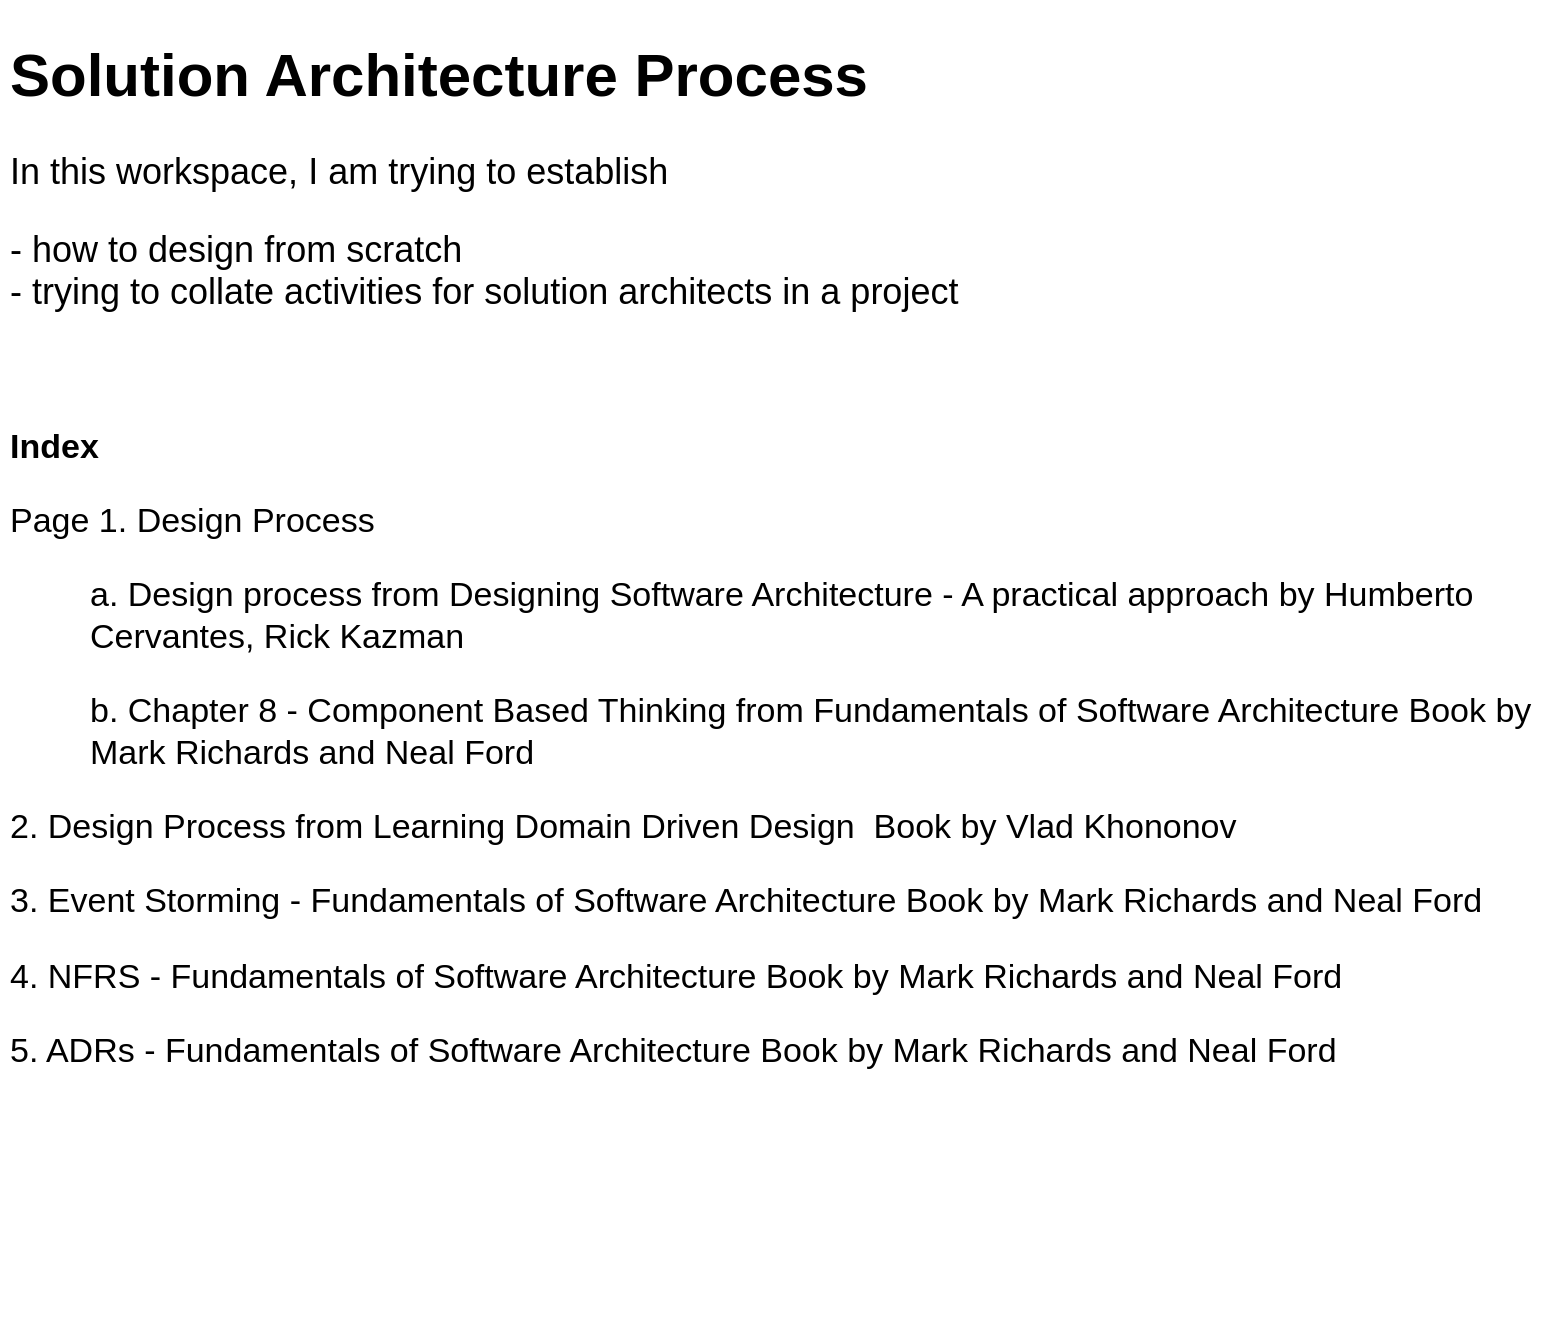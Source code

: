 <mxfile version="22.1.18" type="github" pages="8">
  <diagram name="Index" id="-D8-CAkWD_-L6msVdu2U">
    <mxGraphModel dx="1050" dy="557" grid="1" gridSize="10" guides="1" tooltips="1" connect="1" arrows="1" fold="1" page="1" pageScale="1" pageWidth="850" pageHeight="1100" math="0" shadow="0">
      <root>
        <mxCell id="0" />
        <mxCell id="1" parent="0" />
        <mxCell id="6wRkbpeY6bBnXJpjK5oW-1" value="&lt;h1 style=&quot;font-size: 30px;&quot;&gt;&lt;font style=&quot;font-size: 30px;&quot;&gt;Solution Architecture Process&lt;/font&gt;&lt;/h1&gt;&lt;p style=&quot;&quot;&gt;&lt;font style=&quot;font-size: 18px;&quot;&gt;In this workspace, I am trying to establish&amp;nbsp;&lt;/font&gt;&lt;/p&gt;&lt;p style=&quot;font-size: 17px;&quot;&gt;&lt;font style=&quot;font-size: 18px;&quot;&gt;- how to design from scratch&lt;br&gt;- trying to collate activities for solution architects in a project&lt;/font&gt;&lt;/p&gt;&lt;p style=&quot;font-size: 17px;&quot;&gt;&lt;font style=&quot;font-size: 18px;&quot;&gt;&lt;br&gt;&lt;/font&gt;&lt;/p&gt;&lt;p style=&quot;font-size: 17px;&quot;&gt;&lt;b&gt;Index&lt;/b&gt;&lt;/p&gt;&lt;p style=&quot;font-size: 17px;&quot;&gt;Page 1. Design Process&amp;nbsp;&lt;/p&gt;&lt;blockquote style=&quot;margin: 0 0 0 40px; border: none; padding: 0px;&quot;&gt;&lt;p style=&quot;font-size: 17px;&quot;&gt;a. Design process from Designing Software Architecture - A practical approach by Humberto Cervantes, Rick Kazman&lt;/p&gt;&lt;/blockquote&gt;&lt;blockquote style=&quot;margin: 0 0 0 40px; border: none; padding: 0px;&quot;&gt;&lt;p style=&quot;font-size: 17px;&quot;&gt;b. Chapter 8 - Component Based Thinking from Fundamentals of Software Architecture Book by Mark Richards and Neal Ford&lt;/p&gt;&lt;/blockquote&gt;&lt;p style=&quot;font-size: 17px;&quot;&gt;2. Design Process from Learning Domain Driven Design&amp;nbsp;&amp;nbsp;Book by Vlad Khononov&lt;/p&gt;&lt;p style=&quot;font-size: 17px;&quot;&gt;3. Event Storming -&amp;nbsp;Fundamentals of Software Architecture Book by Mark Richards and Neal Ford&lt;/p&gt;&lt;p style=&quot;font-size: 17px;&quot;&gt;&lt;span style=&quot;background-color: initial;&quot;&gt;4. NFRS -&amp;nbsp;Fundamentals of Software Architecture Book by Mark Richards and Neal Ford&lt;/span&gt;&lt;br&gt;&lt;/p&gt;&lt;p style=&quot;font-size: 17px;&quot;&gt;&lt;span style=&quot;background-color: initial;&quot;&gt;5. ADRs -&lt;/span&gt;&amp;nbsp;Fundamentals of Software Architecture Book by Mark Richards and Neal Ford&lt;/p&gt;&lt;p style=&quot;--tw-border-spacing-x: 0; --tw-border-spacing-y: 0; --tw-translate-x: 0; --tw-translate-y: 0; --tw-rotate: 0; --tw-skew-x: 0; --tw-skew-y: 0; --tw-scale-x: 1; --tw-scale-y: 1; --tw-pan-x: ; --tw-pan-y: ; --tw-pinch-zoom: ; --tw-scroll-snap-strictness: proximity; --tw-ordinal: ; --tw-slashed-zero: ; --tw-numeric-figure: ; --tw-numeric-spacing: ; --tw-numeric-fraction: ; --tw-ring-inset: ; --tw-ring-offset-width: 0px; --tw-ring-offset-color: #fff; --tw-ring-color: rgb(59 130 246 / .5); --tw-ring-offset-shadow: 0 0 #0000; --tw-ring-shadow: 0 0 #0000; --tw-shadow: 0 0 #0000; --tw-shadow-colored: 0 0 #0000; --tw-blur: ; --tw-brightness: ; --tw-contrast: ; --tw-grayscale: ; --tw-hue-rotate: ; --tw-invert: ; --tw-saturate: ; --tw-sepia: ; --tw-drop-shadow: ; --tw-backdrop-blur: ; --tw-backdrop-brightness: ; --tw-backdrop-contrast: ; --tw-backdrop-grayscale: ; --tw-backdrop-hue-rotate: ; --tw-backdrop-invert: ; --tw-backdrop-opacity: ; --tw-backdrop-saturate: ; --tw-backdrop-sepia: ; border-color: var(--border-color); font-size: 17px;&quot;&gt;&lt;br style=&quot;--tw-border-spacing-x: 0; --tw-border-spacing-y: 0; --tw-translate-x: 0; --tw-translate-y: 0; --tw-rotate: 0; --tw-skew-x: 0; --tw-skew-y: 0; --tw-scale-x: 1; --tw-scale-y: 1; --tw-pan-x: ; --tw-pan-y: ; --tw-pinch-zoom: ; --tw-scroll-snap-strictness: proximity; --tw-ordinal: ; --tw-slashed-zero: ; --tw-numeric-figure: ; --tw-numeric-spacing: ; --tw-numeric-fraction: ; --tw-ring-inset: ; --tw-ring-offset-width: 0px; --tw-ring-offset-color: #fff; --tw-ring-color: rgb(59 130 246 / .5); --tw-ring-offset-shadow: 0 0 #0000; --tw-ring-shadow: 0 0 #0000; --tw-shadow: 0 0 #0000; --tw-shadow-colored: 0 0 #0000; --tw-blur: ; --tw-brightness: ; --tw-contrast: ; --tw-grayscale: ; --tw-hue-rotate: ; --tw-invert: ; --tw-saturate: ; --tw-sepia: ; --tw-drop-shadow: ; --tw-backdrop-blur: ; --tw-backdrop-brightness: ; --tw-backdrop-contrast: ; --tw-backdrop-grayscale: ; --tw-backdrop-hue-rotate: ; --tw-backdrop-invert: ; --tw-backdrop-opacity: ; --tw-backdrop-saturate: ; --tw-backdrop-sepia: ; border-color: var(--border-color);&quot;&gt;&lt;/p&gt;" style="text;html=1;strokeColor=none;fillColor=none;spacing=5;spacingTop=-20;whiteSpace=wrap;overflow=hidden;rounded=0;" parent="1" vertex="1">
          <mxGeometry x="40" y="40" width="780" height="660" as="geometry" />
        </mxCell>
      </root>
    </mxGraphModel>
  </diagram>
  <diagram id="D_aSHfGU93LOoFwSEiPp" name="1.Design Process from DSA">
    <mxGraphModel dx="1500" dy="796" grid="1" gridSize="10" guides="1" tooltips="1" connect="1" arrows="1" fold="1" page="1" pageScale="1" pageWidth="850" pageHeight="1100" math="0" shadow="0">
      <root>
        <mxCell id="0" />
        <mxCell id="1" parent="0" />
        <mxCell id="_K3-e3nIAMMrsj7e7Ie5-1" value="" style="rounded=0;whiteSpace=wrap;html=1;" parent="1" vertex="1">
          <mxGeometry x="13" y="84" width="1647" height="1770" as="geometry" />
        </mxCell>
        <mxCell id="G44I5bm22PGStaO-mdOZ-47" value="" style="rounded=0;whiteSpace=wrap;html=1;" parent="1" vertex="1">
          <mxGeometry x="910" y="154" width="750" height="1700" as="geometry" />
        </mxCell>
        <mxCell id="4qJx4vvk8ybmtio3HGW6-1" value="" style="rounded=0;whiteSpace=wrap;html=1;" parent="1" vertex="1">
          <mxGeometry x="910" y="154" width="750" height="366" as="geometry" />
        </mxCell>
        <mxCell id="_K3-e3nIAMMrsj7e7Ie5-5" value="" style="edgeStyle=orthogonalEdgeStyle;rounded=0;orthogonalLoop=1;jettySize=auto;html=1;" parent="1" source="_K3-e3nIAMMrsj7e7Ie5-3" target="_K3-e3nIAMMrsj7e7Ie5-4" edge="1">
          <mxGeometry relative="1" as="geometry" />
        </mxCell>
        <mxCell id="_K3-e3nIAMMrsj7e7Ie5-3" value="Identify initial components" style="rounded=1;whiteSpace=wrap;html=1;" parent="1" vertex="1">
          <mxGeometry x="1024" y="400" width="120" height="60" as="geometry" />
        </mxCell>
        <mxCell id="_K3-e3nIAMMrsj7e7Ie5-7" value="" style="edgeStyle=orthogonalEdgeStyle;rounded=0;orthogonalLoop=1;jettySize=auto;html=1;" parent="1" source="_K3-e3nIAMMrsj7e7Ie5-4" target="_K3-e3nIAMMrsj7e7Ie5-6" edge="1">
          <mxGeometry relative="1" as="geometry" />
        </mxCell>
        <mxCell id="_K3-e3nIAMMrsj7e7Ie5-4" value="Assign requirements to components" style="whiteSpace=wrap;html=1;rounded=1;" parent="1" vertex="1">
          <mxGeometry x="1224" y="400" width="120" height="60" as="geometry" />
        </mxCell>
        <mxCell id="_K3-e3nIAMMrsj7e7Ie5-9" value="" style="edgeStyle=orthogonalEdgeStyle;rounded=0;orthogonalLoop=1;jettySize=auto;html=1;exitX=1;exitY=0.5;exitDx=0;exitDy=0;" parent="1" source="_K3-e3nIAMMrsj7e7Ie5-6" target="_K3-e3nIAMMrsj7e7Ie5-8" edge="1">
          <mxGeometry relative="1" as="geometry" />
        </mxCell>
        <mxCell id="_K3-e3nIAMMrsj7e7Ie5-6" value="Analyze roles and responsibilities" style="whiteSpace=wrap;html=1;rounded=1;" parent="1" vertex="1">
          <mxGeometry x="1424" y="400" width="120" height="60" as="geometry" />
        </mxCell>
        <mxCell id="_K3-e3nIAMMrsj7e7Ie5-11" value="" style="edgeStyle=orthogonalEdgeStyle;rounded=0;orthogonalLoop=1;jettySize=auto;html=1;" parent="1" source="_K3-e3nIAMMrsj7e7Ie5-8" target="_K3-e3nIAMMrsj7e7Ie5-10" edge="1">
          <mxGeometry relative="1" as="geometry" />
        </mxCell>
        <mxCell id="_K3-e3nIAMMrsj7e7Ie5-8" value="Analyze architectural characteristics" style="whiteSpace=wrap;html=1;rounded=1;" parent="1" vertex="1">
          <mxGeometry x="1504" y="280" width="120" height="60" as="geometry" />
        </mxCell>
        <mxCell id="_K3-e3nIAMMrsj7e7Ie5-12" style="edgeStyle=orthogonalEdgeStyle;rounded=0;orthogonalLoop=1;jettySize=auto;html=1;entryX=0;entryY=0.5;entryDx=0;entryDy=0;" parent="1" source="_K3-e3nIAMMrsj7e7Ie5-10" target="_K3-e3nIAMMrsj7e7Ie5-6" edge="1">
          <mxGeometry relative="1" as="geometry" />
        </mxCell>
        <mxCell id="_K3-e3nIAMMrsj7e7Ie5-10" value="Restructure components" style="whiteSpace=wrap;html=1;rounded=1;" parent="1" vertex="1">
          <mxGeometry x="1314" y="280" width="120" height="60" as="geometry" />
        </mxCell>
        <mxCell id="W9fJ8_zsYEVquPWEcb9n-4" value="May lead to create new components, consolidate or break existing ones" style="rounded=0;whiteSpace=wrap;html=1;dashed=1;fontSize=6;" parent="1" vertex="1">
          <mxGeometry x="1184" y="450" width="60" height="40" as="geometry" />
        </mxCell>
        <mxCell id="W9fJ8_zsYEVquPWEcb9n-5" value="Decide on Domain granularity or component behaviour" style="rounded=0;whiteSpace=wrap;html=1;dashed=1;fontSize=6;" parent="1" vertex="1">
          <mxGeometry x="1384" y="450" width="60" height="40" as="geometry" />
        </mxCell>
        <mxCell id="NWC6CLVd97yCu3-u4o-3-12" value="" style="group" parent="1" vertex="1" connectable="0">
          <mxGeometry x="53" y="254" width="420" height="250" as="geometry" />
        </mxCell>
        <mxCell id="suGZsOZhERE_OxdhLg6n-2" value="&lt;b&gt;&lt;font style=&quot;font-size: 20px;&quot;&gt;1. Design Purpose&lt;/font&gt;&lt;/b&gt;" style="rounded=0;whiteSpace=wrap;html=1;align=left;verticalAlign=top;" parent="NWC6CLVd97yCu3-u4o-3-12" vertex="1">
          <mxGeometry width="420" height="250" as="geometry" />
        </mxCell>
        <mxCell id="-olUfDViTtobgnhzZmUX-4" value="&lt;span style=&quot;font-weight: normal;&quot;&gt;Establish Purpose&lt;br&gt;- Estimation, new increment etc.&lt;br&gt;- Primary Requirements&lt;br&gt;- Any NFRs&lt;br&gt;&lt;/span&gt;" style="whiteSpace=wrap;html=1;fontSize=15;rounded=0;fontStyle=1;align=left;verticalAlign=top;" parent="NWC6CLVd97yCu3-u4o-3-12" vertex="1">
          <mxGeometry x="10" y="50" width="235" height="90" as="geometry" />
        </mxCell>
        <mxCell id="-olUfDViTtobgnhzZmUX-8" value="Perform any requirement elicitation" style="whiteSpace=wrap;html=1;fontSize=15;rounded=0;fontStyle=0;align=left;verticalAlign=top;" parent="NWC6CLVd97yCu3-u4o-3-12" vertex="1">
          <mxGeometry x="250" y="50" width="150" height="90" as="geometry" />
        </mxCell>
        <mxCell id="-olUfDViTtobgnhzZmUX-10" value="&lt;span style=&quot;font-weight: normal;&quot;&gt;Establish Design Process based on requirements:&lt;br&gt;- Design a new app in a mature domain&lt;br&gt;- Design a new app in a new domain&lt;br&gt;- Design an existing app (enhancement or refactoring)&lt;br&gt;&lt;/span&gt;" style="whiteSpace=wrap;html=1;fontSize=15;rounded=0;fontStyle=1;align=left;verticalAlign=top;" parent="NWC6CLVd97yCu3-u4o-3-12" vertex="1">
          <mxGeometry x="10" y="148" width="390" height="90" as="geometry" />
        </mxCell>
        <mxCell id="xhpWvxADdTOn8XA7PsnF-20" value="&lt;b&gt;4. Instantiate Architecture Components&lt;/b&gt;" style="rounded=0;whiteSpace=wrap;html=1;align=left;verticalAlign=top;fontSize=20;" parent="1" vertex="1">
          <mxGeometry x="53" y="1014" width="600" height="580" as="geometry" />
        </mxCell>
        <mxCell id="xhpWvxADdTOn8XA7PsnF-21" value="" style="group" parent="1" vertex="1" connectable="0">
          <mxGeometry x="53" y="524" width="820" height="460" as="geometry" />
        </mxCell>
        <mxCell id="xhpWvxADdTOn8XA7PsnF-19" value="&lt;b&gt;3. Choose one or more design concepts&lt;/b&gt;" style="rounded=0;whiteSpace=wrap;html=1;align=left;verticalAlign=top;fontSize=20;" parent="xhpWvxADdTOn8XA7PsnF-21" vertex="1">
          <mxGeometry width="820" height="460" as="geometry" />
        </mxCell>
        <mxCell id="xhpWvxADdTOn8XA7PsnF-6" value="&lt;span style=&quot;font-weight: normal;&quot;&gt;Buy vs Built&lt;br&gt;Considerations to buy&lt;br&gt;- problem it solves, cost, type of license, support, learning curve, maturity, popularity, impact of scalability, compatibility and ease of integration, support for other critical config&lt;br&gt;&lt;/span&gt;" style="whiteSpace=wrap;html=1;fontSize=15;rounded=0;fontStyle=1;align=left;verticalAlign=top;" parent="xhpWvxADdTOn8XA7PsnF-21" vertex="1">
          <mxGeometry x="310.5" y="40" width="419.5" height="100" as="geometry" />
        </mxCell>
        <mxCell id="xhpWvxADdTOn8XA7PsnF-7" value="How to identify design concept&lt;br&gt;- CBAM (Cost benefit analysis method)&lt;br&gt;- SWOT&lt;br&gt;- Prototypes (choose for emerging/new tech, high risk, lack of trust in tech)" style="whiteSpace=wrap;html=1;fontSize=15;rounded=0;fontStyle=0;align=left;verticalAlign=top;" parent="xhpWvxADdTOn8XA7PsnF-21" vertex="1">
          <mxGeometry x="8" y="40" width="289" height="100" as="geometry" />
        </mxCell>
        <mxCell id="xhpWvxADdTOn8XA7PsnF-9" value="&lt;span style=&quot;font-weight: normal;&quot;&gt;Three Stages of Design&lt;br&gt;1. Architecture Design - focus on primary use case to achieve objective&lt;br&gt;2. Elements Interaction Design&lt;br&gt;&lt;ul&gt;&lt;li&gt;&lt;span style=&quot;font-weight: normal;&quot;&gt;focus on NFRs&lt;/span&gt;&lt;/li&gt;&lt;li&gt;&lt;span style=&quot;font-weight: normal;&quot;&gt;Interaction of elements&lt;/span&gt;&lt;/li&gt;&lt;li&gt;&lt;span style=&quot;font-weight: normal;&quot;&gt;assign work&amp;nbsp; to individual teams (team formation, outsourcing, budget etc.&lt;/span&gt;&lt;/li&gt;&lt;/ul&gt;&lt;div&gt;3. Element internal design - internal pattern and interfaces&lt;/div&gt;&lt;/span&gt;" style="whiteSpace=wrap;html=1;fontSize=15;rounded=0;fontStyle=1;align=left;verticalAlign=top;fillColor=#d5e8d4;strokeColor=#82b366;" parent="xhpWvxADdTOn8XA7PsnF-21" vertex="1">
          <mxGeometry x="310.5" y="150" width="493" height="220" as="geometry" />
        </mxCell>
        <mxCell id="xhpWvxADdTOn8XA7PsnF-11" value="&lt;span style=&quot;font-weight: normal;&quot;&gt;Design Concepts&lt;/span&gt;&lt;br&gt;- Reference Architecture&lt;br&gt;&lt;span style=&quot;font-weight: normal;&quot;&gt;- Architecture design pattern&lt;/span&gt;&lt;br&gt;&lt;span style=&quot;font-weight: normal;&quot;&gt;- Deployment patterns&lt;/span&gt;&lt;br&gt;&lt;span style=&quot;font-weight: normal;&quot;&gt;- Tactics&lt;/span&gt;&lt;br&gt;&lt;span style=&quot;font-weight: normal;&quot;&gt;- Determine relevant tech based on application type and constraints&lt;/span&gt;" style="whiteSpace=wrap;html=1;fontSize=15;rounded=0;fontStyle=1;align=left;verticalAlign=top;" parent="xhpWvxADdTOn8XA7PsnF-21" vertex="1">
          <mxGeometry x="8" y="150" width="250" height="163" as="geometry" />
        </mxCell>
        <mxCell id="xhpWvxADdTOn8XA7PsnF-12" value="These cross over to next stage" style="shape=process;whiteSpace=wrap;html=1;backgroundOutline=1;fillColor=#fff2cc;strokeColor=#d6b656;" parent="xhpWvxADdTOn8XA7PsnF-21" vertex="1">
          <mxGeometry x="200" y="380" width="120" height="60" as="geometry" />
        </mxCell>
        <mxCell id="xhpWvxADdTOn8XA7PsnF-8" style="edgeStyle=orthogonalEdgeStyle;rounded=0;orthogonalLoop=1;jettySize=auto;html=1;entryX=1;entryY=0.5;entryDx=0;entryDy=0;endArrow=none;endFill=0;dashed=1;" parent="xhpWvxADdTOn8XA7PsnF-21" source="xhpWvxADdTOn8XA7PsnF-9" target="xhpWvxADdTOn8XA7PsnF-12" edge="1">
          <mxGeometry relative="1" as="geometry" />
        </mxCell>
        <mxCell id="xhpWvxADdTOn8XA7PsnF-10" style="edgeStyle=orthogonalEdgeStyle;rounded=0;orthogonalLoop=1;jettySize=auto;html=1;entryX=0;entryY=0.5;entryDx=0;entryDy=0;exitX=0.5;exitY=1;exitDx=0;exitDy=0;endArrow=none;endFill=0;dashed=1;" parent="xhpWvxADdTOn8XA7PsnF-21" source="xhpWvxADdTOn8XA7PsnF-11" target="xhpWvxADdTOn8XA7PsnF-12" edge="1">
          <mxGeometry relative="1" as="geometry" />
        </mxCell>
        <mxCell id="xhpWvxADdTOn8XA7PsnF-22" value="" style="group" parent="1" vertex="1" connectable="0">
          <mxGeometry x="503" y="254" width="350" height="250" as="geometry" />
        </mxCell>
        <mxCell id="NWC6CLVd97yCu3-u4o-3-10" value="&lt;b&gt;&lt;font style=&quot;font-size: 20px;&quot;&gt;2. Establish Goals based on drivers&lt;/font&gt;&lt;/b&gt;" style="rounded=0;whiteSpace=wrap;html=1;align=left;verticalAlign=top;container=0;" parent="xhpWvxADdTOn8XA7PsnF-22" vertex="1">
          <mxGeometry width="350" height="250" as="geometry" />
        </mxCell>
        <mxCell id="NWC6CLVd97yCu3-u4o-3-6" value="&lt;span style=&quot;font-weight: normal;&quot;&gt;Establish users&lt;br&gt;&lt;/span&gt;" style="whiteSpace=wrap;html=1;fontSize=15;rounded=0;fontStyle=1;align=left;verticalAlign=top;container=0;" parent="xhpWvxADdTOn8XA7PsnF-22" vertex="1">
          <mxGeometry x="170" y="40" width="110" height="30" as="geometry" />
        </mxCell>
        <mxCell id="NWC6CLVd97yCu3-u4o-3-7" value="Establish Use cases" style="whiteSpace=wrap;html=1;fontSize=15;rounded=0;fontStyle=0;align=left;verticalAlign=top;container=0;" parent="xhpWvxADdTOn8XA7PsnF-22" vertex="1">
          <mxGeometry x="10" y="40" width="153" height="30" as="geometry" />
        </mxCell>
        <mxCell id="NWC6CLVd97yCu3-u4o-3-8" value="&lt;span style=&quot;font-weight: normal;&quot;&gt;Establish&lt;br&gt;- constraints, risks, concerns&lt;br&gt;- quality attributes&lt;br&gt;&lt;/span&gt;" style="whiteSpace=wrap;html=1;fontSize=15;rounded=0;fontStyle=1;align=left;verticalAlign=top;container=0;" parent="xhpWvxADdTOn8XA7PsnF-22" vertex="1">
          <mxGeometry x="10" y="85" width="200" height="70" as="geometry" />
        </mxCell>
        <mxCell id="NWC6CLVd97yCu3-u4o-3-9" value="&lt;span style=&quot;font-weight: normal;&quot;&gt;Establish&lt;br&gt;- stakeholders and&lt;br&gt;- other teams involved&lt;br&gt;&lt;/span&gt;" style="whiteSpace=wrap;html=1;fontSize=15;rounded=0;fontStyle=1;align=left;verticalAlign=top;container=0;" parent="xhpWvxADdTOn8XA7PsnF-22" vertex="1">
          <mxGeometry x="10" y="160" width="160" height="70" as="geometry" />
        </mxCell>
        <mxCell id="08PwTG_JjW43Cqf6_vqR-6" value="APIs and Interfaces&lt;br&gt;- Design external interfaces&lt;br&gt;- Design internal interfaces" style="whiteSpace=wrap;html=1;fontSize=15;rounded=0;fontStyle=0;align=left;verticalAlign=top;" parent="1" vertex="1">
          <mxGeometry x="396" y="1161.5" width="200" height="70" as="geometry" />
        </mxCell>
        <mxCell id="08PwTG_JjW43Cqf6_vqR-7" value="Start producing structure (this is thinking about actual tech implementation)&lt;br&gt;- Module structure&lt;br&gt;- component connector&lt;br&gt;- allocation structure" style="whiteSpace=wrap;html=1;fontSize=15;rounded=0;fontStyle=0;align=left;verticalAlign=top;" parent="1" vertex="1">
          <mxGeometry x="63" y="1054" width="500" height="80" as="geometry" />
        </mxCell>
        <mxCell id="08PwTG_JjW43Cqf6_vqR-8" value="&lt;span style=&quot;&quot;&gt;Establish relationship between elements&lt;br&gt;&lt;/span&gt;&lt;span style=&quot;&quot;&gt;- Synch/Asynch&lt;br&gt;&lt;/span&gt;- Network communication&lt;br&gt;- Protocol&lt;br&gt;- How much data and at what rate" style="whiteSpace=wrap;html=1;fontSize=15;rounded=0;fontStyle=0;align=left;verticalAlign=top;" parent="1" vertex="1">
          <mxGeometry x="63" y="1142" width="290" height="105" as="geometry" />
        </mxCell>
        <mxCell id="08PwTG_JjW43Cqf6_vqR-10" value="&lt;span style=&quot;font-weight: normal;&quot;&gt;Instantiate elements based on&lt;br&gt;- Reference Architecture&lt;br&gt;- Architecture design pattern&lt;br&gt;&lt;br&gt;Also other aspects&lt;br&gt;- Config options&lt;br&gt;- Statefullness&lt;br&gt;- Resource management&lt;br&gt;- Priority, or&lt;br&gt;- any other special considerations such as h/w characteristics&lt;br&gt;&lt;br&gt;&lt;/span&gt;" style="whiteSpace=wrap;html=1;fontSize=15;rounded=0;fontStyle=1;align=left;verticalAlign=top;" parent="1" vertex="1">
          <mxGeometry x="63" y="1364" width="290" height="215" as="geometry" />
        </mxCell>
        <mxCell id="08PwTG_JjW43Cqf6_vqR-11" style="edgeStyle=orthogonalEdgeStyle;rounded=0;orthogonalLoop=1;jettySize=auto;html=1;entryX=0;entryY=0.467;entryDx=0;entryDy=0;entryPerimeter=0;" parent="1" source="08PwTG_JjW43Cqf6_vqR-8" target="08PwTG_JjW43Cqf6_vqR-6" edge="1">
          <mxGeometry relative="1" as="geometry" />
        </mxCell>
        <mxCell id="08PwTG_JjW43Cqf6_vqR-13" value="- Define candidate solution&lt;br&gt;- Identify Properties&lt;br&gt;- Associate Responsibilities to components&lt;br&gt;- Allocate teams" style="whiteSpace=wrap;html=1;fontSize=15;rounded=0;fontStyle=0;align=left;verticalAlign=top;" parent="1" vertex="1">
          <mxGeometry x="63" y="1264" width="290" height="85" as="geometry" />
        </mxCell>
        <mxCell id="08PwTG_JjW43Cqf6_vqR-14" value="&lt;span style=&quot;font-weight: normal;&quot;&gt;Authentication, caching, exception management, logging/monitoring, validation etc.&lt;br&gt;&lt;/span&gt;" style="whiteSpace=wrap;html=1;fontSize=15;rounded=0;fontStyle=1;align=left;verticalAlign=top;" parent="1" vertex="1">
          <mxGeometry x="383" y="1431.5" width="259" height="80" as="geometry" />
        </mxCell>
        <mxCell id="08PwTG_JjW43Cqf6_vqR-9" value="" style="edgeStyle=orthogonalEdgeStyle;rounded=0;orthogonalLoop=1;jettySize=auto;html=1;" parent="1" source="08PwTG_JjW43Cqf6_vqR-10" target="08PwTG_JjW43Cqf6_vqR-14" edge="1">
          <mxGeometry relative="1" as="geometry" />
        </mxCell>
        <mxCell id="08PwTG_JjW43Cqf6_vqR-15" value="Evaluate solution with Stakeholders and other teams" style="whiteSpace=wrap;html=1;fontSize=15;rounded=0;fontStyle=0;align=left;verticalAlign=top;" parent="1" vertex="1">
          <mxGeometry x="396" y="1276" width="197" height="61" as="geometry" />
        </mxCell>
        <mxCell id="08PwTG_JjW43Cqf6_vqR-12" value="" style="edgeStyle=orthogonalEdgeStyle;rounded=0;orthogonalLoop=1;jettySize=auto;html=1;" parent="1" source="08PwTG_JjW43Cqf6_vqR-13" target="08PwTG_JjW43Cqf6_vqR-15" edge="1">
          <mxGeometry relative="1" as="geometry" />
        </mxCell>
        <mxCell id="jZVuMXjtTif_RG2yFCd5-1" value="&lt;b&gt;5. Documenting Architecture&lt;/b&gt;" style="rounded=0;whiteSpace=wrap;html=1;align=left;verticalAlign=top;fontSize=20;" parent="1" vertex="1">
          <mxGeometry x="53" y="1634" width="310" height="190" as="geometry" />
        </mxCell>
        <mxCell id="bTNlWyWbU5OQJY8QZp7x-4" value="Record Decisions and boards&lt;br&gt;- Solution Overview&lt;br&gt;- Other documentation" style="whiteSpace=wrap;html=1;fontSize=15;rounded=0;fontStyle=0;align=left;verticalAlign=top;" parent="1" vertex="1">
          <mxGeometry x="63" y="1674" width="289" height="80" as="geometry" />
        </mxCell>
        <mxCell id="bTNlWyWbU5OQJY8QZp7x-5" value="Architecture Backlog" style="whiteSpace=wrap;html=1;fontSize=15;rounded=0;fontStyle=0;align=left;verticalAlign=top;" parent="1" vertex="1">
          <mxGeometry x="63" y="1774" width="160" height="40" as="geometry" />
        </mxCell>
        <mxCell id="2MoEXaPzXH57qQEaV4M--8" value="" style="group" parent="1" vertex="1" connectable="0">
          <mxGeometry x="23" y="154" width="830" height="80" as="geometry" />
        </mxCell>
        <mxCell id="2MoEXaPzXH57qQEaV4M--5" value="&lt;span style=&quot;border-color: var(--border-color);&quot;&gt;&lt;font style=&quot;border-color: var(--border-color); font-size: 16px;&quot;&gt;Reference: Designing Software Architecture - A practical approach&lt;/font&gt;&lt;/span&gt;" style="text;html=1;strokeColor=none;fillColor=none;align=left;verticalAlign=middle;whiteSpace=wrap;rounded=0;" parent="2MoEXaPzXH57qQEaV4M--8" vertex="1">
          <mxGeometry x="30" y="10" width="490" height="20" as="geometry" />
        </mxCell>
        <mxCell id="2MoEXaPzXH57qQEaV4M--6" value="&lt;span style=&quot;border-color: var(--border-color);&quot;&gt;&lt;font style=&quot;border-color: var(--border-color); font-size: 16px;&quot;&gt;23/10/23&lt;/font&gt;&lt;/span&gt;" style="text;html=1;strokeColor=none;fillColor=none;align=left;verticalAlign=middle;whiteSpace=wrap;rounded=0;" parent="2MoEXaPzXH57qQEaV4M--8" vertex="1">
          <mxGeometry x="770" y="10" width="70" height="20" as="geometry" />
        </mxCell>
        <mxCell id="2MoEXaPzXH57qQEaV4M--3" value="" style="endArrow=none;html=1;rounded=0;entryX=0;entryY=0;entryDx=0;entryDy=0;" parent="1" target="G44I5bm22PGStaO-mdOZ-47" edge="1">
          <mxGeometry width="50" height="50" relative="1" as="geometry">
            <mxPoint x="53" y="154" as="sourcePoint" />
            <mxPoint x="863" y="154" as="targetPoint" />
          </mxGeometry>
        </mxCell>
        <mxCell id="2MoEXaPzXH57qQEaV4M--2" value="&lt;h1 style=&quot;border-color: var(--border-color); text-align: left;&quot;&gt;&lt;b style=&quot;border-color: var(--border-color);&quot;&gt;&lt;font style=&quot;border-color: var(--border-color); font-size: 24px;&quot;&gt;Design Process&lt;/font&gt;&lt;/b&gt;&lt;/h1&gt;&lt;div style=&quot;border-color: var(--border-color);&quot;&gt;&lt;br style=&quot;border-color: var(--border-color);&quot;&gt;&lt;/div&gt;" style="text;html=1;strokeColor=none;fillColor=none;align=center;verticalAlign=middle;whiteSpace=wrap;rounded=0;" parent="1" vertex="1">
          <mxGeometry x="33" y="114" width="810" height="30" as="geometry" />
        </mxCell>
        <mxCell id="G44I5bm22PGStaO-mdOZ-49" value="&lt;span style=&quot;border-color: var(--border-color);&quot;&gt;&lt;font style=&quot;border-color: var(--border-color); font-size: 16px;&quot;&gt;Reference:&amp;nbsp;&lt;/font&gt;&lt;/span&gt;Fundamentals of Software Architecture Book by Mark Richards &amp;amp; Neal Ford" style="text;html=1;strokeColor=none;fillColor=none;align=left;verticalAlign=middle;whiteSpace=wrap;rounded=0;" parent="1" vertex="1">
          <mxGeometry x="920" y="170" width="570" height="20" as="geometry" />
        </mxCell>
      </root>
    </mxGraphModel>
  </diagram>
  <diagram id="XxeI75fkuyNcYIc5-Uh2" name="2 Design Process LDDD">
    <mxGraphModel dx="1050" dy="557" grid="1" gridSize="10" guides="1" tooltips="1" connect="1" arrows="1" fold="1" page="1" pageScale="1" pageWidth="850" pageHeight="1100" math="0" shadow="0">
      <root>
        <mxCell id="0" />
        <mxCell id="1" parent="0" />
        <mxCell id="Qk3GBsNYoJWGlrENgNHL-2" value="" style="rounded=0;whiteSpace=wrap;html=1;" parent="1" vertex="1">
          <mxGeometry x="19" y="135" width="890" height="810" as="geometry" />
        </mxCell>
        <mxCell id="eMP9OK7lSOYAvmCD1U1t-11" value="" style="edgeStyle=orthogonalEdgeStyle;rounded=0;orthogonalLoop=1;jettySize=auto;html=1;" parent="1" source="eMP9OK7lSOYAvmCD1U1t-9" target="eMP9OK7lSOYAvmCD1U1t-10" edge="1">
          <mxGeometry relative="1" as="geometry" />
        </mxCell>
        <mxCell id="eMP9OK7lSOYAvmCD1U1t-9" value="" style="rounded=1;whiteSpace=wrap;html=1;dashed=1;" parent="1" vertex="1">
          <mxGeometry x="129" y="415" width="530" height="100" as="geometry" />
        </mxCell>
        <mxCell id="htuMW8UYUjgk6P9pZBcp-1" value="&lt;span style=&quot;border-color: var(--border-color);&quot;&gt;&lt;font style=&quot;border-color: var(--border-color); font-size: 16px;&quot;&gt;Reference:&amp;nbsp;&lt;/font&gt;&lt;/span&gt;&lt;font style=&quot;font-size: 16px;&quot;&gt;Learning Domain Driven Design&amp;nbsp;&amp;nbsp;Book by Vlad Khononov&lt;/font&gt;" style="text;html=1;strokeColor=none;fillColor=none;align=left;verticalAlign=middle;whiteSpace=wrap;rounded=0;" parent="1" vertex="1">
          <mxGeometry x="99" y="75" width="560" height="20" as="geometry" />
        </mxCell>
        <mxCell id="htuMW8UYUjgk6P9pZBcp-2" value="&lt;span style=&quot;border-color: var(--border-color);&quot;&gt;&lt;font style=&quot;border-color: var(--border-color); font-size: 16px;&quot;&gt;23/10/23&lt;/font&gt;&lt;/span&gt;" style="text;html=1;strokeColor=none;fillColor=none;align=left;verticalAlign=middle;whiteSpace=wrap;rounded=0;" parent="1" vertex="1">
          <mxGeometry x="839" y="75" width="70" height="20" as="geometry" />
        </mxCell>
        <mxCell id="htuMW8UYUjgk6P9pZBcp-3" value="" style="endArrow=none;html=1;rounded=0;" parent="1" edge="1">
          <mxGeometry width="50" height="50" relative="1" as="geometry">
            <mxPoint x="99" y="65" as="sourcePoint" />
            <mxPoint x="909" y="65" as="targetPoint" />
          </mxGeometry>
        </mxCell>
        <mxCell id="htuMW8UYUjgk6P9pZBcp-4" value="&lt;h1 style=&quot;border-color: var(--border-color); text-align: left;&quot;&gt;&lt;b style=&quot;border-color: var(--border-color);&quot;&gt;&lt;font style=&quot;border-color: var(--border-color); font-size: 24px;&quot;&gt;Design Process&lt;/font&gt;&lt;/b&gt;&lt;/h1&gt;&lt;div style=&quot;border-color: var(--border-color);&quot;&gt;&lt;br style=&quot;border-color: var(--border-color);&quot;&gt;&lt;/div&gt;" style="text;html=1;strokeColor=none;fillColor=none;align=center;verticalAlign=middle;whiteSpace=wrap;rounded=0;" parent="1" vertex="1">
          <mxGeometry x="79" y="25" width="810" height="30" as="geometry" />
        </mxCell>
        <mxCell id="eMP9OK7lSOYAvmCD1U1t-2" value="" style="edgeStyle=orthogonalEdgeStyle;rounded=0;orthogonalLoop=1;jettySize=auto;html=1;" parent="1" source="EGfqq1z03zJgAal0RdyR-1" target="eMP9OK7lSOYAvmCD1U1t-1" edge="1">
          <mxGeometry relative="1" as="geometry" />
        </mxCell>
        <mxCell id="EGfqq1z03zJgAal0RdyR-1" value="Business Domain" style="rounded=1;whiteSpace=wrap;html=1;fontStyle=1;fontSize=16;" parent="1" vertex="1">
          <mxGeometry x="329" y="145" width="120" height="60" as="geometry" />
        </mxCell>
        <mxCell id="eMP9OK7lSOYAvmCD1U1t-4" value="" style="edgeStyle=orthogonalEdgeStyle;rounded=0;orthogonalLoop=1;jettySize=auto;html=1;" parent="1" source="eMP9OK7lSOYAvmCD1U1t-1" target="eMP9OK7lSOYAvmCD1U1t-3" edge="1">
          <mxGeometry relative="1" as="geometry" />
        </mxCell>
        <mxCell id="eMP9OK7lSOYAvmCD1U1t-6" value="" style="edgeStyle=orthogonalEdgeStyle;rounded=0;orthogonalLoop=1;jettySize=auto;html=1;" parent="1" source="eMP9OK7lSOYAvmCD1U1t-1" target="eMP9OK7lSOYAvmCD1U1t-5" edge="1">
          <mxGeometry relative="1" as="geometry" />
        </mxCell>
        <mxCell id="eMP9OK7lSOYAvmCD1U1t-8" value="" style="edgeStyle=orthogonalEdgeStyle;rounded=0;orthogonalLoop=1;jettySize=auto;html=1;" parent="1" source="eMP9OK7lSOYAvmCD1U1t-1" target="eMP9OK7lSOYAvmCD1U1t-7" edge="1">
          <mxGeometry relative="1" as="geometry" />
        </mxCell>
        <mxCell id="eMP9OK7lSOYAvmCD1U1t-1" value="Establish Sub Domains" style="whiteSpace=wrap;html=1;fontSize=16;rounded=1;fontStyle=0;" parent="1" vertex="1">
          <mxGeometry x="329" y="295" width="120" height="60" as="geometry" />
        </mxCell>
        <mxCell id="AvxO4RYkjQcD_QZt2y88-4" value="" style="edgeStyle=orthogonalEdgeStyle;rounded=0;orthogonalLoop=1;jettySize=auto;html=1;" parent="1" source="eMP9OK7lSOYAvmCD1U1t-3" target="AvxO4RYkjQcD_QZt2y88-3" edge="1">
          <mxGeometry relative="1" as="geometry" />
        </mxCell>
        <mxCell id="eMP9OK7lSOYAvmCD1U1t-3" value="Core Sub Domain" style="whiteSpace=wrap;html=1;fontSize=16;rounded=1;fontStyle=0;" parent="1" vertex="1">
          <mxGeometry x="149" y="435" width="120" height="60" as="geometry" />
        </mxCell>
        <mxCell id="AvxO4RYkjQcD_QZt2y88-6" value="" style="edgeStyle=orthogonalEdgeStyle;rounded=0;orthogonalLoop=1;jettySize=auto;html=1;" parent="1" source="eMP9OK7lSOYAvmCD1U1t-5" target="AvxO4RYkjQcD_QZt2y88-5" edge="1">
          <mxGeometry relative="1" as="geometry" />
        </mxCell>
        <mxCell id="eMP9OK7lSOYAvmCD1U1t-5" value="Supporting Subdomain" style="whiteSpace=wrap;html=1;fontSize=16;rounded=1;fontStyle=0;" parent="1" vertex="1">
          <mxGeometry x="329" y="435" width="120" height="60" as="geometry" />
        </mxCell>
        <mxCell id="AvxO4RYkjQcD_QZt2y88-2" value="" style="edgeStyle=orthogonalEdgeStyle;rounded=0;orthogonalLoop=1;jettySize=auto;html=1;" parent="1" source="eMP9OK7lSOYAvmCD1U1t-7" target="AvxO4RYkjQcD_QZt2y88-1" edge="1">
          <mxGeometry relative="1" as="geometry" />
        </mxCell>
        <mxCell id="eMP9OK7lSOYAvmCD1U1t-7" value="Generic Subdomain" style="whiteSpace=wrap;html=1;fontSize=16;rounded=1;fontStyle=0;" parent="1" vertex="1">
          <mxGeometry x="509" y="435" width="120" height="60" as="geometry" />
        </mxCell>
        <mxCell id="eMP9OK7lSOYAvmCD1U1t-10" value="These can be further broken down into bounded contexts" style="whiteSpace=wrap;html=1;rounded=1;dashed=1;fontSize=14;" parent="1" vertex="1">
          <mxGeometry x="739" y="435" width="160" height="60" as="geometry" />
        </mxCell>
        <mxCell id="AvxO4RYkjQcD_QZt2y88-20" style="edgeStyle=orthogonalEdgeStyle;rounded=0;orthogonalLoop=1;jettySize=auto;html=1;entryX=0.5;entryY=0;entryDx=0;entryDy=0;" parent="1" source="AvxO4RYkjQcD_QZt2y88-1" target="AvxO4RYkjQcD_QZt2y88-14" edge="1">
          <mxGeometry relative="1" as="geometry">
            <Array as="points">
              <mxPoint x="569" y="695" />
              <mxPoint x="389" y="695" />
            </Array>
          </mxGeometry>
        </mxCell>
        <mxCell id="AvxO4RYkjQcD_QZt2y88-1" value="already solved problems with available solution such auth, DevOps etc" style="whiteSpace=wrap;html=1;fontSize=12;rounded=1;fontStyle=0;" parent="1" vertex="1">
          <mxGeometry x="494" y="575" width="150" height="80" as="geometry" />
        </mxCell>
        <mxCell id="AvxO4RYkjQcD_QZt2y88-18" style="edgeStyle=orthogonalEdgeStyle;rounded=0;orthogonalLoop=1;jettySize=auto;html=1;" parent="1" source="AvxO4RYkjQcD_QZt2y88-3" target="AvxO4RYkjQcD_QZt2y88-14" edge="1">
          <mxGeometry relative="1" as="geometry">
            <Array as="points">
              <mxPoint x="209" y="695" />
              <mxPoint x="389" y="695" />
            </Array>
          </mxGeometry>
        </mxCell>
        <mxCell id="AvxO4RYkjQcD_QZt2y88-3" value="Core problem that provides business advantage" style="whiteSpace=wrap;html=1;fontSize=12;rounded=1;fontStyle=0;" parent="1" vertex="1">
          <mxGeometry x="149" y="575" width="120" height="60" as="geometry" />
        </mxCell>
        <mxCell id="AvxO4RYkjQcD_QZt2y88-19" style="edgeStyle=orthogonalEdgeStyle;rounded=0;orthogonalLoop=1;jettySize=auto;html=1;entryX=0.5;entryY=0;entryDx=0;entryDy=0;" parent="1" source="AvxO4RYkjQcD_QZt2y88-5" target="AvxO4RYkjQcD_QZt2y88-14" edge="1">
          <mxGeometry relative="1" as="geometry" />
        </mxCell>
        <mxCell id="AvxO4RYkjQcD_QZt2y88-5" value="Easy to achieve support functions" style="whiteSpace=wrap;html=1;fontSize=12;rounded=1;fontStyle=0;" parent="1" vertex="1">
          <mxGeometry x="329" y="575" width="120" height="60" as="geometry" />
        </mxCell>
        <mxCell id="AvxO4RYkjQcD_QZt2y88-7" value="" style="shape=curlyBracket;whiteSpace=wrap;html=1;rounded=1;flipH=1;labelPosition=right;verticalLabelPosition=middle;align=left;verticalAlign=middle;rotation=-180;" parent="1" vertex="1">
          <mxGeometry x="109" y="271" width="20" height="372" as="geometry" />
        </mxCell>
        <mxCell id="AvxO4RYkjQcD_QZt2y88-9" value="" style="shape=image;html=1;verticalAlign=top;verticalLabelPosition=bottom;labelBackgroundColor=#ffffff;imageAspect=0;aspect=fixed;image=https://cdn2.iconfinder.com/data/icons/boxicons-regular-vol-2/24/bx-info-circle-128.png" parent="1" vertex="1">
          <mxGeometry x="249" y="615" width="28" height="28" as="geometry" />
        </mxCell>
        <mxCell id="AvxO4RYkjQcD_QZt2y88-12" value="" style="shape=image;html=1;verticalAlign=top;verticalLabelPosition=bottom;labelBackgroundColor=#ffffff;imageAspect=0;aspect=fixed;image=https://cdn2.iconfinder.com/data/icons/boxicons-regular-vol-2/24/bx-info-circle-128.png" parent="1" vertex="1">
          <mxGeometry x="421" y="615" width="28" height="28" as="geometry" />
        </mxCell>
        <mxCell id="AvxO4RYkjQcD_QZt2y88-13" value="" style="shape=image;html=1;verticalAlign=top;verticalLabelPosition=bottom;labelBackgroundColor=#ffffff;imageAspect=0;aspect=fixed;image=https://cdn2.iconfinder.com/data/icons/boxicons-regular-vol-2/24/bx-info-circle-128.png" parent="1" vertex="1">
          <mxGeometry x="616" y="627" width="28" height="28" as="geometry" />
        </mxCell>
        <mxCell id="AvxO4RYkjQcD_QZt2y88-22" value="" style="edgeStyle=orthogonalEdgeStyle;rounded=0;orthogonalLoop=1;jettySize=auto;html=1;" parent="1" source="AvxO4RYkjQcD_QZt2y88-14" target="AvxO4RYkjQcD_QZt2y88-21" edge="1">
          <mxGeometry relative="1" as="geometry" />
        </mxCell>
        <mxCell id="AvxO4RYkjQcD_QZt2y88-24" value="" style="edgeStyle=orthogonalEdgeStyle;rounded=0;orthogonalLoop=1;jettySize=auto;html=1;" parent="1" source="AvxO4RYkjQcD_QZt2y88-14" target="AvxO4RYkjQcD_QZt2y88-23" edge="1">
          <mxGeometry relative="1" as="geometry" />
        </mxCell>
        <mxCell id="AvxO4RYkjQcD_QZt2y88-14" value="Once Sub domains are established, next is to find out how these are going to talk to each other" style="rounded=1;whiteSpace=wrap;html=1;fontSize=16;" parent="1" vertex="1">
          <mxGeometry x="214" y="725" width="350" height="60" as="geometry" />
        </mxCell>
        <mxCell id="AvxO4RYkjQcD_QZt2y88-21" value="Integration Patterns and communication styles" style="rounded=1;whiteSpace=wrap;html=1;fontSize=16;" parent="1" vertex="1">
          <mxGeometry x="644" y="725" width="185" height="60" as="geometry" />
        </mxCell>
        <mxCell id="AvxO4RYkjQcD_QZt2y88-23" value="Design internals of components/ bound context" style="whiteSpace=wrap;html=1;fontSize=16;rounded=1;" parent="1" vertex="1">
          <mxGeometry x="329" y="865" width="120" height="60" as="geometry" />
        </mxCell>
        <mxCell id="AvxO4RYkjQcD_QZt2y88-25" value="Step 1" style="text;html=1;strokeColor=none;fillColor=none;align=center;verticalAlign=middle;whiteSpace=wrap;rounded=0;fontSize=20;fontStyle=1" parent="1" vertex="1">
          <mxGeometry x="29" y="442" width="70" height="30" as="geometry" />
        </mxCell>
        <mxCell id="AvxO4RYkjQcD_QZt2y88-26" value="Step 2" style="text;html=1;strokeColor=none;fillColor=none;align=center;verticalAlign=middle;whiteSpace=wrap;rounded=0;fontSize=20;fontStyle=1" parent="1" vertex="1">
          <mxGeometry x="29" y="740" width="70" height="30" as="geometry" />
        </mxCell>
        <mxCell id="AvxO4RYkjQcD_QZt2y88-27" value="Step 3" style="text;html=1;strokeColor=none;fillColor=none;align=center;verticalAlign=middle;whiteSpace=wrap;rounded=0;fontSize=20;fontStyle=1" parent="1" vertex="1">
          <mxGeometry x="39" y="880" width="70" height="30" as="geometry" />
        </mxCell>
      </root>
    </mxGraphModel>
  </diagram>
  <diagram id="LshDc3MtuV5W4-pdeo2u" name="3. Event Storming">
    <mxGraphModel dx="1050" dy="557" grid="1" gridSize="10" guides="1" tooltips="1" connect="1" arrows="1" fold="1" page="1" pageScale="1" pageWidth="850" pageHeight="1100" math="0" shadow="0">
      <root>
        <mxCell id="0" />
        <mxCell id="1" parent="0" />
        <mxCell id="L87suourNrEui-y8AHtw-2" value="" style="rounded=0;whiteSpace=wrap;html=1;" parent="1" vertex="1">
          <mxGeometry x="40" y="122" width="740" height="440" as="geometry" />
        </mxCell>
        <mxCell id="myrMhJMkrho5OivPTeJW-71" value="&lt;h2 style=&quot;--tw-border-spacing-x: 0; --tw-border-spacing-y: 0; --tw-translate-x: 0; --tw-translate-y: 0; --tw-rotate: 0; --tw-skew-x: 0; --tw-skew-y: 0; --tw-scale-x: 1; --tw-scale-y: 1; --tw-pan-x: ; --tw-pan-y: ; --tw-pinch-zoom: ; --tw-scroll-snap-strictness: proximity; --tw-ordinal: ; --tw-slashed-zero: ; --tw-numeric-figure: ; --tw-numeric-spacing: ; --tw-numeric-fraction: ; --tw-ring-inset: ; --tw-ring-offset-width: 0px; --tw-ring-offset-color: #fff; --tw-ring-color: rgb(59 130 246 / .5); --tw-ring-offset-shadow: 0 0 #0000; --tw-ring-shadow: 0 0 #0000; --tw-shadow: 0 0 #0000; --tw-shadow-colored: 0 0 #0000; --tw-blur: ; --tw-brightness: ; --tw-contrast: ; --tw-grayscale: ; --tw-hue-rotate: ; --tw-invert: ; --tw-saturate: ; --tw-sepia: ; --tw-drop-shadow: ; --tw-backdrop-blur: ; --tw-backdrop-brightness: ; --tw-backdrop-contrast: ; --tw-backdrop-grayscale: ; --tw-backdrop-hue-rotate: ; --tw-backdrop-invert: ; --tw-backdrop-opacity: ; --tw-backdrop-saturate: ; --tw-backdrop-sepia: ; border-color: var(--border-color);&quot;&gt;Event Storming&lt;/h2&gt;&lt;h2 style=&quot;--tw-border-spacing-x: 0; --tw-border-spacing-y: 0; --tw-translate-x: 0; --tw-translate-y: 0; --tw-rotate: 0; --tw-skew-x: 0; --tw-skew-y: 0; --tw-scale-x: 1; --tw-scale-y: 1; --tw-pan-x: ; --tw-pan-y: ; --tw-pinch-zoom: ; --tw-scroll-snap-strictness: proximity; --tw-ordinal: ; --tw-slashed-zero: ; --tw-numeric-figure: ; --tw-numeric-spacing: ; --tw-numeric-fraction: ; --tw-ring-inset: ; --tw-ring-offset-width: 0px; --tw-ring-offset-color: #fff; --tw-ring-color: rgb(59 130 246 / .5); --tw-ring-offset-shadow: 0 0 #0000; --tw-ring-shadow: 0 0 #0000; --tw-shadow: 0 0 #0000; --tw-shadow-colored: 0 0 #0000; --tw-blur: ; --tw-brightness: ; --tw-contrast: ; --tw-grayscale: ; --tw-hue-rotate: ; --tw-invert: ; --tw-saturate: ; --tw-sepia: ; --tw-drop-shadow: ; --tw-backdrop-blur: ; --tw-backdrop-brightness: ; --tw-backdrop-contrast: ; --tw-backdrop-grayscale: ; --tw-backdrop-hue-rotate: ; --tw-backdrop-invert: ; --tw-backdrop-opacity: ; --tw-backdrop-saturate: ; --tw-backdrop-sepia: ; border-color: var(--border-color);&quot;&gt;Workshop Format to establish business process&lt;br&gt;Participants: Business, Domain Experts, Engineers, QA, BA etc.&lt;/h2&gt;" style="text;html=1;strokeColor=none;fillColor=none;spacing=5;spacingTop=-20;whiteSpace=wrap;overflow=hidden;rounded=0;" parent="1" vertex="1">
          <mxGeometry x="50" y="132" width="730" height="90" as="geometry" />
        </mxCell>
        <mxCell id="myrMhJMkrho5OivPTeJW-1" value="&lt;span style=&quot;border-color: var(--border-color);&quot;&gt;&lt;font style=&quot;border-color: var(--border-color); font-size: 16px;&quot;&gt;Reference:&amp;nbsp;&lt;/font&gt;&lt;/span&gt;&lt;font style=&quot;font-size: 16px;&quot;&gt;Learning Domain Driven Design&amp;nbsp;&amp;nbsp;Book by Vlad Khononov&lt;/font&gt;" style="text;html=1;strokeColor=none;fillColor=none;align=left;verticalAlign=middle;whiteSpace=wrap;rounded=0;" parent="1" vertex="1">
          <mxGeometry x="205" y="138" width="560" height="20" as="geometry" />
        </mxCell>
        <mxCell id="myrMhJMkrho5OivPTeJW-2" value="&lt;span style=&quot;border-color: var(--border-color);&quot;&gt;&lt;font style=&quot;border-color: var(--border-color); font-size: 16px;&quot;&gt;23/10/23&lt;/font&gt;&lt;/span&gt;" style="text;html=1;strokeColor=none;fillColor=none;align=left;verticalAlign=middle;whiteSpace=wrap;rounded=0;" parent="1" vertex="1">
          <mxGeometry x="690" y="167" width="70" height="20" as="geometry" />
        </mxCell>
        <mxCell id="myrMhJMkrho5OivPTeJW-3" value="" style="endArrow=none;html=1;rounded=0;" parent="1" edge="1">
          <mxGeometry width="50" height="50" relative="1" as="geometry">
            <mxPoint x="50" y="61" as="sourcePoint" />
            <mxPoint x="760" y="61" as="targetPoint" />
          </mxGeometry>
        </mxCell>
        <mxCell id="myrMhJMkrho5OivPTeJW-4" value="&lt;h1 style=&quot;border-color: var(--border-color); text-align: left;&quot;&gt;&lt;span style=&quot;font-size: 24px;&quot;&gt;&lt;b&gt;Discovering Components&lt;/b&gt;&lt;/span&gt;&lt;/h1&gt;" style="text;html=1;strokeColor=none;fillColor=none;align=center;verticalAlign=middle;whiteSpace=wrap;rounded=0;" parent="1" vertex="1">
          <mxGeometry x="30" y="21" width="810" height="30" as="geometry" />
        </mxCell>
        <mxCell id="myrMhJMkrho5OivPTeJW-51" value="" style="edgeStyle=orthogonalEdgeStyle;rounded=0;orthogonalLoop=1;jettySize=auto;html=1;" parent="1" source="myrMhJMkrho5OivPTeJW-48" target="myrMhJMkrho5OivPTeJW-50" edge="1">
          <mxGeometry relative="1" as="geometry" />
        </mxCell>
        <mxCell id="myrMhJMkrho5OivPTeJW-48" value="&lt;h3&gt;Unstructured Explanation&lt;/h3&gt;&lt;p&gt;List all domain events or services or gather the known information information&amp;nbsp;&lt;/p&gt;" style="text;html=1;strokeColor=#666666;fillColor=#f5f5f5;spacing=5;spacingTop=-20;whiteSpace=wrap;overflow=hidden;rounded=0;fontColor=#333333;" parent="1" vertex="1">
          <mxGeometry x="50" y="238" width="200" height="80" as="geometry" />
        </mxCell>
        <mxCell id="myrMhJMkrho5OivPTeJW-53" value="" style="edgeStyle=orthogonalEdgeStyle;rounded=0;orthogonalLoop=1;jettySize=auto;html=1;" parent="1" source="myrMhJMkrho5OivPTeJW-50" target="myrMhJMkrho5OivPTeJW-52" edge="1">
          <mxGeometry relative="1" as="geometry" />
        </mxCell>
        <mxCell id="myrMhJMkrho5OivPTeJW-50" value="&lt;h3&gt;Timelines&lt;/h3&gt;&lt;p&gt;Order all the gathered information gathered&lt;/p&gt;" style="text;html=1;strokeColor=#666666;fillColor=#f5f5f5;spacing=5;spacingTop=-20;whiteSpace=wrap;overflow=hidden;rounded=0;fontColor=#333333;" parent="1" vertex="1">
          <mxGeometry x="340" y="238" width="150" height="80" as="geometry" />
        </mxCell>
        <mxCell id="myrMhJMkrho5OivPTeJW-56" value="" style="edgeStyle=orthogonalEdgeStyle;rounded=0;orthogonalLoop=1;jettySize=auto;html=1;" parent="1" source="myrMhJMkrho5OivPTeJW-52" target="myrMhJMkrho5OivPTeJW-55" edge="1">
          <mxGeometry relative="1" as="geometry" />
        </mxCell>
        <mxCell id="myrMhJMkrho5OivPTeJW-52" value="&lt;h3&gt;Pain Points&lt;/h3&gt;&lt;p&gt;Add any known pain points or risks or assumptions&lt;/p&gt;" style="text;html=1;strokeColor=#666666;fillColor=#f5f5f5;spacing=5;spacingTop=-20;whiteSpace=wrap;overflow=hidden;rounded=0;fontColor=#333333;" parent="1" vertex="1">
          <mxGeometry x="600" y="238" width="160" height="80" as="geometry" />
        </mxCell>
        <mxCell id="myrMhJMkrho5OivPTeJW-58" value="" style="edgeStyle=orthogonalEdgeStyle;rounded=0;orthogonalLoop=1;jettySize=auto;html=1;" parent="1" source="myrMhJMkrho5OivPTeJW-55" target="myrMhJMkrho5OivPTeJW-57" edge="1">
          <mxGeometry relative="1" as="geometry" />
        </mxCell>
        <mxCell id="myrMhJMkrho5OivPTeJW-55" value="&lt;h3&gt;Pivotal Events&lt;/h3&gt;&lt;p&gt;List down/identify the pivotal events&lt;/p&gt;" style="text;html=1;strokeColor=#666666;fillColor=#f5f5f5;spacing=5;spacingTop=-20;whiteSpace=wrap;overflow=hidden;rounded=0;fontColor=#333333;" parent="1" vertex="1">
          <mxGeometry x="600" y="360" width="160" height="70" as="geometry" />
        </mxCell>
        <mxCell id="myrMhJMkrho5OivPTeJW-60" value="" style="edgeStyle=orthogonalEdgeStyle;rounded=0;orthogonalLoop=1;jettySize=auto;html=1;" parent="1" source="myrMhJMkrho5OivPTeJW-57" target="myrMhJMkrho5OivPTeJW-59" edge="1">
          <mxGeometry relative="1" as="geometry" />
        </mxCell>
        <mxCell id="myrMhJMkrho5OivPTeJW-57" value="&lt;h3&gt;Commands&lt;/h3&gt;&lt;p&gt;List down/identify the trigger events&lt;/p&gt;" style="text;html=1;strokeColor=#666666;fillColor=#f5f5f5;spacing=5;spacingTop=-20;whiteSpace=wrap;overflow=hidden;rounded=0;fontColor=#333333;" parent="1" vertex="1">
          <mxGeometry x="340" y="360" width="150" height="70" as="geometry" />
        </mxCell>
        <mxCell id="myrMhJMkrho5OivPTeJW-62" value="" style="edgeStyle=orthogonalEdgeStyle;rounded=0;orthogonalLoop=1;jettySize=auto;html=1;" parent="1" source="myrMhJMkrho5OivPTeJW-59" target="myrMhJMkrho5OivPTeJW-61" edge="1">
          <mxGeometry relative="1" as="geometry" />
        </mxCell>
        <mxCell id="myrMhJMkrho5OivPTeJW-59" value="&lt;h3&gt;Policies&lt;/h3&gt;&lt;p&gt;- automations, or&lt;br&gt;- ITTT (if this then that)&lt;/p&gt;" style="text;html=1;strokeColor=#666666;fillColor=#f5f5f5;spacing=5;spacingTop=-20;whiteSpace=wrap;overflow=hidden;rounded=0;fontColor=#333333;" parent="1" vertex="1">
          <mxGeometry x="50" y="360" width="150" height="70" as="geometry" />
        </mxCell>
        <mxCell id="myrMhJMkrho5OivPTeJW-64" value="" style="edgeStyle=orthogonalEdgeStyle;rounded=0;orthogonalLoop=1;jettySize=auto;html=1;" parent="1" source="myrMhJMkrho5OivPTeJW-61" target="myrMhJMkrho5OivPTeJW-63" edge="1">
          <mxGeometry relative="1" as="geometry" />
        </mxCell>
        <mxCell id="myrMhJMkrho5OivPTeJW-61" value="&lt;h3&gt;Read Model&lt;/h3&gt;&lt;p&gt;Actors need what data view&lt;/p&gt;" style="text;html=1;strokeColor=#666666;fillColor=#f5f5f5;spacing=5;spacingTop=-20;whiteSpace=wrap;overflow=hidden;rounded=0;fontColor=#333333;" parent="1" vertex="1">
          <mxGeometry x="50" y="480" width="150" height="70" as="geometry" />
        </mxCell>
        <mxCell id="myrMhJMkrho5OivPTeJW-66" value="" style="edgeStyle=orthogonalEdgeStyle;rounded=0;orthogonalLoop=1;jettySize=auto;html=1;" parent="1" source="myrMhJMkrho5OivPTeJW-63" target="myrMhJMkrho5OivPTeJW-65" edge="1">
          <mxGeometry relative="1" as="geometry" />
        </mxCell>
        <mxCell id="myrMhJMkrho5OivPTeJW-63" value="&lt;h3&gt;External Systems&lt;/h3&gt;&lt;p&gt;Identify the external systems and dependencies&lt;/p&gt;" style="text;html=1;strokeColor=#666666;fillColor=#f5f5f5;spacing=5;spacingTop=-20;whiteSpace=wrap;overflow=hidden;rounded=0;fontColor=#333333;" parent="1" vertex="1">
          <mxGeometry x="250" y="480" width="160" height="70" as="geometry" />
        </mxCell>
        <mxCell id="myrMhJMkrho5OivPTeJW-70" value="" style="edgeStyle=orthogonalEdgeStyle;rounded=0;orthogonalLoop=1;jettySize=auto;html=1;" parent="1" source="myrMhJMkrho5OivPTeJW-65" target="myrMhJMkrho5OivPTeJW-69" edge="1">
          <mxGeometry relative="1" as="geometry" />
        </mxCell>
        <mxCell id="myrMhJMkrho5OivPTeJW-65" value="&lt;h3&gt;Aggregate&lt;/h3&gt;&lt;p&gt;Aggregate any related services and events&lt;/p&gt;" style="text;html=1;strokeColor=#666666;fillColor=#f5f5f5;spacing=5;spacingTop=-20;whiteSpace=wrap;overflow=hidden;rounded=0;fontColor=#333333;" parent="1" vertex="1">
          <mxGeometry x="460" y="480" width="140" height="70" as="geometry" />
        </mxCell>
        <mxCell id="myrMhJMkrho5OivPTeJW-69" value="&lt;h3&gt;Create Bounded Context&lt;/h3&gt;" style="text;html=1;strokeColor=#666666;fillColor=#f5f5f5;spacing=5;spacingTop=-20;whiteSpace=wrap;overflow=hidden;rounded=0;fontColor=#333333;" parent="1" vertex="1">
          <mxGeometry x="660" y="480" width="100" height="70" as="geometry" />
        </mxCell>
        <mxCell id="L87suourNrEui-y8AHtw-3" value="" style="rounded=0;whiteSpace=wrap;html=1;" parent="1" vertex="1">
          <mxGeometry x="40" y="562" width="740" height="208" as="geometry" />
        </mxCell>
        <mxCell id="L87suourNrEui-y8AHtw-4" value="&lt;h2 style=&quot;--tw-border-spacing-x: 0; --tw-border-spacing-y: 0; --tw-translate-x: 0; --tw-translate-y: 0; --tw-rotate: 0; --tw-skew-x: 0; --tw-skew-y: 0; --tw-scale-x: 1; --tw-scale-y: 1; --tw-pan-x: ; --tw-pan-y: ; --tw-pinch-zoom: ; --tw-scroll-snap-strictness: proximity; --tw-ordinal: ; --tw-slashed-zero: ; --tw-numeric-figure: ; --tw-numeric-spacing: ; --tw-numeric-fraction: ; --tw-ring-inset: ; --tw-ring-offset-width: 0px; --tw-ring-offset-color: #fff; --tw-ring-color: rgb(59 130 246 / .5); --tw-ring-offset-shadow: 0 0 #0000; --tw-ring-shadow: 0 0 #0000; --tw-shadow: 0 0 #0000; --tw-shadow-colored: 0 0 #0000; --tw-blur: ; --tw-brightness: ; --tw-contrast: ; --tw-grayscale: ; --tw-hue-rotate: ; --tw-invert: ; --tw-saturate: ; --tw-sepia: ; --tw-drop-shadow: ; --tw-backdrop-blur: ; --tw-backdrop-brightness: ; --tw-backdrop-contrast: ; --tw-backdrop-grayscale: ; --tw-backdrop-hue-rotate: ; --tw-backdrop-invert: ; --tw-backdrop-opacity: ; --tw-backdrop-saturate: ; --tw-backdrop-sepia: ; border-color: var(--border-color);&quot;&gt;Other Approaches&lt;/h2&gt;" style="text;html=1;strokeColor=none;fillColor=none;spacing=5;spacingTop=-20;whiteSpace=wrap;overflow=hidden;rounded=0;" parent="1" vertex="1">
          <mxGeometry x="45" y="580" width="730" height="30" as="geometry" />
        </mxCell>
        <mxCell id="L87suourNrEui-y8AHtw-5" value="Chapter 8 - Component Based Thinking from Fundamentals of Software Architecture Book by Mark Richards and Neal Ford" style="text;html=1;strokeColor=none;fillColor=none;align=left;verticalAlign=middle;whiteSpace=wrap;rounded=0;" parent="1" vertex="1">
          <mxGeometry x="235" y="587" width="560" height="20" as="geometry" />
        </mxCell>
        <mxCell id="7_0uOXV00goowmVCazmS-1" value="&lt;h3 style=&quot;&quot;&gt;&lt;font style=&quot;font-size: 16px;&quot;&gt;Actor/Action Approach&lt;/font&gt;&lt;/h3&gt;&lt;p style=&quot;font-size: 15px;&quot;&gt;&lt;/p&gt;&lt;ul style=&quot;font-size: 13px;&quot;&gt;&lt;li style=&quot;&quot;&gt;&lt;font style=&quot;font-size: 13px;&quot;&gt;Identify Actors in the application&lt;/font&gt;&lt;/li&gt;&lt;li style=&quot;&quot;&gt;&lt;font style=&quot;font-size: 13px;&quot;&gt;Identify actions they can perform&lt;/font&gt;&lt;/li&gt;&lt;/ul&gt;&lt;div style=&quot;font-size: 13px;&quot;&gt;&lt;font style=&quot;font-size: 13px;&quot;&gt;May need significant upfront design&lt;/font&gt;&lt;/div&gt;&lt;div style=&quot;font-size: 13px;&quot;&gt;&lt;font style=&quot;font-size: 13px;&quot;&gt;works well to identify distinct roles and requirements&lt;/font&gt;&lt;/div&gt;&lt;p style=&quot;font-size: 14px;&quot;&gt;&lt;/p&gt;" style="text;html=1;strokeColor=#666666;fillColor=#f5f5f5;spacing=5;spacingTop=-20;whiteSpace=wrap;overflow=hidden;rounded=0;fontColor=#333333;fontSize=14;" parent="1" vertex="1">
          <mxGeometry x="50" y="640" width="310" height="120" as="geometry" />
        </mxCell>
        <mxCell id="7_0uOXV00goowmVCazmS-2" value="&lt;h3 style=&quot;&quot;&gt;&lt;font style=&quot;font-size: 16px;&quot;&gt;Workflow Approach&lt;/font&gt;&lt;/h3&gt;&lt;p style=&quot;font-size: 15px;&quot;&gt;&lt;/p&gt;&lt;ul style=&quot;font-size: 13px;&quot;&gt;&lt;li style=&quot;&quot;&gt;&lt;font style=&quot;font-size: 13px;&quot;&gt;Identify workflow, key roles, different kinds of workflows&lt;/font&gt;&lt;/li&gt;&lt;li style=&quot;&quot;&gt;&lt;font style=&quot;font-size: 13px;&quot;&gt;model components around workflow&lt;/font&gt;&lt;/li&gt;&lt;/ul&gt;&lt;div style=&quot;font-size: 13px;&quot;&gt;Similar to event storming but event is not a central part of consideration&lt;/div&gt;&lt;p style=&quot;font-size: 14px;&quot;&gt;&lt;/p&gt;" style="text;html=1;strokeColor=#666666;fillColor=#f5f5f5;spacing=5;spacingTop=-20;whiteSpace=wrap;overflow=hidden;rounded=0;fontColor=#333333;fontSize=14;" parent="1" vertex="1">
          <mxGeometry x="375" y="640" width="385" height="120" as="geometry" />
        </mxCell>
      </root>
    </mxGraphModel>
  </diagram>
  <diagram id="ZCfiUVoCertmPmJrlqMF" name="4.Requirements and NFRs">
    <mxGraphModel dx="1050" dy="557" grid="1" gridSize="10" guides="1" tooltips="1" connect="1" arrows="1" fold="1" page="1" pageScale="1" pageWidth="850" pageHeight="1100" math="0" shadow="0">
      <root>
        <mxCell id="0" />
        <mxCell id="1" parent="0" />
        <mxCell id="AaDinikRDWnVSLHjSas2-13" value="" style="rounded=0;whiteSpace=wrap;html=1;" parent="1" vertex="1">
          <mxGeometry x="306" y="317" width="530" height="240" as="geometry" />
        </mxCell>
        <mxCell id="LnGpCVP6ihh7MHIzKXxd-49" value="Domain Concerns to NFRs" style="shape=table;startSize=30;container=1;collapsible=0;childLayout=tableLayout;strokeColor=default;fontSize=12;fontStyle=1;verticalAlign=top;" parent="1" vertex="1">
          <mxGeometry x="176" y="117" width="470" height="110" as="geometry" />
        </mxCell>
        <mxCell id="LnGpCVP6ihh7MHIzKXxd-50" value="" style="shape=tableRow;horizontal=0;startSize=0;swimlaneHead=0;swimlaneBody=0;strokeColor=inherit;top=0;left=0;bottom=0;right=0;collapsible=0;dropTarget=0;fillColor=none;points=[[0,0.5],[1,0.5]];portConstraint=eastwest;fontSize=16;" parent="LnGpCVP6ihh7MHIzKXxd-49" vertex="1">
          <mxGeometry y="30" width="470" height="20" as="geometry" />
        </mxCell>
        <mxCell id="LnGpCVP6ihh7MHIzKXxd-51" value="Time to market" style="shape=partialRectangle;html=1;whiteSpace=wrap;connectable=0;strokeColor=inherit;overflow=hidden;fillColor=none;top=0;left=0;bottom=0;right=0;pointerEvents=1;fontSize=10;verticalAlign=top;align=left;textDirection=ltr;" parent="LnGpCVP6ihh7MHIzKXxd-50" vertex="1">
          <mxGeometry width="112" height="20" as="geometry">
            <mxRectangle width="112" height="20" as="alternateBounds" />
          </mxGeometry>
        </mxCell>
        <mxCell id="LnGpCVP6ihh7MHIzKXxd-52" value="&lt;span style=&quot;color: rgb(0, 0, 0); font-family: Helvetica; font-size: 10px; font-style: normal; font-variant-ligatures: normal; font-variant-caps: normal; font-weight: 400; letter-spacing: normal; orphans: 2; text-indent: 0px; text-transform: none; widows: 2; word-spacing: 0px; -webkit-text-stroke-width: 0px; background-color: rgb(251, 251, 251); text-decoration-thickness: initial; text-decoration-style: initial; text-decoration-color: initial; float: none; display: inline !important;&quot;&gt;Agility, testability, deployability&lt;/span&gt;" style="shape=partialRectangle;html=1;whiteSpace=wrap;connectable=0;strokeColor=inherit;overflow=hidden;fillColor=none;top=0;left=0;bottom=0;right=0;pointerEvents=1;fontSize=10;verticalAlign=top;align=left;" parent="LnGpCVP6ihh7MHIzKXxd-50" vertex="1">
          <mxGeometry x="112" width="358" height="20" as="geometry">
            <mxRectangle width="358" height="20" as="alternateBounds" />
          </mxGeometry>
        </mxCell>
        <mxCell id="LnGpCVP6ihh7MHIzKXxd-54" value="" style="shape=tableRow;horizontal=0;startSize=0;swimlaneHead=0;swimlaneBody=0;strokeColor=inherit;top=0;left=0;bottom=0;right=0;collapsible=0;dropTarget=0;fillColor=none;points=[[0,0.5],[1,0.5]];portConstraint=eastwest;fontSize=16;verticalAlign=top;align=left;" parent="LnGpCVP6ihh7MHIzKXxd-49" vertex="1">
          <mxGeometry y="50" width="470" height="20" as="geometry" />
        </mxCell>
        <mxCell id="LnGpCVP6ihh7MHIzKXxd-55" value="User satisfaction" style="shape=partialRectangle;html=1;whiteSpace=wrap;connectable=0;strokeColor=inherit;overflow=hidden;fillColor=none;top=0;left=0;bottom=0;right=0;pointerEvents=1;fontSize=10;verticalAlign=top;align=left;" parent="LnGpCVP6ihh7MHIzKXxd-54" vertex="1">
          <mxGeometry width="112" height="20" as="geometry">
            <mxRectangle width="112" height="20" as="alternateBounds" />
          </mxGeometry>
        </mxCell>
        <mxCell id="LnGpCVP6ihh7MHIzKXxd-56" value="Performance, availability, fault tolerance, testability, deployability, agility, security" style="shape=partialRectangle;html=1;whiteSpace=wrap;connectable=0;strokeColor=inherit;overflow=hidden;fillColor=none;top=0;left=0;bottom=0;right=0;pointerEvents=1;verticalAlign=top;align=left;fontSize=10;fontStyle=0;labelPosition=center;verticalLabelPosition=middle;" parent="LnGpCVP6ihh7MHIzKXxd-54" vertex="1">
          <mxGeometry x="112" width="358" height="20" as="geometry">
            <mxRectangle width="358" height="20" as="alternateBounds" />
          </mxGeometry>
        </mxCell>
        <mxCell id="LnGpCVP6ihh7MHIzKXxd-58" value="" style="shape=tableRow;horizontal=0;startSize=0;swimlaneHead=0;swimlaneBody=0;strokeColor=inherit;top=0;left=0;bottom=0;right=0;collapsible=0;dropTarget=0;fillColor=none;points=[[0,0.5],[1,0.5]];portConstraint=eastwest;fontSize=16;" parent="LnGpCVP6ihh7MHIzKXxd-49" vertex="1">
          <mxGeometry y="70" width="470" height="20" as="geometry" />
        </mxCell>
        <mxCell id="LnGpCVP6ihh7MHIzKXxd-59" value="Competitive advantage&amp;nbsp;" style="shape=partialRectangle;html=1;whiteSpace=wrap;connectable=0;strokeColor=inherit;overflow=hidden;fillColor=none;top=0;left=0;bottom=0;right=0;pointerEvents=1;fontSize=10;verticalAlign=top;align=left;labelPosition=center;verticalLabelPosition=middle;" parent="LnGpCVP6ihh7MHIzKXxd-58" vertex="1">
          <mxGeometry width="112" height="20" as="geometry">
            <mxRectangle width="112" height="20" as="alternateBounds" />
          </mxGeometry>
        </mxCell>
        <mxCell id="LnGpCVP6ihh7MHIzKXxd-60" value="Agility, testability, deployability, scalability, availability, fault tolerance" style="shape=partialRectangle;html=1;whiteSpace=wrap;connectable=0;strokeColor=inherit;overflow=hidden;fillColor=none;top=0;left=0;bottom=0;right=0;pointerEvents=1;fontSize=10;verticalAlign=top;align=left;" parent="LnGpCVP6ihh7MHIzKXxd-58" vertex="1">
          <mxGeometry x="112" width="358" height="20" as="geometry">
            <mxRectangle width="358" height="20" as="alternateBounds" />
          </mxGeometry>
        </mxCell>
        <mxCell id="LnGpCVP6ihh7MHIzKXxd-62" style="shape=tableRow;horizontal=0;startSize=0;swimlaneHead=0;swimlaneBody=0;strokeColor=inherit;top=0;left=0;bottom=0;right=0;collapsible=0;dropTarget=0;fillColor=none;points=[[0,0.5],[1,0.5]];portConstraint=eastwest;fontSize=16;" parent="LnGpCVP6ihh7MHIzKXxd-49" vertex="1">
          <mxGeometry y="90" width="470" height="20" as="geometry" />
        </mxCell>
        <mxCell id="LnGpCVP6ihh7MHIzKXxd-63" value="Time and budget" style="shape=partialRectangle;html=1;whiteSpace=wrap;connectable=0;strokeColor=inherit;overflow=hidden;fillColor=none;top=0;left=0;bottom=0;right=0;pointerEvents=1;fontSize=10;verticalAlign=middle;align=left;" parent="LnGpCVP6ihh7MHIzKXxd-62" vertex="1">
          <mxGeometry width="112" height="20" as="geometry">
            <mxRectangle width="112" height="20" as="alternateBounds" />
          </mxGeometry>
        </mxCell>
        <mxCell id="LnGpCVP6ihh7MHIzKXxd-64" value="Simplicity, feasibility" style="shape=partialRectangle;html=1;whiteSpace=wrap;connectable=0;strokeColor=inherit;overflow=hidden;fillColor=none;top=0;left=0;bottom=0;right=0;pointerEvents=1;fontSize=10;verticalAlign=middle;align=left;" parent="LnGpCVP6ihh7MHIzKXxd-62" vertex="1">
          <mxGeometry x="112" width="358" height="20" as="geometry">
            <mxRectangle width="358" height="20" as="alternateBounds" />
          </mxGeometry>
        </mxCell>
        <mxCell id="5SOkAYYOtCMW5vcn5Zd_-1" value="&lt;span style=&quot;border-color: var(--border-color);&quot;&gt;&lt;font style=&quot;border-color: var(--border-color); font-size: 16px;&quot;&gt;Reference:&amp;nbsp;&lt;/font&gt;&lt;/span&gt;&lt;font style=&quot;font-size: 16px;&quot;&gt;Fundamentals of Software Architecture by Mark Richards and Neal F&lt;/font&gt;" style="text;html=1;strokeColor=none;fillColor=none;align=left;verticalAlign=middle;whiteSpace=wrap;rounded=0;" parent="1" vertex="1">
          <mxGeometry x="26" y="67" width="580" height="20" as="geometry" />
        </mxCell>
        <mxCell id="5SOkAYYOtCMW5vcn5Zd_-2" value="&lt;span style=&quot;border-color: var(--border-color);&quot;&gt;&lt;font style=&quot;border-color: var(--border-color); font-size: 16px;&quot;&gt;19/11/23&lt;/font&gt;&lt;/span&gt;" style="text;html=1;strokeColor=none;fillColor=none;align=left;verticalAlign=middle;whiteSpace=wrap;rounded=0;" parent="1" vertex="1">
          <mxGeometry x="671" y="67" width="70" height="20" as="geometry" />
        </mxCell>
        <mxCell id="5SOkAYYOtCMW5vcn5Zd_-3" value="" style="endArrow=none;html=1;rounded=0;" parent="1" edge="1">
          <mxGeometry width="50" height="50" relative="1" as="geometry">
            <mxPoint x="26" y="57" as="sourcePoint" />
            <mxPoint x="736" y="57" as="targetPoint" />
          </mxGeometry>
        </mxCell>
        <mxCell id="5SOkAYYOtCMW5vcn5Zd_-4" value="&lt;h1 style=&quot;border-color: var(--border-color); text-align: left;&quot;&gt;&lt;span style=&quot;font-size: 24px;&quot;&gt;&lt;b&gt;Identifying NFRs&lt;/b&gt;&lt;/span&gt;&lt;/h1&gt;" style="text;html=1;strokeColor=none;fillColor=none;align=center;verticalAlign=middle;whiteSpace=wrap;rounded=0;" parent="1" vertex="1">
          <mxGeometry x="6" y="17" width="810" height="30" as="geometry" />
        </mxCell>
        <mxCell id="5SOkAYYOtCMW5vcn5Zd_-5" value="" style="shape=table;startSize=0;container=1;collapsible=0;childLayout=tableLayout;fontSize=16;align=left;" parent="1" vertex="1">
          <mxGeometry x="26" y="297" width="240" height="260" as="geometry" />
        </mxCell>
        <mxCell id="5SOkAYYOtCMW5vcn5Zd_-6" value="" style="shape=tableRow;horizontal=0;startSize=0;swimlaneHead=0;swimlaneBody=0;strokeColor=inherit;top=0;left=0;bottom=0;right=0;collapsible=0;dropTarget=0;fillColor=none;points=[[0,0.5],[1,0.5]];portConstraint=eastwest;fontSize=16;" parent="5SOkAYYOtCMW5vcn5Zd_-5" vertex="1">
          <mxGeometry width="240" height="20" as="geometry" />
        </mxCell>
        <mxCell id="5SOkAYYOtCMW5vcn5Zd_-7" value="&lt;b&gt;Case Study: Silicon Sandwiches&lt;/b&gt;" style="shape=partialRectangle;html=1;whiteSpace=wrap;connectable=0;strokeColor=inherit;overflow=hidden;fillColor=none;top=0;left=0;bottom=0;right=0;pointerEvents=1;fontSize=10;align=left;verticalAlign=middle;" parent="5SOkAYYOtCMW5vcn5Zd_-6" vertex="1">
          <mxGeometry width="240" height="20" as="geometry">
            <mxRectangle width="240" height="20" as="alternateBounds" />
          </mxGeometry>
        </mxCell>
        <mxCell id="5SOkAYYOtCMW5vcn5Zd_-10" value="" style="shape=tableRow;horizontal=0;startSize=0;swimlaneHead=0;swimlaneBody=0;strokeColor=inherit;top=0;left=0;bottom=0;right=0;collapsible=0;dropTarget=0;fillColor=none;points=[[0,0.5],[1,0.5]];portConstraint=eastwest;fontSize=16;" parent="5SOkAYYOtCMW5vcn5Zd_-5" vertex="1">
          <mxGeometry y="20" width="240" height="240" as="geometry" />
        </mxCell>
        <mxCell id="5SOkAYYOtCMW5vcn5Zd_-11" value="&lt;div style=&quot;font-size: 10px; line-height: 100%;&quot;&gt;&lt;b&gt;Requirements&lt;/b&gt;&lt;/div&gt;&lt;div style=&quot;font-size: 10px; line-height: 100%;&quot;&gt;&lt;ul style=&quot;line-height: 100%;&quot;&gt;&lt;li&gt;Users will place their order, then be given a time to pick up their sandwich and directions to the shop (which must integrate with several external mapping services that include traffic information)&lt;/li&gt;&lt;li&gt;If the shop offers a delivery service, dispatch the driver with the sandwich to the user&lt;/li&gt;&lt;li&gt;Mobile-device accessibility&lt;/li&gt;&lt;li&gt;Offer national daily promotions/specials&lt;/li&gt;&lt;li&gt;Offer local daily promotions/specials&lt;/li&gt;&lt;li&gt;Accept payment online, in person, or upon delivery&lt;/li&gt;&lt;/ul&gt;&lt;/div&gt;&lt;div style=&quot;font-size: 10px; line-height: 100%;&quot;&gt;&lt;b&gt;Additional context&lt;/b&gt;&lt;/div&gt;&lt;div style=&quot;font-size: 10px; line-height: 100%;&quot;&gt;&lt;ul style=&quot;line-height: 100%;&quot;&gt;&lt;li&gt;&lt;span style=&quot;background-color: initial;&quot;&gt;Sandwich shops are franchised, each with a different owner&lt;/span&gt;&lt;/li&gt;&lt;li&gt;&lt;span style=&quot;background-color: initial;&quot;&gt;Parent company has near-future plans to expand overseas&lt;/span&gt;&lt;/li&gt;&lt;li&gt;&lt;span style=&quot;background-color: initial;&quot;&gt;Corporate goal is to hire inexpensive labor to maximize profit&lt;/span&gt;&lt;/li&gt;&lt;/ul&gt;&lt;/div&gt;" style="shape=partialRectangle;html=1;whiteSpace=wrap;connectable=0;strokeColor=inherit;overflow=hidden;fillColor=none;top=0;left=0;bottom=0;right=0;pointerEvents=1;fontSize=10;align=left;verticalAlign=top;labelBorderColor=none;" parent="5SOkAYYOtCMW5vcn5Zd_-10" vertex="1">
          <mxGeometry width="240" height="240" as="geometry">
            <mxRectangle width="240" height="240" as="alternateBounds" />
          </mxGeometry>
        </mxCell>
        <mxCell id="AaDinikRDWnVSLHjSas2-2" value="" style="edgeStyle=orthogonalEdgeStyle;rounded=0;orthogonalLoop=1;jettySize=auto;html=1;" parent="1" source="94ZQ0kKSYHCeqmo1YTlb-2" target="AaDinikRDWnVSLHjSas2-1" edge="1">
          <mxGeometry relative="1" as="geometry" />
        </mxCell>
        <mxCell id="AaDinikRDWnVSLHjSas2-4" value="" style="edgeStyle=orthogonalEdgeStyle;rounded=0;orthogonalLoop=1;jettySize=auto;html=1;" parent="1" source="94ZQ0kKSYHCeqmo1YTlb-2" target="AaDinikRDWnVSLHjSas2-3" edge="1">
          <mxGeometry relative="1" as="geometry" />
        </mxCell>
        <mxCell id="AaDinikRDWnVSLHjSas2-6" value="" style="edgeStyle=orthogonalEdgeStyle;rounded=0;orthogonalLoop=1;jettySize=auto;html=1;" parent="1" source="94ZQ0kKSYHCeqmo1YTlb-2" target="AaDinikRDWnVSLHjSas2-5" edge="1">
          <mxGeometry relative="1" as="geometry" />
        </mxCell>
        <mxCell id="94ZQ0kKSYHCeqmo1YTlb-2" value="Users will place their order" style="rounded=0;verticalAlign=middle;html=1;whiteSpace=wrap;fontColor=default;" parent="1" vertex="1">
          <mxGeometry x="476" y="387" width="160" height="20" as="geometry" />
        </mxCell>
        <mxCell id="QGUWty-eo-JysfC5ou4O-2" value="Break the domain requirements to find NFRs" style="whiteSpace=wrap;html=1;shape=mxgraph.basic.oval_callout;verticalAlign=middle;fontSize=10;" parent="1" vertex="1">
          <mxGeometry x="176" y="247" width="110" height="60" as="geometry" />
        </mxCell>
        <mxCell id="AaDinikRDWnVSLHjSas2-1" value="Number of concurrent users" style="rounded=0;verticalAlign=middle;html=1;whiteSpace=wrap;fontColor=default;" parent="1" vertex="1">
          <mxGeometry x="476" y="327" width="160" height="20" as="geometry" />
        </mxCell>
        <mxCell id="AaDinikRDWnVSLHjSas2-3" value="Scalability: hundreds to thousands of users" style="rounded=0;verticalAlign=middle;html=1;whiteSpace=wrap;fontColor=default;" parent="1" vertex="1">
          <mxGeometry x="666" y="377" width="160" height="40" as="geometry" />
        </mxCell>
        <mxCell id="AaDinikRDWnVSLHjSas2-5" value="Elasticity: handle bursts of request during festivals" style="whiteSpace=wrap;html=1;rounded=0;" parent="1" vertex="1">
          <mxGeometry x="316" y="377" width="140" height="40" as="geometry" />
        </mxCell>
        <mxCell id="AaDinikRDWnVSLHjSas2-9" value="" style="edgeStyle=orthogonalEdgeStyle;rounded=0;orthogonalLoop=1;jettySize=auto;html=1;" parent="1" source="AaDinikRDWnVSLHjSas2-7" target="AaDinikRDWnVSLHjSas2-8" edge="1">
          <mxGeometry relative="1" as="geometry" />
        </mxCell>
        <mxCell id="AaDinikRDWnVSLHjSas2-7" value="pick up their sandwich and directions to the shop" style="rounded=0;whiteSpace=wrap;html=1;" parent="1" vertex="1">
          <mxGeometry x="406" y="447" width="140" height="40" as="geometry" />
        </mxCell>
        <mxCell id="AaDinikRDWnVSLHjSas2-8" value="Reliability: What is external integration is down" style="rounded=0;whiteSpace=wrap;html=1;" parent="1" vertex="1">
          <mxGeometry x="586" y="447" width="150" height="40" as="geometry" />
        </mxCell>
        <mxCell id="AaDinikRDWnVSLHjSas2-12" value="" style="edgeStyle=orthogonalEdgeStyle;rounded=0;orthogonalLoop=1;jettySize=auto;html=1;" parent="1" source="AaDinikRDWnVSLHjSas2-10" target="AaDinikRDWnVSLHjSas2-11" edge="1">
          <mxGeometry relative="1" as="geometry" />
        </mxCell>
        <mxCell id="AaDinikRDWnVSLHjSas2-10" value="payment" style="rounded=0;whiteSpace=wrap;html=1;" parent="1" vertex="1">
          <mxGeometry x="436" y="507" width="80" height="40" as="geometry" />
        </mxCell>
        <mxCell id="AaDinikRDWnVSLHjSas2-11" value="Security" style="rounded=0;whiteSpace=wrap;html=1;" parent="1" vertex="1">
          <mxGeometry x="621" y="507" width="80" height="40" as="geometry" />
        </mxCell>
        <mxCell id="AaDinikRDWnVSLHjSas2-14" style="edgeStyle=orthogonalEdgeStyle;rounded=0;orthogonalLoop=1;jettySize=auto;html=1;entryX=0;entryY=0.5;entryDx=0;entryDy=0;" parent="1" source="5SOkAYYOtCMW5vcn5Zd_-10" target="AaDinikRDWnVSLHjSas2-13" edge="1">
          <mxGeometry relative="1" as="geometry" />
        </mxCell>
        <mxCell id="EFWZJmr2uppeQ4Kcy4Y3-1" value="Fallacy of Distributed Architecture" style="shape=table;startSize=30;container=1;collapsible=0;childLayout=tableLayout;strokeColor=default;fontSize=12;fontStyle=1;verticalAlign=top;" parent="1" vertex="1">
          <mxGeometry x="26" y="620" width="414" height="277" as="geometry" />
        </mxCell>
        <mxCell id="EFWZJmr2uppeQ4Kcy4Y3-2" value="" style="shape=tableRow;horizontal=0;startSize=0;swimlaneHead=0;swimlaneBody=0;strokeColor=inherit;top=0;left=0;bottom=0;right=0;collapsible=0;dropTarget=0;fillColor=none;points=[[0,0.5],[1,0.5]];portConstraint=eastwest;fontSize=16;" parent="EFWZJmr2uppeQ4Kcy4Y3-1" vertex="1">
          <mxGeometry y="30" width="414" height="26" as="geometry" />
        </mxCell>
        <mxCell id="EFWZJmr2uppeQ4Kcy4Y3-3" value="Network Reliability" style="shape=partialRectangle;html=1;whiteSpace=wrap;connectable=0;strokeColor=inherit;overflow=hidden;fillColor=none;top=0;left=0;bottom=0;right=0;pointerEvents=1;fontSize=10;verticalAlign=top;align=left;textDirection=ltr;" parent="EFWZJmr2uppeQ4Kcy4Y3-2" vertex="1">
          <mxGeometry width="112" height="26" as="geometry">
            <mxRectangle width="112" height="26" as="alternateBounds" />
          </mxGeometry>
        </mxCell>
        <mxCell id="EFWZJmr2uppeQ4Kcy4Y3-4" value="&lt;span style=&quot;color: rgb(0, 0, 0); font-family: Helvetica; font-size: 10px; font-style: normal; font-variant-ligatures: normal; font-variant-caps: normal; font-weight: 400; letter-spacing: normal; orphans: 2; text-indent: 0px; text-transform: none; widows: 2; word-spacing: 0px; -webkit-text-stroke-width: 0px; background-color: rgb(251, 251, 251); text-decoration-thickness: initial; text-decoration-style: initial; text-decoration-color: initial; float: none; display: inline !important;&quot;&gt;Always consider network failures&lt;br&gt;&lt;/span&gt;" style="shape=partialRectangle;html=1;whiteSpace=wrap;connectable=0;strokeColor=inherit;overflow=hidden;fillColor=none;top=0;left=0;bottom=0;right=0;pointerEvents=1;fontSize=10;verticalAlign=top;align=left;" parent="EFWZJmr2uppeQ4Kcy4Y3-2" vertex="1">
          <mxGeometry x="112" width="302" height="26" as="geometry">
            <mxRectangle width="302" height="26" as="alternateBounds" />
          </mxGeometry>
        </mxCell>
        <mxCell id="EFWZJmr2uppeQ4Kcy4Y3-5" value="" style="shape=tableRow;horizontal=0;startSize=0;swimlaneHead=0;swimlaneBody=0;strokeColor=inherit;top=0;left=0;bottom=0;right=0;collapsible=0;dropTarget=0;fillColor=none;points=[[0,0.5],[1,0.5]];portConstraint=eastwest;fontSize=16;verticalAlign=top;align=left;" parent="EFWZJmr2uppeQ4Kcy4Y3-1" vertex="1">
          <mxGeometry y="56" width="414" height="64" as="geometry" />
        </mxCell>
        <mxCell id="EFWZJmr2uppeQ4Kcy4Y3-6" value="Latency" style="shape=partialRectangle;html=1;whiteSpace=wrap;connectable=0;strokeColor=inherit;overflow=hidden;fillColor=none;top=0;left=0;bottom=0;right=0;pointerEvents=1;fontSize=10;verticalAlign=top;align=left;" parent="EFWZJmr2uppeQ4Kcy4Y3-5" vertex="1">
          <mxGeometry width="112" height="64" as="geometry">
            <mxRectangle width="112" height="64" as="alternateBounds" />
          </mxGeometry>
        </mxCell>
        <mxCell id="EFWZJmr2uppeQ4Kcy4Y3-7" value="&lt;span style=&quot;background-color: initial;&quot;&gt;Time &lt;/span&gt;&lt;sub style=&quot;background-color: initial;&quot;&gt;(local microservice call)&lt;/sub&gt;&lt;span style=&quot;background-color: initial;&quot;&gt; &amp;lt; Time&lt;/span&gt;&lt;sub style=&quot;background-color: initial;&quot;&gt;(remote service call)&lt;br&gt;&lt;/sub&gt;&lt;span style=&quot;background-color: initial;&quot;&gt;Find out what is average latency - 20 milli sec or 500 milli sec&lt;br&gt;&lt;/span&gt;&lt;span style=&quot;background-color: initial;&quot;&gt;How many calls -&amp;gt; # of calls X time of latency = response time&lt;br&gt;&lt;/span&gt;&lt;span style=&quot;background-color: initial;&quot;&gt;Consider 95th and 99th percentile latency | long tail latency&lt;/span&gt;&lt;span style=&quot;background-color: initial;&quot;&gt;&lt;br&gt;&lt;/span&gt;" style="shape=partialRectangle;html=1;whiteSpace=wrap;connectable=0;strokeColor=inherit;overflow=hidden;fillColor=none;top=0;left=0;bottom=0;right=0;pointerEvents=1;verticalAlign=top;align=left;fontSize=10;fontStyle=0;labelPosition=center;verticalLabelPosition=middle;" parent="EFWZJmr2uppeQ4Kcy4Y3-5" vertex="1">
          <mxGeometry x="112" width="302" height="64" as="geometry">
            <mxRectangle width="302" height="64" as="alternateBounds" />
          </mxGeometry>
        </mxCell>
        <mxCell id="EFWZJmr2uppeQ4Kcy4Y3-8" value="" style="shape=tableRow;horizontal=0;startSize=0;swimlaneHead=0;swimlaneBody=0;strokeColor=inherit;top=0;left=0;bottom=0;right=0;collapsible=0;dropTarget=0;fillColor=none;points=[[0,0.5],[1,0.5]];portConstraint=eastwest;fontSize=16;" parent="EFWZJmr2uppeQ4Kcy4Y3-1" vertex="1">
          <mxGeometry y="120" width="414" height="56" as="geometry" />
        </mxCell>
        <mxCell id="EFWZJmr2uppeQ4Kcy4Y3-9" value="Bandwidth" style="shape=partialRectangle;html=1;whiteSpace=wrap;connectable=0;strokeColor=inherit;overflow=hidden;fillColor=none;top=0;left=0;bottom=0;right=0;pointerEvents=1;fontSize=10;verticalAlign=top;align=left;labelPosition=center;verticalLabelPosition=middle;" parent="EFWZJmr2uppeQ4Kcy4Y3-8" vertex="1">
          <mxGeometry width="112" height="56" as="geometry">
            <mxRectangle width="112" height="56" as="alternateBounds" />
          </mxGeometry>
        </mxCell>
        <mxCell id="EFWZJmr2uppeQ4Kcy4Y3-10" value="Measure data travelling through network&lt;br&gt;As number of call increases, the bandwidth decreases, &lt;br&gt;resulting in low latency and decreased reliability" style="shape=partialRectangle;html=1;whiteSpace=wrap;connectable=0;strokeColor=inherit;overflow=hidden;fillColor=none;top=0;left=0;bottom=0;right=0;pointerEvents=1;fontSize=10;verticalAlign=top;align=left;" parent="EFWZJmr2uppeQ4Kcy4Y3-8" vertex="1">
          <mxGeometry x="112" width="302" height="56" as="geometry">
            <mxRectangle width="302" height="56" as="alternateBounds" />
          </mxGeometry>
        </mxCell>
        <mxCell id="EFWZJmr2uppeQ4Kcy4Y3-11" style="shape=tableRow;horizontal=0;startSize=0;swimlaneHead=0;swimlaneBody=0;strokeColor=inherit;top=0;left=0;bottom=0;right=0;collapsible=0;dropTarget=0;fillColor=none;points=[[0,0.5],[1,0.5]];portConstraint=eastwest;fontSize=16;" parent="EFWZJmr2uppeQ4Kcy4Y3-1" vertex="1">
          <mxGeometry y="176" width="414" height="27" as="geometry" />
        </mxCell>
        <mxCell id="EFWZJmr2uppeQ4Kcy4Y3-12" value="Security of network" style="shape=partialRectangle;html=1;whiteSpace=wrap;connectable=0;strokeColor=inherit;overflow=hidden;fillColor=none;top=0;left=0;bottom=0;right=0;pointerEvents=1;fontSize=10;verticalAlign=top;align=left;" parent="EFWZJmr2uppeQ4Kcy4Y3-11" vertex="1">
          <mxGeometry width="112" height="27" as="geometry">
            <mxRectangle width="112" height="27" as="alternateBounds" />
          </mxGeometry>
        </mxCell>
        <mxCell id="EFWZJmr2uppeQ4Kcy4Y3-13" value="With microservice, threat area increases" style="shape=partialRectangle;html=1;whiteSpace=wrap;connectable=0;strokeColor=inherit;overflow=hidden;fillColor=none;top=0;left=0;bottom=0;right=0;pointerEvents=1;fontSize=10;verticalAlign=top;align=left;" parent="EFWZJmr2uppeQ4Kcy4Y3-11" vertex="1">
          <mxGeometry x="112" width="302" height="27" as="geometry">
            <mxRectangle width="302" height="27" as="alternateBounds" />
          </mxGeometry>
        </mxCell>
        <mxCell id="EFWZJmr2uppeQ4Kcy4Y3-14" style="shape=tableRow;horizontal=0;startSize=0;swimlaneHead=0;swimlaneBody=0;strokeColor=inherit;top=0;left=0;bottom=0;right=0;collapsible=0;dropTarget=0;fillColor=none;points=[[0,0.5],[1,0.5]];portConstraint=eastwest;fontSize=16;" parent="EFWZJmr2uppeQ4Kcy4Y3-1" vertex="1">
          <mxGeometry y="203" width="414" height="49" as="geometry" />
        </mxCell>
        <mxCell id="EFWZJmr2uppeQ4Kcy4Y3-15" value="Changes in N/W topology" style="shape=partialRectangle;html=1;whiteSpace=wrap;connectable=0;strokeColor=inherit;overflow=hidden;fillColor=none;top=0;left=0;bottom=0;right=0;pointerEvents=1;fontSize=10;verticalAlign=top;align=left;" parent="EFWZJmr2uppeQ4Kcy4Y3-14" vertex="1">
          <mxGeometry width="112" height="49" as="geometry">
            <mxRectangle width="112" height="49" as="alternateBounds" />
          </mxGeometry>
        </mxCell>
        <mxCell id="EFWZJmr2uppeQ4Kcy4Y3-16" value="Changes in network can invalidate all latency measures&lt;br&gt;Always consider network firewalls, network upgrades &lt;br&gt;or any other threat measure" style="shape=partialRectangle;html=1;whiteSpace=wrap;connectable=0;strokeColor=inherit;overflow=hidden;fillColor=none;top=0;left=0;bottom=0;right=0;pointerEvents=1;fontSize=10;verticalAlign=top;align=left;" parent="EFWZJmr2uppeQ4Kcy4Y3-14" vertex="1">
          <mxGeometry x="112" width="302" height="49" as="geometry">
            <mxRectangle width="302" height="49" as="alternateBounds" />
          </mxGeometry>
        </mxCell>
        <mxCell id="EFWZJmr2uppeQ4Kcy4Y3-17" style="shape=tableRow;horizontal=0;startSize=0;swimlaneHead=0;swimlaneBody=0;strokeColor=inherit;top=0;left=0;bottom=0;right=0;collapsible=0;dropTarget=0;fillColor=none;points=[[0,0.5],[1,0.5]];portConstraint=eastwest;fontSize=16;" parent="EFWZJmr2uppeQ4Kcy4Y3-1" vertex="1">
          <mxGeometry y="252" width="414" height="25" as="geometry" />
        </mxCell>
        <mxCell id="EFWZJmr2uppeQ4Kcy4Y3-18" value="Validating transport cost" style="shape=partialRectangle;html=1;whiteSpace=wrap;connectable=0;strokeColor=inherit;overflow=hidden;fillColor=none;top=0;left=0;bottom=0;right=0;pointerEvents=1;fontSize=10;verticalAlign=top;align=left;" parent="EFWZJmr2uppeQ4Kcy4Y3-17" vertex="1">
          <mxGeometry width="112" height="25" as="geometry">
            <mxRectangle width="112" height="25" as="alternateBounds" />
          </mxGeometry>
        </mxCell>
        <mxCell id="EFWZJmr2uppeQ4Kcy4Y3-19" value="API Calls + DB Calls and actual dollar value" style="shape=partialRectangle;html=1;whiteSpace=wrap;connectable=0;strokeColor=inherit;overflow=hidden;fillColor=none;top=0;left=0;bottom=0;right=0;pointerEvents=1;fontSize=10;verticalAlign=top;align=left;" parent="EFWZJmr2uppeQ4Kcy4Y3-17" vertex="1">
          <mxGeometry x="112" width="302" height="25" as="geometry">
            <mxRectangle width="302" height="25" as="alternateBounds" />
          </mxGeometry>
        </mxCell>
      </root>
    </mxGraphModel>
  </diagram>
  <diagram name="5.ADRs" id="V3-IFChKMO80iZB2NZ5_">
    <mxGraphModel dx="1050" dy="557" grid="1" gridSize="10" guides="1" tooltips="1" connect="1" arrows="1" fold="1" page="1" pageScale="1" pageWidth="850" pageHeight="1100" math="0" shadow="0">
      <root>
        <mxCell id="pS6SolYBH5boPpqod_it-0" />
        <mxCell id="pS6SolYBH5boPpqod_it-1" parent="pS6SolYBH5boPpqod_it-0" />
        <mxCell id="pS6SolYBH5boPpqod_it-16" value="&lt;span style=&quot;border-color: var(--border-color);&quot;&gt;&lt;font style=&quot;border-color: var(--border-color); font-size: 16px;&quot;&gt;Reference:&amp;nbsp;&lt;/font&gt;&lt;/span&gt;&lt;font style=&quot;font-size: 16px;&quot;&gt;Fundamentals of Software Architecture by Mark Richards and Neal F&lt;/font&gt;" style="text;html=1;strokeColor=none;fillColor=none;align=left;verticalAlign=middle;whiteSpace=wrap;rounded=0;" parent="pS6SolYBH5boPpqod_it-1" vertex="1">
          <mxGeometry x="26" y="67" width="580" height="20" as="geometry" />
        </mxCell>
        <mxCell id="pS6SolYBH5boPpqod_it-17" value="&lt;span style=&quot;border-color: var(--border-color);&quot;&gt;&lt;font style=&quot;border-color: var(--border-color); font-size: 16px;&quot;&gt;24/12/23&lt;/font&gt;&lt;/span&gt;" style="text;html=1;strokeColor=none;fillColor=none;align=left;verticalAlign=middle;whiteSpace=wrap;rounded=0;" parent="pS6SolYBH5boPpqod_it-1" vertex="1">
          <mxGeometry x="671" y="67" width="70" height="20" as="geometry" />
        </mxCell>
        <mxCell id="pS6SolYBH5boPpqod_it-18" value="" style="endArrow=none;html=1;rounded=0;" parent="pS6SolYBH5boPpqod_it-1" edge="1">
          <mxGeometry width="50" height="50" relative="1" as="geometry">
            <mxPoint x="26" y="57" as="sourcePoint" />
            <mxPoint x="736" y="57" as="targetPoint" />
          </mxGeometry>
        </mxCell>
        <mxCell id="pS6SolYBH5boPpqod_it-19" value="&lt;h1 style=&quot;border-color: var(--border-color); text-align: left;&quot;&gt;&lt;span style=&quot;font-size: 24px;&quot;&gt;&lt;b&gt;ADRs&lt;/b&gt;&lt;/span&gt;&lt;/h1&gt;" style="text;html=1;strokeColor=none;fillColor=none;align=center;verticalAlign=middle;whiteSpace=wrap;rounded=0;" parent="pS6SolYBH5boPpqod_it-1" vertex="1">
          <mxGeometry x="6" y="17" width="810" height="30" as="geometry" />
        </mxCell>
        <mxCell id="pS6SolYBH5boPpqod_it-40" value="Format of ADRs" style="shape=table;startSize=30;container=1;collapsible=0;childLayout=tableLayout;strokeColor=default;fontSize=12;fontStyle=1;verticalAlign=top;" parent="pS6SolYBH5boPpqod_it-1" vertex="1">
          <mxGeometry x="40" y="120" width="380" height="220" as="geometry" />
        </mxCell>
        <mxCell id="pS6SolYBH5boPpqod_it-41" value="" style="shape=tableRow;horizontal=0;startSize=0;swimlaneHead=0;swimlaneBody=0;strokeColor=inherit;top=0;left=0;bottom=0;right=0;collapsible=0;dropTarget=0;fillColor=none;points=[[0,0.5],[1,0.5]];portConstraint=eastwest;fontSize=16;" parent="pS6SolYBH5boPpqod_it-40" vertex="1">
          <mxGeometry y="30" width="380" height="28" as="geometry" />
        </mxCell>
        <mxCell id="pS6SolYBH5boPpqod_it-42" value="Title" style="shape=partialRectangle;html=1;whiteSpace=wrap;connectable=0;strokeColor=inherit;overflow=hidden;fillColor=none;top=0;left=0;bottom=0;right=0;pointerEvents=1;fontSize=10;verticalAlign=top;align=left;textDirection=ltr;" parent="pS6SolYBH5boPpqod_it-41" vertex="1">
          <mxGeometry width="80" height="28" as="geometry">
            <mxRectangle width="80" height="28" as="alternateBounds" />
          </mxGeometry>
        </mxCell>
        <mxCell id="pS6SolYBH5boPpqod_it-43" value="&lt;span style=&quot;color: rgb(0, 0, 0); font-family: Helvetica; font-size: 10px; font-style: normal; font-variant-ligatures: normal; font-variant-caps: normal; font-weight: 400; letter-spacing: normal; orphans: 2; text-indent: 0px; text-transform: none; widows: 2; word-spacing: 0px; -webkit-text-stroke-width: 0px; background-color: rgb(251, 251, 251); text-decoration-thickness: initial; text-decoration-style: initial; text-decoration-color: initial; float: none; display: inline !important;&quot;&gt;Title of ADR, can also have TLDR section&lt;br&gt;&lt;/span&gt;" style="shape=partialRectangle;html=1;whiteSpace=wrap;connectable=0;strokeColor=inherit;overflow=hidden;fillColor=none;top=0;left=0;bottom=0;right=0;pointerEvents=1;fontSize=10;verticalAlign=top;align=left;" parent="pS6SolYBH5boPpqod_it-41" vertex="1">
          <mxGeometry x="80" width="300" height="28" as="geometry">
            <mxRectangle width="300" height="28" as="alternateBounds" />
          </mxGeometry>
        </mxCell>
        <mxCell id="pS6SolYBH5boPpqod_it-44" value="" style="shape=tableRow;horizontal=0;startSize=0;swimlaneHead=0;swimlaneBody=0;strokeColor=inherit;top=0;left=0;bottom=0;right=0;collapsible=0;dropTarget=0;fillColor=none;points=[[0,0.5],[1,0.5]];portConstraint=eastwest;fontSize=16;verticalAlign=top;align=left;" parent="pS6SolYBH5boPpqod_it-40" vertex="1">
          <mxGeometry y="58" width="380" height="32" as="geometry" />
        </mxCell>
        <mxCell id="pS6SolYBH5boPpqod_it-45" value="Status" style="shape=partialRectangle;html=1;whiteSpace=wrap;connectable=0;strokeColor=inherit;overflow=hidden;fillColor=none;top=0;left=0;bottom=0;right=0;pointerEvents=1;fontSize=10;verticalAlign=top;align=left;" parent="pS6SolYBH5boPpqod_it-44" vertex="1">
          <mxGeometry width="80" height="32" as="geometry">
            <mxRectangle width="80" height="32" as="alternateBounds" />
          </mxGeometry>
        </mxCell>
        <mxCell id="pS6SolYBH5boPpqod_it-46" value="&lt;span style=&quot;background-color: initial;&quot;&gt;Proposed, Accepted, Superseded ( can reference as Superseded by or Supersedes), Request for Comment (with Deadline)&lt;br&gt;&lt;/span&gt;" style="shape=partialRectangle;html=1;whiteSpace=wrap;connectable=0;strokeColor=inherit;overflow=hidden;fillColor=none;top=0;left=0;bottom=0;right=0;pointerEvents=1;verticalAlign=top;align=left;fontSize=10;fontStyle=0;labelPosition=center;verticalLabelPosition=middle;" parent="pS6SolYBH5boPpqod_it-44" vertex="1">
          <mxGeometry x="80" width="300" height="32" as="geometry">
            <mxRectangle width="300" height="32" as="alternateBounds" />
          </mxGeometry>
        </mxCell>
        <mxCell id="pS6SolYBH5boPpqod_it-47" value="" style="shape=tableRow;horizontal=0;startSize=0;swimlaneHead=0;swimlaneBody=0;strokeColor=inherit;top=0;left=0;bottom=0;right=0;collapsible=0;dropTarget=0;fillColor=none;points=[[0,0.5],[1,0.5]];portConstraint=eastwest;fontSize=16;" parent="pS6SolYBH5boPpqod_it-40" vertex="1">
          <mxGeometry y="90" width="380" height="20" as="geometry" />
        </mxCell>
        <mxCell id="pS6SolYBH5boPpqod_it-48" value="Context" style="shape=partialRectangle;html=1;whiteSpace=wrap;connectable=0;strokeColor=inherit;overflow=hidden;fillColor=none;top=0;left=0;bottom=0;right=0;pointerEvents=1;fontSize=10;verticalAlign=top;align=left;labelPosition=center;verticalLabelPosition=middle;" parent="pS6SolYBH5boPpqod_it-47" vertex="1">
          <mxGeometry width="80" height="20" as="geometry">
            <mxRectangle width="80" height="20" as="alternateBounds" />
          </mxGeometry>
        </mxCell>
        <mxCell id="pS6SolYBH5boPpqod_it-49" value="" style="shape=partialRectangle;html=1;whiteSpace=wrap;connectable=0;strokeColor=inherit;overflow=hidden;fillColor=none;top=0;left=0;bottom=0;right=0;pointerEvents=1;fontSize=10;verticalAlign=top;align=left;" parent="pS6SolYBH5boPpqod_it-47" vertex="1">
          <mxGeometry x="80" width="300" height="20" as="geometry">
            <mxRectangle width="300" height="20" as="alternateBounds" />
          </mxGeometry>
        </mxCell>
        <mxCell id="pS6SolYBH5boPpqod_it-50" style="shape=tableRow;horizontal=0;startSize=0;swimlaneHead=0;swimlaneBody=0;strokeColor=inherit;top=0;left=0;bottom=0;right=0;collapsible=0;dropTarget=0;fillColor=none;points=[[0,0.5],[1,0.5]];portConstraint=eastwest;fontSize=16;" parent="pS6SolYBH5boPpqod_it-40" vertex="1">
          <mxGeometry y="110" width="380" height="30" as="geometry" />
        </mxCell>
        <mxCell id="pS6SolYBH5boPpqod_it-51" value="Decision" style="shape=partialRectangle;html=1;whiteSpace=wrap;connectable=0;strokeColor=inherit;overflow=hidden;fillColor=none;top=0;left=0;bottom=0;right=0;pointerEvents=1;fontSize=10;verticalAlign=top;align=left;" parent="pS6SolYBH5boPpqod_it-50" vertex="1">
          <mxGeometry width="80" height="30" as="geometry">
            <mxRectangle width="80" height="30" as="alternateBounds" />
          </mxGeometry>
        </mxCell>
        <mxCell id="pS6SolYBH5boPpqod_it-52" value="Decision given by" style="shape=partialRectangle;html=1;whiteSpace=wrap;connectable=0;strokeColor=inherit;overflow=hidden;fillColor=none;top=0;left=0;bottom=0;right=0;pointerEvents=1;fontSize=10;verticalAlign=top;align=left;" parent="pS6SolYBH5boPpqod_it-50" vertex="1">
          <mxGeometry x="80" width="300" height="30" as="geometry">
            <mxRectangle width="300" height="30" as="alternateBounds" />
          </mxGeometry>
        </mxCell>
        <mxCell id="pS6SolYBH5boPpqod_it-53" style="shape=tableRow;horizontal=0;startSize=0;swimlaneHead=0;swimlaneBody=0;strokeColor=inherit;top=0;left=0;bottom=0;right=0;collapsible=0;dropTarget=0;fillColor=none;points=[[0,0.5],[1,0.5]];portConstraint=eastwest;fontSize=16;" parent="pS6SolYBH5boPpqod_it-40" vertex="1">
          <mxGeometry y="140" width="380" height="20" as="geometry" />
        </mxCell>
        <mxCell id="pS6SolYBH5boPpqod_it-54" value="Consequence" style="shape=partialRectangle;html=1;whiteSpace=wrap;connectable=0;strokeColor=inherit;overflow=hidden;fillColor=none;top=0;left=0;bottom=0;right=0;pointerEvents=1;fontSize=10;verticalAlign=top;align=left;" parent="pS6SolYBH5boPpqod_it-53" vertex="1">
          <mxGeometry width="80" height="20" as="geometry">
            <mxRectangle width="80" height="20" as="alternateBounds" />
          </mxGeometry>
        </mxCell>
        <mxCell id="pS6SolYBH5boPpqod_it-55" value="" style="shape=partialRectangle;html=1;whiteSpace=wrap;connectable=0;strokeColor=inherit;overflow=hidden;fillColor=none;top=0;left=0;bottom=0;right=0;pointerEvents=1;fontSize=10;verticalAlign=top;align=left;" parent="pS6SolYBH5boPpqod_it-53" vertex="1">
          <mxGeometry x="80" width="300" height="20" as="geometry">
            <mxRectangle width="300" height="20" as="alternateBounds" />
          </mxGeometry>
        </mxCell>
        <mxCell id="pS6SolYBH5boPpqod_it-56" style="shape=tableRow;horizontal=0;startSize=0;swimlaneHead=0;swimlaneBody=0;strokeColor=inherit;top=0;left=0;bottom=0;right=0;collapsible=0;dropTarget=0;fillColor=none;points=[[0,0.5],[1,0.5]];portConstraint=eastwest;fontSize=16;" parent="pS6SolYBH5boPpqod_it-40" vertex="1">
          <mxGeometry y="160" width="380" height="28" as="geometry" />
        </mxCell>
        <mxCell id="pS6SolYBH5boPpqod_it-57" value="Compliance" style="shape=partialRectangle;html=1;whiteSpace=wrap;connectable=0;strokeColor=inherit;overflow=hidden;fillColor=none;top=0;left=0;bottom=0;right=0;pointerEvents=1;fontSize=10;verticalAlign=top;align=left;" parent="pS6SolYBH5boPpqod_it-56" vertex="1">
          <mxGeometry width="80" height="28" as="geometry">
            <mxRectangle width="80" height="28" as="alternateBounds" />
          </mxGeometry>
        </mxCell>
        <mxCell id="pS6SolYBH5boPpqod_it-58" value="" style="shape=partialRectangle;html=1;whiteSpace=wrap;connectable=0;strokeColor=inherit;overflow=hidden;fillColor=none;top=0;left=0;bottom=0;right=0;pointerEvents=1;fontSize=10;verticalAlign=top;align=left;" parent="pS6SolYBH5boPpqod_it-56" vertex="1">
          <mxGeometry x="80" width="300" height="28" as="geometry">
            <mxRectangle width="300" height="28" as="alternateBounds" />
          </mxGeometry>
        </mxCell>
        <mxCell id="ru9Dy9kyQV0VUibr210g-0" style="shape=tableRow;horizontal=0;startSize=0;swimlaneHead=0;swimlaneBody=0;strokeColor=inherit;top=0;left=0;bottom=0;right=0;collapsible=0;dropTarget=0;fillColor=none;points=[[0,0.5],[1,0.5]];portConstraint=eastwest;fontSize=16;" parent="pS6SolYBH5boPpqod_it-40" vertex="1">
          <mxGeometry y="188" width="380" height="32" as="geometry" />
        </mxCell>
        <mxCell id="ru9Dy9kyQV0VUibr210g-1" value="Notes" style="shape=partialRectangle;html=1;whiteSpace=wrap;connectable=0;strokeColor=inherit;overflow=hidden;fillColor=none;top=0;left=0;bottom=0;right=0;pointerEvents=1;fontSize=10;verticalAlign=top;align=left;" parent="ru9Dy9kyQV0VUibr210g-0" vertex="1">
          <mxGeometry width="80" height="32" as="geometry">
            <mxRectangle width="80" height="32" as="alternateBounds" />
          </mxGeometry>
        </mxCell>
        <mxCell id="ru9Dy9kyQV0VUibr210g-2" value="Original Author, Approved by, Approved Date, Superseded Date,&lt;br&gt;Last Modified Date, Modified By, Last modification/Version" style="shape=partialRectangle;html=1;whiteSpace=wrap;connectable=0;strokeColor=inherit;overflow=hidden;fillColor=none;top=0;left=0;bottom=0;right=0;pointerEvents=1;fontSize=10;verticalAlign=top;align=left;" parent="ru9Dy9kyQV0VUibr210g-0" vertex="1">
          <mxGeometry x="80" width="300" height="32" as="geometry">
            <mxRectangle width="300" height="32" as="alternateBounds" />
          </mxGeometry>
        </mxCell>
        <mxCell id="ru9Dy9kyQV0VUibr210g-3" value="" style="rounded=0;whiteSpace=wrap;html=1;" parent="pS6SolYBH5boPpqod_it-1" vertex="1">
          <mxGeometry x="40" y="360" width="240" height="290" as="geometry" />
        </mxCell>
        <mxCell id="ru9Dy9kyQV0VUibr210g-4" value="ADR Directory Structure" style="rounded=0;whiteSpace=wrap;html=1;" parent="pS6SolYBH5boPpqod_it-1" vertex="1">
          <mxGeometry x="40" y="360" width="240" height="30" as="geometry" />
        </mxCell>
        <mxCell id="ru9Dy9kyQV0VUibr210g-11" style="edgeStyle=orthogonalEdgeStyle;rounded=0;orthogonalLoop=1;jettySize=auto;html=1;exitX=0.5;exitY=1;exitDx=0;exitDy=0;endArrow=none;endFill=0;" parent="pS6SolYBH5boPpqod_it-1" source="ru9Dy9kyQV0VUibr210g-9" target="ru9Dy9kyQV0VUibr210g-10" edge="1">
          <mxGeometry relative="1" as="geometry">
            <Array as="points">
              <mxPoint x="169" y="470" />
              <mxPoint x="99" y="470" />
            </Array>
          </mxGeometry>
        </mxCell>
        <mxCell id="ru9Dy9kyQV0VUibr210g-13" style="edgeStyle=orthogonalEdgeStyle;rounded=0;orthogonalLoop=1;jettySize=auto;html=1;endArrow=none;endFill=0;" parent="pS6SolYBH5boPpqod_it-1" source="ru9Dy9kyQV0VUibr210g-9" target="ru9Dy9kyQV0VUibr210g-12" edge="1">
          <mxGeometry relative="1" as="geometry" />
        </mxCell>
        <mxCell id="ru9Dy9kyQV0VUibr210g-15" style="edgeStyle=orthogonalEdgeStyle;rounded=0;orthogonalLoop=1;jettySize=auto;html=1;endArrow=none;endFill=0;" parent="pS6SolYBH5boPpqod_it-1" target="ru9Dy9kyQV0VUibr210g-14" edge="1">
          <mxGeometry relative="1" as="geometry">
            <mxPoint x="169" y="440" as="sourcePoint" />
            <Array as="points">
              <mxPoint x="169" y="470" />
              <mxPoint x="239" y="470" />
            </Array>
          </mxGeometry>
        </mxCell>
        <mxCell id="ru9Dy9kyQV0VUibr210g-9" value="ADRs" style="shape=image;html=1;verticalAlign=top;verticalLabelPosition=bottom;labelBackgroundColor=#ffffff;imageAspect=0;aspect=fixed;image=https://cdn4.iconfinder.com/data/icons/humility-icons-MERGE/48x48/filesystems/gnome-fs-directory.png" parent="pS6SolYBH5boPpqod_it-1" vertex="1">
          <mxGeometry x="150" y="400" width="38" height="38" as="geometry" />
        </mxCell>
        <mxCell id="ru9Dy9kyQV0VUibr210g-17" style="edgeStyle=orthogonalEdgeStyle;rounded=0;orthogonalLoop=1;jettySize=auto;html=1;entryX=0.5;entryY=0;entryDx=0;entryDy=0;endArrow=none;endFill=0;" parent="pS6SolYBH5boPpqod_it-1" source="ru9Dy9kyQV0VUibr210g-10" target="ru9Dy9kyQV0VUibr210g-16" edge="1">
          <mxGeometry relative="1" as="geometry" />
        </mxCell>
        <mxCell id="ru9Dy9kyQV0VUibr210g-10" value="Applications" style="shape=image;html=1;verticalAlign=top;verticalLabelPosition=bottom;labelBackgroundColor=#ffffff;imageAspect=0;aspect=fixed;image=https://cdn4.iconfinder.com/data/icons/humility-icons-MERGE/48x48/filesystems/gnome-fs-directory.png" parent="pS6SolYBH5boPpqod_it-1" vertex="1">
          <mxGeometry x="80" y="500" width="38" height="38" as="geometry" />
        </mxCell>
        <mxCell id="ru9Dy9kyQV0VUibr210g-12" value="Integration" style="shape=image;html=1;verticalAlign=top;verticalLabelPosition=bottom;labelBackgroundColor=#ffffff;imageAspect=0;aspect=fixed;image=https://cdn4.iconfinder.com/data/icons/humility-icons-MERGE/48x48/filesystems/gnome-fs-directory.png" parent="pS6SolYBH5boPpqod_it-1" vertex="1">
          <mxGeometry x="150" y="500" width="38" height="38" as="geometry" />
        </mxCell>
        <mxCell id="ru9Dy9kyQV0VUibr210g-14" value="Enterprise" style="shape=image;html=1;verticalAlign=top;verticalLabelPosition=bottom;labelBackgroundColor=#ffffff;imageAspect=0;aspect=fixed;image=https://cdn4.iconfinder.com/data/icons/humility-icons-MERGE/48x48/filesystems/gnome-fs-directory.png" parent="pS6SolYBH5boPpqod_it-1" vertex="1">
          <mxGeometry x="220" y="500" width="38" height="38" as="geometry" />
        </mxCell>
        <mxCell id="ru9Dy9kyQV0VUibr210g-16" value="Common" style="shape=image;html=1;verticalAlign=top;verticalLabelPosition=bottom;labelBackgroundColor=#ffffff;imageAspect=0;aspect=fixed;image=https://cdn4.iconfinder.com/data/icons/humility-icons-MERGE/48x48/filesystems/gnome-fs-directory.png" parent="pS6SolYBH5boPpqod_it-1" vertex="1">
          <mxGeometry x="50" y="590" width="38" height="38" as="geometry" />
        </mxCell>
      </root>
    </mxGraphModel>
  </diagram>
  <diagram id="oVV9nlscVAZTAX-_iAqv" name="Cloud Native">
    <mxGraphModel dx="1050" dy="557" grid="1" gridSize="10" guides="1" tooltips="1" connect="1" arrows="1" fold="1" page="1" pageScale="1" pageWidth="850" pageHeight="1100" math="0" shadow="0">
      <root>
        <mxCell id="0" />
        <mxCell id="1" parent="0" />
        <mxCell id="w3qfPmfNC8BOnTI9phWE-1" value="" style="group" parent="1" vertex="1" connectable="0">
          <mxGeometry x="2" y="42" width="830" height="80" as="geometry" />
        </mxCell>
        <mxCell id="w3qfPmfNC8BOnTI9phWE-2" value="&lt;span style=&quot;border-color: var(--border-color);&quot;&gt;&lt;font style=&quot;border-color: var(--border-color); font-size: 16px;&quot;&gt;Reference: Design Patterns of Cloud Native Applications by Kasun I, Sriskandarajah S&lt;/font&gt;&lt;/span&gt;" style="text;html=1;strokeColor=none;fillColor=none;align=left;verticalAlign=middle;whiteSpace=wrap;rounded=0;" parent="w3qfPmfNC8BOnTI9phWE-1" vertex="1">
          <mxGeometry x="30" y="10" width="630" height="20" as="geometry" />
        </mxCell>
        <mxCell id="w3qfPmfNC8BOnTI9phWE-3" value="&lt;span style=&quot;border-color: var(--border-color);&quot;&gt;&lt;font style=&quot;border-color: var(--border-color); font-size: 16px;&quot;&gt;25/12/23&lt;/font&gt;&lt;/span&gt;" style="text;html=1;strokeColor=none;fillColor=none;align=left;verticalAlign=middle;whiteSpace=wrap;rounded=0;" parent="w3qfPmfNC8BOnTI9phWE-1" vertex="1">
          <mxGeometry x="770" y="10" width="70" height="20" as="geometry" />
        </mxCell>
        <mxCell id="w3qfPmfNC8BOnTI9phWE-4" value="" style="endArrow=none;html=1;rounded=0;entryX=0;entryY=0;entryDx=0;entryDy=0;" parent="1" edge="1">
          <mxGeometry width="50" height="50" relative="1" as="geometry">
            <mxPoint x="8" y="47" as="sourcePoint" />
            <mxPoint x="845" y="47" as="targetPoint" />
          </mxGeometry>
        </mxCell>
        <mxCell id="w3qfPmfNC8BOnTI9phWE-5" value="&lt;h1 style=&quot;border-color: var(--border-color); text-align: left;&quot;&gt;Cloud Native&lt;/h1&gt;" style="text;html=1;strokeColor=none;fillColor=none;align=center;verticalAlign=middle;whiteSpace=wrap;rounded=0;" parent="1" vertex="1">
          <mxGeometry x="12" y="16" width="810" height="30" as="geometry" />
        </mxCell>
        <mxCell id="w3qfPmfNC8BOnTI9phWE-6" value="" style="shape=image;verticalLabelPosition=bottom;labelBackgroundColor=default;verticalAlign=top;aspect=fixed;imageAspect=0;image=https://www.oreilly.com/api/v2/epubs/9781492090700/files/assets/dpcn_0104.png;" parent="1" vertex="1">
          <mxGeometry x="30" y="170" width="1200" height="573" as="geometry" />
        </mxCell>
      </root>
    </mxGraphModel>
  </diagram>
  <diagram id="lh62csZsz3dY4oC8xeBN" name="5 What">
    <mxGraphModel dx="3475" dy="1393" grid="1" gridSize="10" guides="1" tooltips="1" connect="1" arrows="1" fold="1" page="1" pageScale="1" pageWidth="850" pageHeight="1100" math="0" shadow="0">
      <root>
        <mxCell id="0" />
        <mxCell id="1" parent="0" />
        <mxCell id="1MgIoX0_oLer7zemf77N-6" value="" style="rounded=0;orthogonalLoop=1;jettySize=auto;html=1;edgeStyle=orthogonalEdgeStyle;entryX=0;entryY=0.5;entryDx=0;entryDy=0;exitX=0.5;exitY=0;exitDx=0;exitDy=0;" edge="1" parent="1" source="1MgIoX0_oLer7zemf77N-1" target="1MgIoX0_oLer7zemf77N-2">
          <mxGeometry relative="1" as="geometry" />
        </mxCell>
        <mxCell id="1MgIoX0_oLer7zemf77N-8" value="" style="rounded=0;orthogonalLoop=1;jettySize=auto;html=1;edgeStyle=orthogonalEdgeStyle;exitX=0.5;exitY=1;exitDx=0;exitDy=0;entryX=0;entryY=0.5;entryDx=0;entryDy=0;" edge="1" parent="1" source="1MgIoX0_oLer7zemf77N-1" target="1MgIoX0_oLer7zemf77N-7">
          <mxGeometry relative="1" as="geometry" />
        </mxCell>
        <mxCell id="1MgIoX0_oLer7zemf77N-1" value="1. Cloud Centric Approach" style="rounded=1;whiteSpace=wrap;html=1;fontSize=14;" vertex="1" parent="1">
          <mxGeometry x="170" y="1407.25" width="120" height="60" as="geometry" />
        </mxCell>
        <mxCell id="2LNmLp_z-E0Vm8q-IaAI-8" style="edgeStyle=orthogonalEdgeStyle;shape=connector;rounded=0;orthogonalLoop=1;jettySize=auto;html=1;labelBackgroundColor=default;strokeColor=default;align=center;verticalAlign=middle;fontFamily=Helvetica;fontSize=11;fontColor=default;endArrow=classic;entryX=0;entryY=0.5;entryDx=0;entryDy=0;" edge="1" parent="1" source="1MgIoX0_oLer7zemf77N-2" target="2LNmLp_z-E0Vm8q-IaAI-2">
          <mxGeometry relative="1" as="geometry" />
        </mxCell>
        <mxCell id="2LNmLp_z-E0Vm8q-IaAI-9" style="edgeStyle=orthogonalEdgeStyle;shape=connector;rounded=0;orthogonalLoop=1;jettySize=auto;html=1;entryX=0;entryY=0.5;entryDx=0;entryDy=0;labelBackgroundColor=default;strokeColor=default;align=center;verticalAlign=middle;fontFamily=Helvetica;fontSize=11;fontColor=default;endArrow=classic;" edge="1" parent="1" source="1MgIoX0_oLer7zemf77N-2" target="2LNmLp_z-E0Vm8q-IaAI-3">
          <mxGeometry relative="1" as="geometry" />
        </mxCell>
        <mxCell id="2LNmLp_z-E0Vm8q-IaAI-10" style="edgeStyle=orthogonalEdgeStyle;shape=connector;rounded=0;orthogonalLoop=1;jettySize=auto;html=1;entryX=0;entryY=0.5;entryDx=0;entryDy=0;labelBackgroundColor=default;strokeColor=default;align=center;verticalAlign=middle;fontFamily=Helvetica;fontSize=11;fontColor=default;endArrow=classic;" edge="1" parent="1" source="1MgIoX0_oLer7zemf77N-2" target="2LNmLp_z-E0Vm8q-IaAI-4">
          <mxGeometry relative="1" as="geometry" />
        </mxCell>
        <mxCell id="2LNmLp_z-E0Vm8q-IaAI-11" style="edgeStyle=orthogonalEdgeStyle;shape=connector;rounded=0;orthogonalLoop=1;jettySize=auto;html=1;entryX=0;entryY=0.5;entryDx=0;entryDy=0;labelBackgroundColor=default;strokeColor=default;align=center;verticalAlign=middle;fontFamily=Helvetica;fontSize=11;fontColor=default;endArrow=classic;" edge="1" parent="1" source="1MgIoX0_oLer7zemf77N-2" target="2LNmLp_z-E0Vm8q-IaAI-5">
          <mxGeometry relative="1" as="geometry" />
        </mxCell>
        <mxCell id="2LNmLp_z-E0Vm8q-IaAI-12" style="edgeStyle=orthogonalEdgeStyle;shape=connector;rounded=0;orthogonalLoop=1;jettySize=auto;html=1;entryX=0;entryY=0.5;entryDx=0;entryDy=0;labelBackgroundColor=default;strokeColor=default;align=center;verticalAlign=middle;fontFamily=Helvetica;fontSize=11;fontColor=default;endArrow=classic;" edge="1" parent="1" source="1MgIoX0_oLer7zemf77N-2" target="2LNmLp_z-E0Vm8q-IaAI-6">
          <mxGeometry relative="1" as="geometry" />
        </mxCell>
        <mxCell id="2LNmLp_z-E0Vm8q-IaAI-13" style="edgeStyle=orthogonalEdgeStyle;shape=connector;rounded=0;orthogonalLoop=1;jettySize=auto;html=1;entryX=0;entryY=0.5;entryDx=0;entryDy=0;labelBackgroundColor=default;strokeColor=default;align=center;verticalAlign=middle;fontFamily=Helvetica;fontSize=11;fontColor=default;endArrow=classic;" edge="1" parent="1" source="1MgIoX0_oLer7zemf77N-2" target="2LNmLp_z-E0Vm8q-IaAI-7">
          <mxGeometry relative="1" as="geometry" />
        </mxCell>
        <mxCell id="1MgIoX0_oLer7zemf77N-2" value="1. Serverless Architecture" style="rounded=1;whiteSpace=wrap;html=1;fontSize=14;" vertex="1" parent="1">
          <mxGeometry x="340" y="1064.75" width="120" height="60" as="geometry" />
        </mxCell>
        <mxCell id="1MgIoX0_oLer7zemf77N-66" style="edgeStyle=orthogonalEdgeStyle;shape=connector;rounded=0;orthogonalLoop=1;jettySize=auto;html=1;entryX=0;entryY=0.5;entryDx=0;entryDy=0;labelBackgroundColor=default;strokeColor=default;align=center;verticalAlign=middle;fontFamily=Helvetica;fontSize=11;fontColor=default;endArrow=classic;" edge="1" parent="1" source="1MgIoX0_oLer7zemf77N-7" target="1MgIoX0_oLer7zemf77N-53">
          <mxGeometry relative="1" as="geometry" />
        </mxCell>
        <mxCell id="1MgIoX0_oLer7zemf77N-67" style="edgeStyle=orthogonalEdgeStyle;shape=connector;rounded=0;orthogonalLoop=1;jettySize=auto;html=1;entryX=0;entryY=0.5;entryDx=0;entryDy=0;labelBackgroundColor=default;strokeColor=default;align=center;verticalAlign=middle;fontFamily=Helvetica;fontSize=11;fontColor=default;endArrow=classic;" edge="1" parent="1" source="1MgIoX0_oLer7zemf77N-7" target="1MgIoX0_oLer7zemf77N-56">
          <mxGeometry relative="1" as="geometry" />
        </mxCell>
        <mxCell id="1MgIoX0_oLer7zemf77N-68" style="edgeStyle=orthogonalEdgeStyle;shape=connector;rounded=0;orthogonalLoop=1;jettySize=auto;html=1;entryX=0;entryY=0.5;entryDx=0;entryDy=0;labelBackgroundColor=default;strokeColor=default;align=center;verticalAlign=middle;fontFamily=Helvetica;fontSize=11;fontColor=default;endArrow=classic;" edge="1" parent="1" source="1MgIoX0_oLer7zemf77N-7" target="1MgIoX0_oLer7zemf77N-57">
          <mxGeometry relative="1" as="geometry" />
        </mxCell>
        <mxCell id="1MgIoX0_oLer7zemf77N-69" style="edgeStyle=orthogonalEdgeStyle;shape=connector;rounded=0;orthogonalLoop=1;jettySize=auto;html=1;entryX=0;entryY=0.5;entryDx=0;entryDy=0;labelBackgroundColor=default;strokeColor=default;align=center;verticalAlign=middle;fontFamily=Helvetica;fontSize=11;fontColor=default;endArrow=classic;" edge="1" parent="1" source="1MgIoX0_oLer7zemf77N-7" target="1MgIoX0_oLer7zemf77N-58">
          <mxGeometry relative="1" as="geometry" />
        </mxCell>
        <mxCell id="1MgIoX0_oLer7zemf77N-70" style="edgeStyle=orthogonalEdgeStyle;shape=connector;rounded=0;orthogonalLoop=1;jettySize=auto;html=1;entryX=0;entryY=0.5;entryDx=0;entryDy=0;labelBackgroundColor=default;strokeColor=default;align=center;verticalAlign=middle;fontFamily=Helvetica;fontSize=11;fontColor=default;endArrow=classic;" edge="1" parent="1" source="1MgIoX0_oLer7zemf77N-7" target="1MgIoX0_oLer7zemf77N-59">
          <mxGeometry relative="1" as="geometry" />
        </mxCell>
        <mxCell id="1MgIoX0_oLer7zemf77N-71" style="edgeStyle=orthogonalEdgeStyle;shape=connector;rounded=0;orthogonalLoop=1;jettySize=auto;html=1;entryX=0;entryY=0.5;entryDx=0;entryDy=0;labelBackgroundColor=default;strokeColor=default;align=center;verticalAlign=middle;fontFamily=Helvetica;fontSize=11;fontColor=default;endArrow=classic;" edge="1" parent="1" source="1MgIoX0_oLer7zemf77N-7" target="1MgIoX0_oLer7zemf77N-60">
          <mxGeometry relative="1" as="geometry" />
        </mxCell>
        <mxCell id="1MgIoX0_oLer7zemf77N-72" style="edgeStyle=orthogonalEdgeStyle;shape=connector;rounded=0;orthogonalLoop=1;jettySize=auto;html=1;entryX=0;entryY=0.75;entryDx=0;entryDy=0;labelBackgroundColor=default;strokeColor=default;align=center;verticalAlign=middle;fontFamily=Helvetica;fontSize=11;fontColor=default;endArrow=classic;" edge="1" parent="1" source="1MgIoX0_oLer7zemf77N-7" target="1MgIoX0_oLer7zemf77N-61">
          <mxGeometry relative="1" as="geometry" />
        </mxCell>
        <mxCell id="1MgIoX0_oLer7zemf77N-73" style="edgeStyle=orthogonalEdgeStyle;shape=connector;rounded=0;orthogonalLoop=1;jettySize=auto;html=1;entryX=0;entryY=0.5;entryDx=0;entryDy=0;labelBackgroundColor=default;strokeColor=default;align=center;verticalAlign=middle;fontFamily=Helvetica;fontSize=11;fontColor=default;endArrow=classic;" edge="1" parent="1" source="1MgIoX0_oLer7zemf77N-7" target="1MgIoX0_oLer7zemf77N-62">
          <mxGeometry relative="1" as="geometry" />
        </mxCell>
        <mxCell id="1MgIoX0_oLer7zemf77N-74" style="edgeStyle=orthogonalEdgeStyle;shape=connector;rounded=0;orthogonalLoop=1;jettySize=auto;html=1;entryX=0;entryY=0.5;entryDx=0;entryDy=0;labelBackgroundColor=default;strokeColor=default;align=center;verticalAlign=middle;fontFamily=Helvetica;fontSize=11;fontColor=default;endArrow=classic;" edge="1" parent="1" source="1MgIoX0_oLer7zemf77N-7" target="1MgIoX0_oLer7zemf77N-63">
          <mxGeometry relative="1" as="geometry" />
        </mxCell>
        <mxCell id="1MgIoX0_oLer7zemf77N-75" style="edgeStyle=orthogonalEdgeStyle;shape=connector;rounded=0;orthogonalLoop=1;jettySize=auto;html=1;entryX=0;entryY=0.5;entryDx=0;entryDy=0;labelBackgroundColor=default;strokeColor=default;align=center;verticalAlign=middle;fontFamily=Helvetica;fontSize=11;fontColor=default;endArrow=classic;" edge="1" parent="1" source="1MgIoX0_oLer7zemf77N-7" target="1MgIoX0_oLer7zemf77N-64">
          <mxGeometry relative="1" as="geometry" />
        </mxCell>
        <mxCell id="1MgIoX0_oLer7zemf77N-76" style="edgeStyle=orthogonalEdgeStyle;shape=connector;rounded=0;orthogonalLoop=1;jettySize=auto;html=1;entryX=0;entryY=0.5;entryDx=0;entryDy=0;labelBackgroundColor=default;strokeColor=default;align=center;verticalAlign=middle;fontFamily=Helvetica;fontSize=11;fontColor=default;endArrow=classic;" edge="1" parent="1" source="1MgIoX0_oLer7zemf77N-7" target="1MgIoX0_oLer7zemf77N-65">
          <mxGeometry relative="1" as="geometry" />
        </mxCell>
        <mxCell id="1MgIoX0_oLer7zemf77N-7" value="1. Cloud Native Design" style="rounded=1;whiteSpace=wrap;html=1;fontSize=14;" vertex="1" parent="1">
          <mxGeometry x="340" y="1749.75" width="120" height="60" as="geometry" />
        </mxCell>
        <mxCell id="1MgIoX0_oLer7zemf77N-12" style="edgeStyle=orthogonalEdgeStyle;rounded=0;orthogonalLoop=1;jettySize=auto;html=1;entryX=0;entryY=0.5;entryDx=0;entryDy=0;" edge="1" parent="1" target="1MgIoX0_oLer7zemf77N-1">
          <mxGeometry relative="1" as="geometry">
            <mxPoint x="30" y="780" as="sourcePoint" />
          </mxGeometry>
        </mxCell>
        <mxCell id="1MgIoX0_oLer7zemf77N-17" style="edgeStyle=orthogonalEdgeStyle;rounded=0;orthogonalLoop=1;jettySize=auto;html=1;entryX=0;entryY=0.5;entryDx=0;entryDy=0;exitX=1;exitY=0.5;exitDx=0;exitDy=0;" edge="1" parent="1" source="1MgIoX0_oLer7zemf77N-11" target="1MgIoX0_oLer7zemf77N-15">
          <mxGeometry relative="1" as="geometry" />
        </mxCell>
        <mxCell id="1MgIoX0_oLer7zemf77N-18" style="edgeStyle=orthogonalEdgeStyle;rounded=0;orthogonalLoop=1;jettySize=auto;html=1;entryX=0;entryY=0.5;entryDx=0;entryDy=0;" edge="1" parent="1" target="1MgIoX0_oLer7zemf77N-13">
          <mxGeometry relative="1" as="geometry">
            <mxPoint x="40" y="780" as="sourcePoint" />
            <Array as="points">
              <mxPoint x="100" y="781" />
              <mxPoint x="100" y="143" />
            </Array>
          </mxGeometry>
        </mxCell>
        <mxCell id="1MgIoX0_oLer7zemf77N-19" style="edgeStyle=orthogonalEdgeStyle;rounded=0;orthogonalLoop=1;jettySize=auto;html=1;entryX=0;entryY=0.5;entryDx=0;entryDy=0;exitX=1;exitY=0.5;exitDx=0;exitDy=0;" edge="1" parent="1" source="1MgIoX0_oLer7zemf77N-11" target="1MgIoX0_oLer7zemf77N-14">
          <mxGeometry relative="1" as="geometry" />
        </mxCell>
        <mxCell id="1MgIoX0_oLer7zemf77N-11" value="5 What" style="ellipse;whiteSpace=wrap;html=1;aspect=fixed;fontSize=17;" vertex="1" parent="1">
          <mxGeometry x="-50" y="740" width="80" height="80" as="geometry" />
        </mxCell>
        <mxCell id="1MgIoX0_oLer7zemf77N-21" value="" style="rounded=0;orthogonalLoop=1;jettySize=auto;html=1;" edge="1" parent="1" source="1MgIoX0_oLer7zemf77N-13" target="1MgIoX0_oLer7zemf77N-20">
          <mxGeometry relative="1" as="geometry" />
        </mxCell>
        <mxCell id="1MgIoX0_oLer7zemf77N-23" value="" style="edgeStyle=none;shape=connector;rounded=0;orthogonalLoop=1;jettySize=auto;html=1;labelBackgroundColor=default;strokeColor=default;align=center;verticalAlign=middle;fontFamily=Helvetica;fontSize=11;fontColor=default;endArrow=classic;" edge="1" parent="1" source="1MgIoX0_oLer7zemf77N-13" target="1MgIoX0_oLer7zemf77N-22">
          <mxGeometry relative="1" as="geometry" />
        </mxCell>
        <mxCell id="1MgIoX0_oLer7zemf77N-25" value="" style="edgeStyle=none;shape=connector;rounded=0;orthogonalLoop=1;jettySize=auto;html=1;labelBackgroundColor=default;strokeColor=default;align=center;verticalAlign=middle;fontFamily=Helvetica;fontSize=11;fontColor=default;endArrow=classic;" edge="1" parent="1" source="1MgIoX0_oLer7zemf77N-13" target="1MgIoX0_oLer7zemf77N-24">
          <mxGeometry relative="1" as="geometry" />
        </mxCell>
        <mxCell id="1MgIoX0_oLer7zemf77N-13" value="1.&amp;nbsp;&lt;span style=&quot;background-color: initial;&quot;&gt;Data-driven and AI-powered systems&lt;br&gt;&lt;/span&gt;&lt;ul style=&quot;--tw-border-spacing-x: 0; --tw-border-spacing-y: 0; --tw-translate-x: 0; --tw-translate-y: 0; --tw-rotate: 0; --tw-skew-x: 0; --tw-skew-y: 0; --tw-scale-x: 1; --tw-scale-y: 1; --tw-pan-x: ; --tw-pan-y: ; --tw-pinch-zoom: ; --tw-scroll-snap-strictness: proximity; --tw-ordinal: ; --tw-slashed-zero: ; --tw-numeric-figure: ; --tw-numeric-spacing: ; --tw-numeric-fraction: ; --tw-ring-inset: ; --tw-ring-offset-width: 0px; --tw-ring-offset-color: #fff; --tw-ring-color: rgb(59 130 246 / .5); --tw-ring-offset-shadow: 0 0 #0000; --tw-ring-shadow: 0 0 #0000; --tw-shadow: 0 0 #0000; --tw-shadow-colored: 0 0 #0000; --tw-blur: ; --tw-brightness: ; --tw-contrast: ; --tw-grayscale: ; --tw-hue-rotate: ; --tw-invert: ; --tw-saturate: ; --tw-sepia: ; --tw-drop-shadow: ; --tw-backdrop-blur: ; --tw-backdrop-brightness: ; --tw-backdrop-contrast: ; --tw-backdrop-grayscale: ; --tw-backdrop-hue-rotate: ; --tw-backdrop-invert: ; --tw-backdrop-opacity: ; --tw-backdrop-saturate: ; --tw-backdrop-sepia: ; margin: 4px 0px; padding-inline-start: 36px;&quot; data-sourcepos=&quot;11:1-14:0&quot;&gt;&lt;span style=&quot;--tw-border-spacing-x: 0; --tw-border-spacing-y: 0; --tw-translate-x: 0; --tw-translate-y: 0; --tw-rotate: 0; --tw-skew-x: 0; --tw-skew-y: 0; --tw-scale-x: 1; --tw-scale-y: 1; --tw-pan-x: ; --tw-pan-y: ; --tw-pinch-zoom: ; --tw-scroll-snap-strictness: proximity; --tw-ordinal: ; --tw-slashed-zero: ; --tw-numeric-figure: ; --tw-numeric-spacing: ; --tw-numeric-fraction: ; --tw-ring-inset: ; --tw-ring-offset-width: 0px; --tw-ring-offset-color: #fff; --tw-ring-color: rgb(59 130 246 / .5); --tw-ring-offset-shadow: 0 0 #0000; --tw-ring-shadow: 0 0 #0000; --tw-shadow: 0 0 #0000; --tw-shadow-colored: 0 0 #0000; --tw-blur: ; --tw-brightness: ; --tw-contrast: ; --tw-grayscale: ; --tw-hue-rotate: ; --tw-invert: ; --tw-saturate: ; --tw-sepia: ; --tw-drop-shadow: ; --tw-backdrop-blur: ; --tw-backdrop-brightness: ; --tw-backdrop-contrast: ; --tw-backdrop-grayscale: ; --tw-backdrop-hue-rotate: ; --tw-backdrop-invert: ; --tw-backdrop-opacity: ; --tw-backdrop-saturate: ; --tw-backdrop-sepia: ; color: rgb(227, 227, 227); font-family: &amp;quot;Google Sans&amp;quot;, &amp;quot;Helvetica Neue&amp;quot;, sans-serif; font-size: 16px; text-align: start; background-color: rgb(19, 19, 20);&quot;&gt;&lt;/span&gt;&lt;/ul&gt;" style="rounded=1;whiteSpace=wrap;html=1;fontSize=14;" vertex="1" parent="1">
          <mxGeometry x="170" y="112.75" width="120" height="60" as="geometry" />
        </mxCell>
        <mxCell id="1MgIoX0_oLer7zemf77N-27" value="" style="edgeStyle=none;shape=connector;rounded=0;orthogonalLoop=1;jettySize=auto;html=1;labelBackgroundColor=default;strokeColor=default;align=center;verticalAlign=middle;fontFamily=Helvetica;fontSize=11;fontColor=default;endArrow=classic;" edge="1" parent="1" source="1MgIoX0_oLer7zemf77N-14" target="1MgIoX0_oLer7zemf77N-26">
          <mxGeometry relative="1" as="geometry" />
        </mxCell>
        <mxCell id="1MgIoX0_oLer7zemf77N-29" value="" style="edgeStyle=none;shape=connector;rounded=0;orthogonalLoop=1;jettySize=auto;html=1;labelBackgroundColor=default;strokeColor=default;align=center;verticalAlign=middle;fontFamily=Helvetica;fontSize=11;fontColor=default;endArrow=classic;" edge="1" parent="1" source="1MgIoX0_oLer7zemf77N-14" target="1MgIoX0_oLer7zemf77N-28">
          <mxGeometry relative="1" as="geometry" />
        </mxCell>
        <mxCell id="1MgIoX0_oLer7zemf77N-31" value="" style="edgeStyle=none;shape=connector;rounded=0;orthogonalLoop=1;jettySize=auto;html=1;labelBackgroundColor=default;strokeColor=default;align=center;verticalAlign=middle;fontFamily=Helvetica;fontSize=11;fontColor=default;endArrow=classic;" edge="1" parent="1" source="1MgIoX0_oLer7zemf77N-14" target="1MgIoX0_oLer7zemf77N-30">
          <mxGeometry relative="1" as="geometry" />
        </mxCell>
        <mxCell id="1MgIoX0_oLer7zemf77N-14" value="1. Resilience and sustainability&lt;span style=&quot;background-color: initial;&quot;&gt;&lt;br&gt;&lt;/span&gt;&lt;ul style=&quot;--tw-border-spacing-x: 0; --tw-border-spacing-y: 0; --tw-translate-x: 0; --tw-translate-y: 0; --tw-rotate: 0; --tw-skew-x: 0; --tw-skew-y: 0; --tw-scale-x: 1; --tw-scale-y: 1; --tw-pan-x: ; --tw-pan-y: ; --tw-pinch-zoom: ; --tw-scroll-snap-strictness: proximity; --tw-ordinal: ; --tw-slashed-zero: ; --tw-numeric-figure: ; --tw-numeric-spacing: ; --tw-numeric-fraction: ; --tw-ring-inset: ; --tw-ring-offset-width: 0px; --tw-ring-offset-color: #fff; --tw-ring-color: rgb(59 130 246 / .5); --tw-ring-offset-shadow: 0 0 #0000; --tw-ring-shadow: 0 0 #0000; --tw-shadow: 0 0 #0000; --tw-shadow-colored: 0 0 #0000; --tw-blur: ; --tw-brightness: ; --tw-contrast: ; --tw-grayscale: ; --tw-hue-rotate: ; --tw-invert: ; --tw-saturate: ; --tw-sepia: ; --tw-drop-shadow: ; --tw-backdrop-blur: ; --tw-backdrop-brightness: ; --tw-backdrop-contrast: ; --tw-backdrop-grayscale: ; --tw-backdrop-hue-rotate: ; --tw-backdrop-invert: ; --tw-backdrop-opacity: ; --tw-backdrop-saturate: ; --tw-backdrop-sepia: ; margin: 4px 0px; padding-inline-start: 36px;&quot; data-sourcepos=&quot;11:1-14:0&quot;&gt;&lt;span style=&quot;--tw-border-spacing-x: 0; --tw-border-spacing-y: 0; --tw-translate-x: 0; --tw-translate-y: 0; --tw-rotate: 0; --tw-skew-x: 0; --tw-skew-y: 0; --tw-scale-x: 1; --tw-scale-y: 1; --tw-pan-x: ; --tw-pan-y: ; --tw-pinch-zoom: ; --tw-scroll-snap-strictness: proximity; --tw-ordinal: ; --tw-slashed-zero: ; --tw-numeric-figure: ; --tw-numeric-spacing: ; --tw-numeric-fraction: ; --tw-ring-inset: ; --tw-ring-offset-width: 0px; --tw-ring-offset-color: #fff; --tw-ring-color: rgb(59 130 246 / .5); --tw-ring-offset-shadow: 0 0 #0000; --tw-ring-shadow: 0 0 #0000; --tw-shadow: 0 0 #0000; --tw-shadow-colored: 0 0 #0000; --tw-blur: ; --tw-brightness: ; --tw-contrast: ; --tw-grayscale: ; --tw-hue-rotate: ; --tw-invert: ; --tw-saturate: ; --tw-sepia: ; --tw-drop-shadow: ; --tw-backdrop-blur: ; --tw-backdrop-brightness: ; --tw-backdrop-contrast: ; --tw-backdrop-grayscale: ; --tw-backdrop-hue-rotate: ; --tw-backdrop-invert: ; --tw-backdrop-opacity: ; --tw-backdrop-saturate: ; --tw-backdrop-sepia: ; color: rgb(227, 227, 227); font-family: &amp;quot;Google Sans&amp;quot;, &amp;quot;Helvetica Neue&amp;quot;, sans-serif; font-size: 16px; text-align: start; background-color: rgb(19, 19, 20);&quot;&gt;&lt;/span&gt;&lt;/ul&gt;" style="rounded=1;whiteSpace=wrap;html=1;fontSize=14;" vertex="1" parent="1">
          <mxGeometry x="170" y="412.75" width="120" height="60" as="geometry" />
        </mxCell>
        <mxCell id="1MgIoX0_oLer7zemf77N-33" value="" style="edgeStyle=none;shape=connector;rounded=0;orthogonalLoop=1;jettySize=auto;html=1;labelBackgroundColor=default;strokeColor=default;align=center;verticalAlign=middle;fontFamily=Helvetica;fontSize=11;fontColor=default;endArrow=classic;" edge="1" parent="1" source="1MgIoX0_oLer7zemf77N-15" target="1MgIoX0_oLer7zemf77N-32">
          <mxGeometry relative="1" as="geometry" />
        </mxCell>
        <mxCell id="1MgIoX0_oLer7zemf77N-35" value="" style="edgeStyle=none;shape=connector;rounded=0;orthogonalLoop=1;jettySize=auto;html=1;labelBackgroundColor=default;strokeColor=default;align=center;verticalAlign=middle;fontFamily=Helvetica;fontSize=11;fontColor=default;endArrow=classic;" edge="1" parent="1" source="1MgIoX0_oLer7zemf77N-15" target="1MgIoX0_oLer7zemf77N-34">
          <mxGeometry relative="1" as="geometry" />
        </mxCell>
        <mxCell id="1MgIoX0_oLer7zemf77N-37" value="" style="edgeStyle=none;shape=connector;rounded=0;orthogonalLoop=1;jettySize=auto;html=1;labelBackgroundColor=default;strokeColor=default;align=center;verticalAlign=middle;fontFamily=Helvetica;fontSize=11;fontColor=default;endArrow=classic;" edge="1" parent="1" source="1MgIoX0_oLer7zemf77N-15" target="1MgIoX0_oLer7zemf77N-36">
          <mxGeometry relative="1" as="geometry" />
        </mxCell>
        <mxCell id="1MgIoX0_oLer7zemf77N-15" value="1.&amp;nbsp;&amp;nbsp;Technical trends&lt;span style=&quot;background-color: initial;&quot;&gt;&lt;br&gt;&lt;/span&gt;&lt;ul style=&quot;--tw-border-spacing-x: 0; --tw-border-spacing-y: 0; --tw-translate-x: 0; --tw-translate-y: 0; --tw-rotate: 0; --tw-skew-x: 0; --tw-skew-y: 0; --tw-scale-x: 1; --tw-scale-y: 1; --tw-pan-x: ; --tw-pan-y: ; --tw-pinch-zoom: ; --tw-scroll-snap-strictness: proximity; --tw-ordinal: ; --tw-slashed-zero: ; --tw-numeric-figure: ; --tw-numeric-spacing: ; --tw-numeric-fraction: ; --tw-ring-inset: ; --tw-ring-offset-width: 0px; --tw-ring-offset-color: #fff; --tw-ring-color: rgb(59 130 246 / .5); --tw-ring-offset-shadow: 0 0 #0000; --tw-ring-shadow: 0 0 #0000; --tw-shadow: 0 0 #0000; --tw-shadow-colored: 0 0 #0000; --tw-blur: ; --tw-brightness: ; --tw-contrast: ; --tw-grayscale: ; --tw-hue-rotate: ; --tw-invert: ; --tw-saturate: ; --tw-sepia: ; --tw-drop-shadow: ; --tw-backdrop-blur: ; --tw-backdrop-brightness: ; --tw-backdrop-contrast: ; --tw-backdrop-grayscale: ; --tw-backdrop-hue-rotate: ; --tw-backdrop-invert: ; --tw-backdrop-opacity: ; --tw-backdrop-saturate: ; --tw-backdrop-sepia: ; margin: 4px 0px; padding-inline-start: 36px;&quot; data-sourcepos=&quot;11:1-14:0&quot;&gt;&lt;span style=&quot;--tw-border-spacing-x: 0; --tw-border-spacing-y: 0; --tw-translate-x: 0; --tw-translate-y: 0; --tw-rotate: 0; --tw-skew-x: 0; --tw-skew-y: 0; --tw-scale-x: 1; --tw-scale-y: 1; --tw-pan-x: ; --tw-pan-y: ; --tw-pinch-zoom: ; --tw-scroll-snap-strictness: proximity; --tw-ordinal: ; --tw-slashed-zero: ; --tw-numeric-figure: ; --tw-numeric-spacing: ; --tw-numeric-fraction: ; --tw-ring-inset: ; --tw-ring-offset-width: 0px; --tw-ring-offset-color: #fff; --tw-ring-color: rgb(59 130 246 / .5); --tw-ring-offset-shadow: 0 0 #0000; --tw-ring-shadow: 0 0 #0000; --tw-shadow: 0 0 #0000; --tw-shadow-colored: 0 0 #0000; --tw-blur: ; --tw-brightness: ; --tw-contrast: ; --tw-grayscale: ; --tw-hue-rotate: ; --tw-invert: ; --tw-saturate: ; --tw-sepia: ; --tw-drop-shadow: ; --tw-backdrop-blur: ; --tw-backdrop-brightness: ; --tw-backdrop-contrast: ; --tw-backdrop-grayscale: ; --tw-backdrop-hue-rotate: ; --tw-backdrop-invert: ; --tw-backdrop-opacity: ; --tw-backdrop-saturate: ; --tw-backdrop-sepia: ; color: rgb(227, 227, 227); font-family: &amp;quot;Google Sans&amp;quot;, &amp;quot;Helvetica Neue&amp;quot;, sans-serif; font-size: 16px; text-align: start; background-color: rgb(19, 19, 20);&quot;&gt;&lt;/span&gt;&lt;/ul&gt;" style="rounded=1;whiteSpace=wrap;html=1;fontSize=14;" vertex="1" parent="1">
          <mxGeometry x="170" y="712.75" width="120" height="60" as="geometry" />
        </mxCell>
        <mxCell id="1MgIoX0_oLer7zemf77N-20" value="1.&amp;nbsp;Data lakes and analytics pipelines&lt;span style=&quot;background-color: initial;&quot;&gt;&lt;br&gt;&lt;/span&gt;&lt;ul style=&quot;--tw-border-spacing-x: 0; --tw-border-spacing-y: 0; --tw-translate-x: 0; --tw-translate-y: 0; --tw-rotate: 0; --tw-skew-x: 0; --tw-skew-y: 0; --tw-scale-x: 1; --tw-scale-y: 1; --tw-pan-x: ; --tw-pan-y: ; --tw-pinch-zoom: ; --tw-scroll-snap-strictness: proximity; --tw-ordinal: ; --tw-slashed-zero: ; --tw-numeric-figure: ; --tw-numeric-spacing: ; --tw-numeric-fraction: ; --tw-ring-inset: ; --tw-ring-offset-width: 0px; --tw-ring-offset-color: #fff; --tw-ring-color: rgb(59 130 246 / .5); --tw-ring-offset-shadow: 0 0 #0000; --tw-ring-shadow: 0 0 #0000; --tw-shadow: 0 0 #0000; --tw-shadow-colored: 0 0 #0000; --tw-blur: ; --tw-brightness: ; --tw-contrast: ; --tw-grayscale: ; --tw-hue-rotate: ; --tw-invert: ; --tw-saturate: ; --tw-sepia: ; --tw-drop-shadow: ; --tw-backdrop-blur: ; --tw-backdrop-brightness: ; --tw-backdrop-contrast: ; --tw-backdrop-grayscale: ; --tw-backdrop-hue-rotate: ; --tw-backdrop-invert: ; --tw-backdrop-opacity: ; --tw-backdrop-saturate: ; --tw-backdrop-sepia: ; margin: 4px 0px; padding-inline-start: 36px;&quot; data-sourcepos=&quot;11:1-14:0&quot;&gt;&lt;span style=&quot;--tw-border-spacing-x: 0; --tw-border-spacing-y: 0; --tw-translate-x: 0; --tw-translate-y: 0; --tw-rotate: 0; --tw-skew-x: 0; --tw-skew-y: 0; --tw-scale-x: 1; --tw-scale-y: 1; --tw-pan-x: ; --tw-pan-y: ; --tw-pinch-zoom: ; --tw-scroll-snap-strictness: proximity; --tw-ordinal: ; --tw-slashed-zero: ; --tw-numeric-figure: ; --tw-numeric-spacing: ; --tw-numeric-fraction: ; --tw-ring-inset: ; --tw-ring-offset-width: 0px; --tw-ring-offset-color: #fff; --tw-ring-color: rgb(59 130 246 / .5); --tw-ring-offset-shadow: 0 0 #0000; --tw-ring-shadow: 0 0 #0000; --tw-shadow: 0 0 #0000; --tw-shadow-colored: 0 0 #0000; --tw-blur: ; --tw-brightness: ; --tw-contrast: ; --tw-grayscale: ; --tw-hue-rotate: ; --tw-invert: ; --tw-saturate: ; --tw-sepia: ; --tw-drop-shadow: ; --tw-backdrop-blur: ; --tw-backdrop-brightness: ; --tw-backdrop-contrast: ; --tw-backdrop-grayscale: ; --tw-backdrop-hue-rotate: ; --tw-backdrop-invert: ; --tw-backdrop-opacity: ; --tw-backdrop-saturate: ; --tw-backdrop-sepia: ; color: rgb(227, 227, 227); font-family: &amp;quot;Google Sans&amp;quot;, &amp;quot;Helvetica Neue&amp;quot;, sans-serif; font-size: 16px; text-align: start; background-color: rgb(19, 19, 20);&quot;&gt;&lt;/span&gt;&lt;/ul&gt;" style="rounded=1;whiteSpace=wrap;html=1;fontSize=14;" vertex="1" parent="1">
          <mxGeometry x="340" y="12.75" width="120" height="60" as="geometry" />
        </mxCell>
        <mxCell id="1MgIoX0_oLer7zemf77N-22" value="1.&amp;nbsp;Event-driven architecture&lt;span style=&quot;background-color: initial;&quot;&gt;&lt;br&gt;&lt;/span&gt;&lt;ul style=&quot;--tw-border-spacing-x: 0; --tw-border-spacing-y: 0; --tw-translate-x: 0; --tw-translate-y: 0; --tw-rotate: 0; --tw-skew-x: 0; --tw-skew-y: 0; --tw-scale-x: 1; --tw-scale-y: 1; --tw-pan-x: ; --tw-pan-y: ; --tw-pinch-zoom: ; --tw-scroll-snap-strictness: proximity; --tw-ordinal: ; --tw-slashed-zero: ; --tw-numeric-figure: ; --tw-numeric-spacing: ; --tw-numeric-fraction: ; --tw-ring-inset: ; --tw-ring-offset-width: 0px; --tw-ring-offset-color: #fff; --tw-ring-color: rgb(59 130 246 / .5); --tw-ring-offset-shadow: 0 0 #0000; --tw-ring-shadow: 0 0 #0000; --tw-shadow: 0 0 #0000; --tw-shadow-colored: 0 0 #0000; --tw-blur: ; --tw-brightness: ; --tw-contrast: ; --tw-grayscale: ; --tw-hue-rotate: ; --tw-invert: ; --tw-saturate: ; --tw-sepia: ; --tw-drop-shadow: ; --tw-backdrop-blur: ; --tw-backdrop-brightness: ; --tw-backdrop-contrast: ; --tw-backdrop-grayscale: ; --tw-backdrop-hue-rotate: ; --tw-backdrop-invert: ; --tw-backdrop-opacity: ; --tw-backdrop-saturate: ; --tw-backdrop-sepia: ; margin: 4px 0px; padding-inline-start: 36px;&quot; data-sourcepos=&quot;11:1-14:0&quot;&gt;&lt;span style=&quot;--tw-border-spacing-x: 0; --tw-border-spacing-y: 0; --tw-translate-x: 0; --tw-translate-y: 0; --tw-rotate: 0; --tw-skew-x: 0; --tw-skew-y: 0; --tw-scale-x: 1; --tw-scale-y: 1; --tw-pan-x: ; --tw-pan-y: ; --tw-pinch-zoom: ; --tw-scroll-snap-strictness: proximity; --tw-ordinal: ; --tw-slashed-zero: ; --tw-numeric-figure: ; --tw-numeric-spacing: ; --tw-numeric-fraction: ; --tw-ring-inset: ; --tw-ring-offset-width: 0px; --tw-ring-offset-color: #fff; --tw-ring-color: rgb(59 130 246 / .5); --tw-ring-offset-shadow: 0 0 #0000; --tw-ring-shadow: 0 0 #0000; --tw-shadow: 0 0 #0000; --tw-shadow-colored: 0 0 #0000; --tw-blur: ; --tw-brightness: ; --tw-contrast: ; --tw-grayscale: ; --tw-hue-rotate: ; --tw-invert: ; --tw-saturate: ; --tw-sepia: ; --tw-drop-shadow: ; --tw-backdrop-blur: ; --tw-backdrop-brightness: ; --tw-backdrop-contrast: ; --tw-backdrop-grayscale: ; --tw-backdrop-hue-rotate: ; --tw-backdrop-invert: ; --tw-backdrop-opacity: ; --tw-backdrop-saturate: ; --tw-backdrop-sepia: ; color: rgb(227, 227, 227); font-family: &amp;quot;Google Sans&amp;quot;, &amp;quot;Helvetica Neue&amp;quot;, sans-serif; font-size: 16px; text-align: start; background-color: rgb(19, 19, 20);&quot;&gt;&lt;/span&gt;&lt;/ul&gt;" style="rounded=1;whiteSpace=wrap;html=1;fontSize=14;" vertex="1" parent="1">
          <mxGeometry x="340" y="112.75" width="120" height="60" as="geometry" />
        </mxCell>
        <mxCell id="1MgIoX0_oLer7zemf77N-24" value="1.&amp;nbsp;&lt;span style=&quot;background-color: initial;&quot;&gt;LLMs&lt;br&gt;&lt;/span&gt;&lt;ul style=&quot;--tw-border-spacing-x: 0; --tw-border-spacing-y: 0; --tw-translate-x: 0; --tw-translate-y: 0; --tw-rotate: 0; --tw-skew-x: 0; --tw-skew-y: 0; --tw-scale-x: 1; --tw-scale-y: 1; --tw-pan-x: ; --tw-pan-y: ; --tw-pinch-zoom: ; --tw-scroll-snap-strictness: proximity; --tw-ordinal: ; --tw-slashed-zero: ; --tw-numeric-figure: ; --tw-numeric-spacing: ; --tw-numeric-fraction: ; --tw-ring-inset: ; --tw-ring-offset-width: 0px; --tw-ring-offset-color: #fff; --tw-ring-color: rgb(59 130 246 / .5); --tw-ring-offset-shadow: 0 0 #0000; --tw-ring-shadow: 0 0 #0000; --tw-shadow: 0 0 #0000; --tw-shadow-colored: 0 0 #0000; --tw-blur: ; --tw-brightness: ; --tw-contrast: ; --tw-grayscale: ; --tw-hue-rotate: ; --tw-invert: ; --tw-saturate: ; --tw-sepia: ; --tw-drop-shadow: ; --tw-backdrop-blur: ; --tw-backdrop-brightness: ; --tw-backdrop-contrast: ; --tw-backdrop-grayscale: ; --tw-backdrop-hue-rotate: ; --tw-backdrop-invert: ; --tw-backdrop-opacity: ; --tw-backdrop-saturate: ; --tw-backdrop-sepia: ; margin: 4px 0px; padding-inline-start: 36px;&quot; data-sourcepos=&quot;11:1-14:0&quot;&gt;&lt;span style=&quot;--tw-border-spacing-x: 0; --tw-border-spacing-y: 0; --tw-translate-x: 0; --tw-translate-y: 0; --tw-rotate: 0; --tw-skew-x: 0; --tw-skew-y: 0; --tw-scale-x: 1; --tw-scale-y: 1; --tw-pan-x: ; --tw-pan-y: ; --tw-pinch-zoom: ; --tw-scroll-snap-strictness: proximity; --tw-ordinal: ; --tw-slashed-zero: ; --tw-numeric-figure: ; --tw-numeric-spacing: ; --tw-numeric-fraction: ; --tw-ring-inset: ; --tw-ring-offset-width: 0px; --tw-ring-offset-color: #fff; --tw-ring-color: rgb(59 130 246 / .5); --tw-ring-offset-shadow: 0 0 #0000; --tw-ring-shadow: 0 0 #0000; --tw-shadow: 0 0 #0000; --tw-shadow-colored: 0 0 #0000; --tw-blur: ; --tw-brightness: ; --tw-contrast: ; --tw-grayscale: ; --tw-hue-rotate: ; --tw-invert: ; --tw-saturate: ; --tw-sepia: ; --tw-drop-shadow: ; --tw-backdrop-blur: ; --tw-backdrop-brightness: ; --tw-backdrop-contrast: ; --tw-backdrop-grayscale: ; --tw-backdrop-hue-rotate: ; --tw-backdrop-invert: ; --tw-backdrop-opacity: ; --tw-backdrop-saturate: ; --tw-backdrop-sepia: ; color: rgb(227, 227, 227); font-family: &amp;quot;Google Sans&amp;quot;, &amp;quot;Helvetica Neue&amp;quot;, sans-serif; font-size: 16px; text-align: start; background-color: rgb(19, 19, 20);&quot;&gt;&lt;/span&gt;&lt;/ul&gt;" style="rounded=1;whiteSpace=wrap;html=1;fontSize=14;" vertex="1" parent="1">
          <mxGeometry x="340" y="212.75" width="120" height="60" as="geometry" />
        </mxCell>
        <mxCell id="1MgIoX0_oLer7zemf77N-26" value="1.&amp;nbsp;Software supply chain security&lt;span style=&quot;background-color: initial;&quot;&gt;&lt;br&gt;&lt;/span&gt;&lt;ul style=&quot;--tw-border-spacing-x: 0; --tw-border-spacing-y: 0; --tw-translate-x: 0; --tw-translate-y: 0; --tw-rotate: 0; --tw-skew-x: 0; --tw-skew-y: 0; --tw-scale-x: 1; --tw-scale-y: 1; --tw-pan-x: ; --tw-pan-y: ; --tw-pinch-zoom: ; --tw-scroll-snap-strictness: proximity; --tw-ordinal: ; --tw-slashed-zero: ; --tw-numeric-figure: ; --tw-numeric-spacing: ; --tw-numeric-fraction: ; --tw-ring-inset: ; --tw-ring-offset-width: 0px; --tw-ring-offset-color: #fff; --tw-ring-color: rgb(59 130 246 / .5); --tw-ring-offset-shadow: 0 0 #0000; --tw-ring-shadow: 0 0 #0000; --tw-shadow: 0 0 #0000; --tw-shadow-colored: 0 0 #0000; --tw-blur: ; --tw-brightness: ; --tw-contrast: ; --tw-grayscale: ; --tw-hue-rotate: ; --tw-invert: ; --tw-saturate: ; --tw-sepia: ; --tw-drop-shadow: ; --tw-backdrop-blur: ; --tw-backdrop-brightness: ; --tw-backdrop-contrast: ; --tw-backdrop-grayscale: ; --tw-backdrop-hue-rotate: ; --tw-backdrop-invert: ; --tw-backdrop-opacity: ; --tw-backdrop-saturate: ; --tw-backdrop-sepia: ; margin: 4px 0px; padding-inline-start: 36px;&quot; data-sourcepos=&quot;11:1-14:0&quot;&gt;&lt;span style=&quot;--tw-border-spacing-x: 0; --tw-border-spacing-y: 0; --tw-translate-x: 0; --tw-translate-y: 0; --tw-rotate: 0; --tw-skew-x: 0; --tw-skew-y: 0; --tw-scale-x: 1; --tw-scale-y: 1; --tw-pan-x: ; --tw-pan-y: ; --tw-pinch-zoom: ; --tw-scroll-snap-strictness: proximity; --tw-ordinal: ; --tw-slashed-zero: ; --tw-numeric-figure: ; --tw-numeric-spacing: ; --tw-numeric-fraction: ; --tw-ring-inset: ; --tw-ring-offset-width: 0px; --tw-ring-offset-color: #fff; --tw-ring-color: rgb(59 130 246 / .5); --tw-ring-offset-shadow: 0 0 #0000; --tw-ring-shadow: 0 0 #0000; --tw-shadow: 0 0 #0000; --tw-shadow-colored: 0 0 #0000; --tw-blur: ; --tw-brightness: ; --tw-contrast: ; --tw-grayscale: ; --tw-hue-rotate: ; --tw-invert: ; --tw-saturate: ; --tw-sepia: ; --tw-drop-shadow: ; --tw-backdrop-blur: ; --tw-backdrop-brightness: ; --tw-backdrop-contrast: ; --tw-backdrop-grayscale: ; --tw-backdrop-hue-rotate: ; --tw-backdrop-invert: ; --tw-backdrop-opacity: ; --tw-backdrop-saturate: ; --tw-backdrop-sepia: ; color: rgb(227, 227, 227); font-family: &amp;quot;Google Sans&amp;quot;, &amp;quot;Helvetica Neue&amp;quot;, sans-serif; font-size: 16px; text-align: start; background-color: rgb(19, 19, 20);&quot;&gt;&lt;/span&gt;&lt;/ul&gt;" style="rounded=1;whiteSpace=wrap;html=1;fontSize=14;" vertex="1" parent="1">
          <mxGeometry x="340" y="312.75" width="120" height="60" as="geometry" />
        </mxCell>
        <mxCell id="1MgIoX0_oLer7zemf77N-28" value="1. Sustainability&lt;span style=&quot;background-color: initial;&quot;&gt;&lt;br&gt;&lt;/span&gt;&lt;ul style=&quot;--tw-border-spacing-x: 0; --tw-border-spacing-y: 0; --tw-translate-x: 0; --tw-translate-y: 0; --tw-rotate: 0; --tw-skew-x: 0; --tw-skew-y: 0; --tw-scale-x: 1; --tw-scale-y: 1; --tw-pan-x: ; --tw-pan-y: ; --tw-pinch-zoom: ; --tw-scroll-snap-strictness: proximity; --tw-ordinal: ; --tw-slashed-zero: ; --tw-numeric-figure: ; --tw-numeric-spacing: ; --tw-numeric-fraction: ; --tw-ring-inset: ; --tw-ring-offset-width: 0px; --tw-ring-offset-color: #fff; --tw-ring-color: rgb(59 130 246 / .5); --tw-ring-offset-shadow: 0 0 #0000; --tw-ring-shadow: 0 0 #0000; --tw-shadow: 0 0 #0000; --tw-shadow-colored: 0 0 #0000; --tw-blur: ; --tw-brightness: ; --tw-contrast: ; --tw-grayscale: ; --tw-hue-rotate: ; --tw-invert: ; --tw-saturate: ; --tw-sepia: ; --tw-drop-shadow: ; --tw-backdrop-blur: ; --tw-backdrop-brightness: ; --tw-backdrop-contrast: ; --tw-backdrop-grayscale: ; --tw-backdrop-hue-rotate: ; --tw-backdrop-invert: ; --tw-backdrop-opacity: ; --tw-backdrop-saturate: ; --tw-backdrop-sepia: ; margin: 4px 0px; padding-inline-start: 36px;&quot; data-sourcepos=&quot;11:1-14:0&quot;&gt;&lt;span style=&quot;--tw-border-spacing-x: 0; --tw-border-spacing-y: 0; --tw-translate-x: 0; --tw-translate-y: 0; --tw-rotate: 0; --tw-skew-x: 0; --tw-skew-y: 0; --tw-scale-x: 1; --tw-scale-y: 1; --tw-pan-x: ; --tw-pan-y: ; --tw-pinch-zoom: ; --tw-scroll-snap-strictness: proximity; --tw-ordinal: ; --tw-slashed-zero: ; --tw-numeric-figure: ; --tw-numeric-spacing: ; --tw-numeric-fraction: ; --tw-ring-inset: ; --tw-ring-offset-width: 0px; --tw-ring-offset-color: #fff; --tw-ring-color: rgb(59 130 246 / .5); --tw-ring-offset-shadow: 0 0 #0000; --tw-ring-shadow: 0 0 #0000; --tw-shadow: 0 0 #0000; --tw-shadow-colored: 0 0 #0000; --tw-blur: ; --tw-brightness: ; --tw-contrast: ; --tw-grayscale: ; --tw-hue-rotate: ; --tw-invert: ; --tw-saturate: ; --tw-sepia: ; --tw-drop-shadow: ; --tw-backdrop-blur: ; --tw-backdrop-brightness: ; --tw-backdrop-contrast: ; --tw-backdrop-grayscale: ; --tw-backdrop-hue-rotate: ; --tw-backdrop-invert: ; --tw-backdrop-opacity: ; --tw-backdrop-saturate: ; --tw-backdrop-sepia: ; color: rgb(227, 227, 227); font-family: &amp;quot;Google Sans&amp;quot;, &amp;quot;Helvetica Neue&amp;quot;, sans-serif; font-size: 16px; text-align: start; background-color: rgb(19, 19, 20);&quot;&gt;&lt;/span&gt;&lt;/ul&gt;" style="rounded=1;whiteSpace=wrap;html=1;fontSize=14;" vertex="1" parent="1">
          <mxGeometry x="340" y="412.75" width="120" height="60" as="geometry" />
        </mxCell>
        <mxCell id="1MgIoX0_oLer7zemf77N-30" value="1.&amp;nbsp;Observability and automated operations&lt;span style=&quot;background-color: initial;&quot;&gt;&lt;br&gt;&lt;/span&gt;&lt;ul style=&quot;--tw-border-spacing-x: 0; --tw-border-spacing-y: 0; --tw-translate-x: 0; --tw-translate-y: 0; --tw-rotate: 0; --tw-skew-x: 0; --tw-skew-y: 0; --tw-scale-x: 1; --tw-scale-y: 1; --tw-pan-x: ; --tw-pan-y: ; --tw-pinch-zoom: ; --tw-scroll-snap-strictness: proximity; --tw-ordinal: ; --tw-slashed-zero: ; --tw-numeric-figure: ; --tw-numeric-spacing: ; --tw-numeric-fraction: ; --tw-ring-inset: ; --tw-ring-offset-width: 0px; --tw-ring-offset-color: #fff; --tw-ring-color: rgb(59 130 246 / .5); --tw-ring-offset-shadow: 0 0 #0000; --tw-ring-shadow: 0 0 #0000; --tw-shadow: 0 0 #0000; --tw-shadow-colored: 0 0 #0000; --tw-blur: ; --tw-brightness: ; --tw-contrast: ; --tw-grayscale: ; --tw-hue-rotate: ; --tw-invert: ; --tw-saturate: ; --tw-sepia: ; --tw-drop-shadow: ; --tw-backdrop-blur: ; --tw-backdrop-brightness: ; --tw-backdrop-contrast: ; --tw-backdrop-grayscale: ; --tw-backdrop-hue-rotate: ; --tw-backdrop-invert: ; --tw-backdrop-opacity: ; --tw-backdrop-saturate: ; --tw-backdrop-sepia: ; margin: 4px 0px; padding-inline-start: 36px;&quot; data-sourcepos=&quot;11:1-14:0&quot;&gt;&lt;span style=&quot;--tw-border-spacing-x: 0; --tw-border-spacing-y: 0; --tw-translate-x: 0; --tw-translate-y: 0; --tw-rotate: 0; --tw-skew-x: 0; --tw-skew-y: 0; --tw-scale-x: 1; --tw-scale-y: 1; --tw-pan-x: ; --tw-pan-y: ; --tw-pinch-zoom: ; --tw-scroll-snap-strictness: proximity; --tw-ordinal: ; --tw-slashed-zero: ; --tw-numeric-figure: ; --tw-numeric-spacing: ; --tw-numeric-fraction: ; --tw-ring-inset: ; --tw-ring-offset-width: 0px; --tw-ring-offset-color: #fff; --tw-ring-color: rgb(59 130 246 / .5); --tw-ring-offset-shadow: 0 0 #0000; --tw-ring-shadow: 0 0 #0000; --tw-shadow: 0 0 #0000; --tw-shadow-colored: 0 0 #0000; --tw-blur: ; --tw-brightness: ; --tw-contrast: ; --tw-grayscale: ; --tw-hue-rotate: ; --tw-invert: ; --tw-saturate: ; --tw-sepia: ; --tw-drop-shadow: ; --tw-backdrop-blur: ; --tw-backdrop-brightness: ; --tw-backdrop-contrast: ; --tw-backdrop-grayscale: ; --tw-backdrop-hue-rotate: ; --tw-backdrop-invert: ; --tw-backdrop-opacity: ; --tw-backdrop-saturate: ; --tw-backdrop-sepia: ; color: rgb(227, 227, 227); font-family: &amp;quot;Google Sans&amp;quot;, &amp;quot;Helvetica Neue&amp;quot;, sans-serif; font-size: 16px; text-align: start; background-color: rgb(19, 19, 20);&quot;&gt;&lt;/span&gt;&lt;/ul&gt;" style="rounded=1;whiteSpace=wrap;html=1;fontSize=14;" vertex="1" parent="1">
          <mxGeometry x="340" y="512.75" width="120" height="60" as="geometry" />
        </mxCell>
        <mxCell id="1MgIoX0_oLer7zemf77N-32" value="1.&amp;nbsp;&amp;nbsp;Business alignment&lt;span style=&quot;background-color: initial;&quot;&gt;&lt;br&gt;&lt;/span&gt;&lt;ul style=&quot;--tw-border-spacing-x: 0; --tw-border-spacing-y: 0; --tw-translate-x: 0; --tw-translate-y: 0; --tw-rotate: 0; --tw-skew-x: 0; --tw-skew-y: 0; --tw-scale-x: 1; --tw-scale-y: 1; --tw-pan-x: ; --tw-pan-y: ; --tw-pinch-zoom: ; --tw-scroll-snap-strictness: proximity; --tw-ordinal: ; --tw-slashed-zero: ; --tw-numeric-figure: ; --tw-numeric-spacing: ; --tw-numeric-fraction: ; --tw-ring-inset: ; --tw-ring-offset-width: 0px; --tw-ring-offset-color: #fff; --tw-ring-color: rgb(59 130 246 / .5); --tw-ring-offset-shadow: 0 0 #0000; --tw-ring-shadow: 0 0 #0000; --tw-shadow: 0 0 #0000; --tw-shadow-colored: 0 0 #0000; --tw-blur: ; --tw-brightness: ; --tw-contrast: ; --tw-grayscale: ; --tw-hue-rotate: ; --tw-invert: ; --tw-saturate: ; --tw-sepia: ; --tw-drop-shadow: ; --tw-backdrop-blur: ; --tw-backdrop-brightness: ; --tw-backdrop-contrast: ; --tw-backdrop-grayscale: ; --tw-backdrop-hue-rotate: ; --tw-backdrop-invert: ; --tw-backdrop-opacity: ; --tw-backdrop-saturate: ; --tw-backdrop-sepia: ; margin: 4px 0px; padding-inline-start: 36px;&quot; data-sourcepos=&quot;11:1-14:0&quot;&gt;&lt;span style=&quot;--tw-border-spacing-x: 0; --tw-border-spacing-y: 0; --tw-translate-x: 0; --tw-translate-y: 0; --tw-rotate: 0; --tw-skew-x: 0; --tw-skew-y: 0; --tw-scale-x: 1; --tw-scale-y: 1; --tw-pan-x: ; --tw-pan-y: ; --tw-pinch-zoom: ; --tw-scroll-snap-strictness: proximity; --tw-ordinal: ; --tw-slashed-zero: ; --tw-numeric-figure: ; --tw-numeric-spacing: ; --tw-numeric-fraction: ; --tw-ring-inset: ; --tw-ring-offset-width: 0px; --tw-ring-offset-color: #fff; --tw-ring-color: rgb(59 130 246 / .5); --tw-ring-offset-shadow: 0 0 #0000; --tw-ring-shadow: 0 0 #0000; --tw-shadow: 0 0 #0000; --tw-shadow-colored: 0 0 #0000; --tw-blur: ; --tw-brightness: ; --tw-contrast: ; --tw-grayscale: ; --tw-hue-rotate: ; --tw-invert: ; --tw-saturate: ; --tw-sepia: ; --tw-drop-shadow: ; --tw-backdrop-blur: ; --tw-backdrop-brightness: ; --tw-backdrop-contrast: ; --tw-backdrop-grayscale: ; --tw-backdrop-hue-rotate: ; --tw-backdrop-invert: ; --tw-backdrop-opacity: ; --tw-backdrop-saturate: ; --tw-backdrop-sepia: ; color: rgb(227, 227, 227); font-family: &amp;quot;Google Sans&amp;quot;, &amp;quot;Helvetica Neue&amp;quot;, sans-serif; font-size: 16px; text-align: start; background-color: rgb(19, 19, 20);&quot;&gt;&lt;/span&gt;&lt;/ul&gt;" style="rounded=1;whiteSpace=wrap;html=1;fontSize=14;" vertex="1" parent="1">
          <mxGeometry x="340" y="612.75" width="120" height="60" as="geometry" />
        </mxCell>
        <mxCell id="1MgIoX0_oLer7zemf77N-34" value="1.&amp;nbsp;&amp;nbsp;Developer Experience&lt;span style=&quot;background-color: initial;&quot;&gt;&lt;br&gt;&lt;/span&gt;&lt;ul style=&quot;--tw-border-spacing-x: 0; --tw-border-spacing-y: 0; --tw-translate-x: 0; --tw-translate-y: 0; --tw-rotate: 0; --tw-skew-x: 0; --tw-skew-y: 0; --tw-scale-x: 1; --tw-scale-y: 1; --tw-pan-x: ; --tw-pan-y: ; --tw-pinch-zoom: ; --tw-scroll-snap-strictness: proximity; --tw-ordinal: ; --tw-slashed-zero: ; --tw-numeric-figure: ; --tw-numeric-spacing: ; --tw-numeric-fraction: ; --tw-ring-inset: ; --tw-ring-offset-width: 0px; --tw-ring-offset-color: #fff; --tw-ring-color: rgb(59 130 246 / .5); --tw-ring-offset-shadow: 0 0 #0000; --tw-ring-shadow: 0 0 #0000; --tw-shadow: 0 0 #0000; --tw-shadow-colored: 0 0 #0000; --tw-blur: ; --tw-brightness: ; --tw-contrast: ; --tw-grayscale: ; --tw-hue-rotate: ; --tw-invert: ; --tw-saturate: ; --tw-sepia: ; --tw-drop-shadow: ; --tw-backdrop-blur: ; --tw-backdrop-brightness: ; --tw-backdrop-contrast: ; --tw-backdrop-grayscale: ; --tw-backdrop-hue-rotate: ; --tw-backdrop-invert: ; --tw-backdrop-opacity: ; --tw-backdrop-saturate: ; --tw-backdrop-sepia: ; margin: 4px 0px; padding-inline-start: 36px;&quot; data-sourcepos=&quot;11:1-14:0&quot;&gt;&lt;span style=&quot;--tw-border-spacing-x: 0; --tw-border-spacing-y: 0; --tw-translate-x: 0; --tw-translate-y: 0; --tw-rotate: 0; --tw-skew-x: 0; --tw-skew-y: 0; --tw-scale-x: 1; --tw-scale-y: 1; --tw-pan-x: ; --tw-pan-y: ; --tw-pinch-zoom: ; --tw-scroll-snap-strictness: proximity; --tw-ordinal: ; --tw-slashed-zero: ; --tw-numeric-figure: ; --tw-numeric-spacing: ; --tw-numeric-fraction: ; --tw-ring-inset: ; --tw-ring-offset-width: 0px; --tw-ring-offset-color: #fff; --tw-ring-color: rgb(59 130 246 / .5); --tw-ring-offset-shadow: 0 0 #0000; --tw-ring-shadow: 0 0 #0000; --tw-shadow: 0 0 #0000; --tw-shadow-colored: 0 0 #0000; --tw-blur: ; --tw-brightness: ; --tw-contrast: ; --tw-grayscale: ; --tw-hue-rotate: ; --tw-invert: ; --tw-saturate: ; --tw-sepia: ; --tw-drop-shadow: ; --tw-backdrop-blur: ; --tw-backdrop-brightness: ; --tw-backdrop-contrast: ; --tw-backdrop-grayscale: ; --tw-backdrop-hue-rotate: ; --tw-backdrop-invert: ; --tw-backdrop-opacity: ; --tw-backdrop-saturate: ; --tw-backdrop-sepia: ; color: rgb(227, 227, 227); font-family: &amp;quot;Google Sans&amp;quot;, &amp;quot;Helvetica Neue&amp;quot;, sans-serif; font-size: 16px; text-align: start; background-color: rgb(19, 19, 20);&quot;&gt;&lt;/span&gt;&lt;/ul&gt;" style="rounded=1;whiteSpace=wrap;html=1;fontSize=14;" vertex="1" parent="1">
          <mxGeometry x="340" y="712.75" width="120" height="60" as="geometry" />
        </mxCell>
        <mxCell id="1MgIoX0_oLer7zemf77N-36" value="1.&amp;nbsp;&amp;nbsp;Documentation and communication&lt;span style=&quot;background-color: initial;&quot;&gt;&lt;br&gt;&lt;/span&gt;&lt;ul style=&quot;--tw-border-spacing-x: 0; --tw-border-spacing-y: 0; --tw-translate-x: 0; --tw-translate-y: 0; --tw-rotate: 0; --tw-skew-x: 0; --tw-skew-y: 0; --tw-scale-x: 1; --tw-scale-y: 1; --tw-pan-x: ; --tw-pan-y: ; --tw-pinch-zoom: ; --tw-scroll-snap-strictness: proximity; --tw-ordinal: ; --tw-slashed-zero: ; --tw-numeric-figure: ; --tw-numeric-spacing: ; --tw-numeric-fraction: ; --tw-ring-inset: ; --tw-ring-offset-width: 0px; --tw-ring-offset-color: #fff; --tw-ring-color: rgb(59 130 246 / .5); --tw-ring-offset-shadow: 0 0 #0000; --tw-ring-shadow: 0 0 #0000; --tw-shadow: 0 0 #0000; --tw-shadow-colored: 0 0 #0000; --tw-blur: ; --tw-brightness: ; --tw-contrast: ; --tw-grayscale: ; --tw-hue-rotate: ; --tw-invert: ; --tw-saturate: ; --tw-sepia: ; --tw-drop-shadow: ; --tw-backdrop-blur: ; --tw-backdrop-brightness: ; --tw-backdrop-contrast: ; --tw-backdrop-grayscale: ; --tw-backdrop-hue-rotate: ; --tw-backdrop-invert: ; --tw-backdrop-opacity: ; --tw-backdrop-saturate: ; --tw-backdrop-sepia: ; margin: 4px 0px; padding-inline-start: 36px;&quot; data-sourcepos=&quot;11:1-14:0&quot;&gt;&lt;span style=&quot;--tw-border-spacing-x: 0; --tw-border-spacing-y: 0; --tw-translate-x: 0; --tw-translate-y: 0; --tw-rotate: 0; --tw-skew-x: 0; --tw-skew-y: 0; --tw-scale-x: 1; --tw-scale-y: 1; --tw-pan-x: ; --tw-pan-y: ; --tw-pinch-zoom: ; --tw-scroll-snap-strictness: proximity; --tw-ordinal: ; --tw-slashed-zero: ; --tw-numeric-figure: ; --tw-numeric-spacing: ; --tw-numeric-fraction: ; --tw-ring-inset: ; --tw-ring-offset-width: 0px; --tw-ring-offset-color: #fff; --tw-ring-color: rgb(59 130 246 / .5); --tw-ring-offset-shadow: 0 0 #0000; --tw-ring-shadow: 0 0 #0000; --tw-shadow: 0 0 #0000; --tw-shadow-colored: 0 0 #0000; --tw-blur: ; --tw-brightness: ; --tw-contrast: ; --tw-grayscale: ; --tw-hue-rotate: ; --tw-invert: ; --tw-saturate: ; --tw-sepia: ; --tw-drop-shadow: ; --tw-backdrop-blur: ; --tw-backdrop-brightness: ; --tw-backdrop-contrast: ; --tw-backdrop-grayscale: ; --tw-backdrop-hue-rotate: ; --tw-backdrop-invert: ; --tw-backdrop-opacity: ; --tw-backdrop-saturate: ; --tw-backdrop-sepia: ; color: rgb(227, 227, 227); font-family: &amp;quot;Google Sans&amp;quot;, &amp;quot;Helvetica Neue&amp;quot;, sans-serif; font-size: 16px; text-align: start; background-color: rgb(19, 19, 20);&quot;&gt;&lt;/span&gt;&lt;/ul&gt;" style="rounded=1;whiteSpace=wrap;html=1;fontSize=14;" vertex="1" parent="1">
          <mxGeometry x="340" y="812.75" width="120" height="60" as="geometry" />
        </mxCell>
        <mxCell id="1MgIoX0_oLer7zemf77N-53" value="&lt;span style=&quot;color: rgb(0, 0, 0); font-family: Helvetica; font-size: 14px; font-style: normal; font-variant-ligatures: normal; font-variant-caps: normal; font-weight: 400; letter-spacing: normal; orphans: 2; text-align: left; text-indent: 0px; text-transform: none; widows: 2; word-spacing: 0px; -webkit-text-stroke-width: 0px; background-color: rgb(251, 251, 251); text-decoration-thickness: initial; text-decoration-style: initial; text-decoration-color: initial; float: none; display: inline !important;&quot;&gt;2. Serverless computing&lt;/span&gt;" style="rounded=1;whiteSpace=wrap;html=1;fontSize=14;" vertex="1" parent="1">
          <mxGeometry x="510" y="1354.75" width="150" height="40" as="geometry" />
        </mxCell>
        <mxCell id="1MgIoX0_oLer7zemf77N-56" value="&lt;span style=&quot;color: rgb(0, 0, 0); font-family: Helvetica; font-size: 14px; font-style: normal; font-variant-ligatures: normal; font-variant-caps: normal; font-weight: 400; letter-spacing: normal; orphans: 2; text-align: left; text-indent: 0px; text-transform: none; widows: 2; word-spacing: 0px; -webkit-text-stroke-width: 0px; background-color: rgb(251, 251, 251); text-decoration-thickness: initial; text-decoration-style: initial; text-decoration-color: initial; float: none; display: inline !important;&quot;&gt;2. Containers&lt;/span&gt;&lt;br style=&quot;--tw-border-spacing-x: 0; --tw-border-spacing-y: 0; --tw-translate-x: 0; --tw-translate-y: 0; --tw-rotate: 0; --tw-skew-x: 0; --tw-skew-y: 0; --tw-scale-x: 1; --tw-scale-y: 1; --tw-pan-x: ; --tw-pan-y: ; --tw-pinch-zoom: ; --tw-scroll-snap-strictness: proximity; --tw-ordinal: ; --tw-slashed-zero: ; --tw-numeric-figure: ; --tw-numeric-spacing: ; --tw-numeric-fraction: ; --tw-ring-inset: ; --tw-ring-offset-width: 0px; --tw-ring-offset-color: #fff; --tw-ring-color: rgb(59 130 246 / .5); --tw-ring-offset-shadow: 0 0 #0000; --tw-ring-shadow: 0 0 #0000; --tw-shadow: 0 0 #0000; --tw-shadow-colored: 0 0 #0000; --tw-blur: ; --tw-brightness: ; --tw-contrast: ; --tw-grayscale: ; --tw-hue-rotate: ; --tw-invert: ; --tw-saturate: ; --tw-sepia: ; --tw-drop-shadow: ; --tw-backdrop-blur: ; --tw-backdrop-brightness: ; --tw-backdrop-contrast: ; --tw-backdrop-grayscale: ; --tw-backdrop-hue-rotate: ; --tw-backdrop-invert: ; --tw-backdrop-opacity: ; --tw-backdrop-saturate: ; --tw-backdrop-sepia: ; border-color: var(--border-color); padding: 0px; margin: 0px; color: rgb(0, 0, 0); font-family: Helvetica; font-size: 14px; font-style: normal; font-variant-ligatures: normal; font-variant-caps: normal; font-weight: 400; letter-spacing: normal; orphans: 2; text-align: left; text-indent: 0px; text-transform: none; widows: 2; word-spacing: 0px; -webkit-text-stroke-width: 0px; background-color: rgb(251, 251, 251); text-decoration-thickness: initial; text-decoration-style: initial; text-decoration-color: initial;&quot;&gt;" style="rounded=1;whiteSpace=wrap;html=1;fontSize=14;" vertex="1" parent="1">
          <mxGeometry x="510" y="1434.75" width="100" height="40" as="geometry" />
        </mxCell>
        <mxCell id="1MgIoX0_oLer7zemf77N-57" value="&lt;span style=&quot;color: rgb(0, 0, 0); font-family: Helvetica; font-size: 14px; font-style: normal; font-variant-ligatures: normal; font-variant-caps: normal; font-weight: 400; letter-spacing: normal; orphans: 2; text-align: left; text-indent: 0px; text-transform: none; widows: 2; word-spacing: 0px; -webkit-text-stroke-width: 0px; background-color: rgb(251, 251, 251); text-decoration-thickness: initial; text-decoration-style: initial; text-decoration-color: initial; float: none; display: inline !important;&quot;&gt;2. Multi-cloud adoption&lt;/span&gt;&lt;br style=&quot;--tw-border-spacing-x: 0; --tw-border-spacing-y: 0; --tw-translate-x: 0; --tw-translate-y: 0; --tw-rotate: 0; --tw-skew-x: 0; --tw-skew-y: 0; --tw-scale-x: 1; --tw-scale-y: 1; --tw-pan-x: ; --tw-pan-y: ; --tw-pinch-zoom: ; --tw-scroll-snap-strictness: proximity; --tw-ordinal: ; --tw-slashed-zero: ; --tw-numeric-figure: ; --tw-numeric-spacing: ; --tw-numeric-fraction: ; --tw-ring-inset: ; --tw-ring-offset-width: 0px; --tw-ring-offset-color: #fff; --tw-ring-color: rgb(59 130 246 / .5); --tw-ring-offset-shadow: 0 0 #0000; --tw-ring-shadow: 0 0 #0000; --tw-shadow: 0 0 #0000; --tw-shadow-colored: 0 0 #0000; --tw-blur: ; --tw-brightness: ; --tw-contrast: ; --tw-grayscale: ; --tw-hue-rotate: ; --tw-invert: ; --tw-saturate: ; --tw-sepia: ; --tw-drop-shadow: ; --tw-backdrop-blur: ; --tw-backdrop-brightness: ; --tw-backdrop-contrast: ; --tw-backdrop-grayscale: ; --tw-backdrop-hue-rotate: ; --tw-backdrop-invert: ; --tw-backdrop-opacity: ; --tw-backdrop-saturate: ; --tw-backdrop-sepia: ; border-color: var(--border-color); padding: 0px; margin: 0px; color: rgb(0, 0, 0); font-family: Helvetica; font-size: 14px; font-style: normal; font-variant-ligatures: normal; font-variant-caps: normal; font-weight: 400; letter-spacing: normal; orphans: 2; text-align: left; text-indent: 0px; text-transform: none; widows: 2; word-spacing: 0px; -webkit-text-stroke-width: 0px; background-color: rgb(251, 251, 251); text-decoration-thickness: initial; text-decoration-style: initial; text-decoration-color: initial;&quot;&gt;" style="rounded=1;whiteSpace=wrap;html=1;fontSize=14;" vertex="1" parent="1">
          <mxGeometry x="510" y="1514.75" width="140" height="40" as="geometry" />
        </mxCell>
        <mxCell id="1MgIoX0_oLer7zemf77N-58" value="&lt;span style=&quot;color: rgb(0, 0, 0); font-family: Helvetica; font-size: 14px; font-style: normal; font-variant-ligatures: normal; font-variant-caps: normal; font-weight: 400; letter-spacing: normal; orphans: 2; text-align: left; text-indent: 0px; text-transform: none; widows: 2; word-spacing: 0px; -webkit-text-stroke-width: 0px; background-color: rgb(251, 251, 251); text-decoration-thickness: initial; text-decoration-style: initial; text-decoration-color: initial; float: none; display: inline !important;&quot;&gt;2. Distributed cloud&lt;/span&gt;&lt;br style=&quot;--tw-border-spacing-x: 0; --tw-border-spacing-y: 0; --tw-translate-x: 0; --tw-translate-y: 0; --tw-rotate: 0; --tw-skew-x: 0; --tw-skew-y: 0; --tw-scale-x: 1; --tw-scale-y: 1; --tw-pan-x: ; --tw-pan-y: ; --tw-pinch-zoom: ; --tw-scroll-snap-strictness: proximity; --tw-ordinal: ; --tw-slashed-zero: ; --tw-numeric-figure: ; --tw-numeric-spacing: ; --tw-numeric-fraction: ; --tw-ring-inset: ; --tw-ring-offset-width: 0px; --tw-ring-offset-color: #fff; --tw-ring-color: rgb(59 130 246 / .5); --tw-ring-offset-shadow: 0 0 #0000; --tw-ring-shadow: 0 0 #0000; --tw-shadow: 0 0 #0000; --tw-shadow-colored: 0 0 #0000; --tw-blur: ; --tw-brightness: ; --tw-contrast: ; --tw-grayscale: ; --tw-hue-rotate: ; --tw-invert: ; --tw-saturate: ; --tw-sepia: ; --tw-drop-shadow: ; --tw-backdrop-blur: ; --tw-backdrop-brightness: ; --tw-backdrop-contrast: ; --tw-backdrop-grayscale: ; --tw-backdrop-hue-rotate: ; --tw-backdrop-invert: ; --tw-backdrop-opacity: ; --tw-backdrop-saturate: ; --tw-backdrop-sepia: ; border-color: var(--border-color); padding: 0px; margin: 0px; color: rgb(0, 0, 0); font-family: Helvetica; font-size: 14px; font-style: normal; font-variant-ligatures: normal; font-variant-caps: normal; font-weight: 400; letter-spacing: normal; orphans: 2; text-align: left; text-indent: 0px; text-transform: none; widows: 2; word-spacing: 0px; -webkit-text-stroke-width: 0px; background-color: rgb(251, 251, 251); text-decoration-thickness: initial; text-decoration-style: initial; text-decoration-color: initial;&quot;&gt;" style="rounded=1;whiteSpace=wrap;html=1;fontSize=14;" vertex="1" parent="1">
          <mxGeometry x="510" y="1594.75" width="130" height="40" as="geometry" />
        </mxCell>
        <mxCell id="1MgIoX0_oLer7zemf77N-59" value="&lt;span style=&quot;color: rgb(0, 0, 0); font-family: Helvetica; font-size: 14px; font-style: normal; font-variant-ligatures: normal; font-variant-caps: normal; font-weight: 400; letter-spacing: normal; orphans: 2; text-align: left; text-indent: 0px; text-transform: none; widows: 2; word-spacing: 0px; -webkit-text-stroke-width: 0px; background-color: rgb(251, 251, 251); text-decoration-thickness: initial; text-decoration-style: initial; text-decoration-color: initial; float: none; display: inline !important;&quot;&gt;2. Composable applications&lt;/span&gt;&lt;br style=&quot;--tw-border-spacing-x: 0; --tw-border-spacing-y: 0; --tw-translate-x: 0; --tw-translate-y: 0; --tw-rotate: 0; --tw-skew-x: 0; --tw-skew-y: 0; --tw-scale-x: 1; --tw-scale-y: 1; --tw-pan-x: ; --tw-pan-y: ; --tw-pinch-zoom: ; --tw-scroll-snap-strictness: proximity; --tw-ordinal: ; --tw-slashed-zero: ; --tw-numeric-figure: ; --tw-numeric-spacing: ; --tw-numeric-fraction: ; --tw-ring-inset: ; --tw-ring-offset-width: 0px; --tw-ring-offset-color: #fff; --tw-ring-color: rgb(59 130 246 / .5); --tw-ring-offset-shadow: 0 0 #0000; --tw-ring-shadow: 0 0 #0000; --tw-shadow: 0 0 #0000; --tw-shadow-colored: 0 0 #0000; --tw-blur: ; --tw-brightness: ; --tw-contrast: ; --tw-grayscale: ; --tw-hue-rotate: ; --tw-invert: ; --tw-saturate: ; --tw-sepia: ; --tw-drop-shadow: ; --tw-backdrop-blur: ; --tw-backdrop-brightness: ; --tw-backdrop-contrast: ; --tw-backdrop-grayscale: ; --tw-backdrop-hue-rotate: ; --tw-backdrop-invert: ; --tw-backdrop-opacity: ; --tw-backdrop-saturate: ; --tw-backdrop-sepia: ; border-color: var(--border-color); padding: 0px; margin: 0px; color: rgb(0, 0, 0); font-family: Helvetica; font-size: 14px; font-style: normal; font-variant-ligatures: normal; font-variant-caps: normal; font-weight: 400; letter-spacing: normal; orphans: 2; text-align: left; text-indent: 0px; text-transform: none; widows: 2; word-spacing: 0px; -webkit-text-stroke-width: 0px; background-color: rgb(251, 251, 251); text-decoration-thickness: initial; text-decoration-style: initial; text-decoration-color: initial;&quot;&gt;" style="rounded=1;whiteSpace=wrap;html=1;fontSize=14;" vertex="1" parent="1">
          <mxGeometry x="510" y="1674.75" width="170" height="40" as="geometry" />
        </mxCell>
        <mxCell id="1MgIoX0_oLer7zemf77N-60" value="&lt;span style=&quot;color: rgb(0, 0, 0); font-family: Helvetica; font-size: 14px; font-style: normal; font-variant-ligatures: normal; font-variant-caps: normal; font-weight: 400; letter-spacing: normal; orphans: 2; text-align: left; text-indent: 0px; text-transform: none; widows: 2; word-spacing: 0px; -webkit-text-stroke-width: 0px; background-color: rgb(251, 251, 251); text-decoration-thickness: initial; text-decoration-style: initial; text-decoration-color: initial; float: none; display: inline !important;&quot;&gt;2. Composable enterprise&lt;/span&gt;&lt;br style=&quot;--tw-border-spacing-x: 0; --tw-border-spacing-y: 0; --tw-translate-x: 0; --tw-translate-y: 0; --tw-rotate: 0; --tw-skew-x: 0; --tw-skew-y: 0; --tw-scale-x: 1; --tw-scale-y: 1; --tw-pan-x: ; --tw-pan-y: ; --tw-pinch-zoom: ; --tw-scroll-snap-strictness: proximity; --tw-ordinal: ; --tw-slashed-zero: ; --tw-numeric-figure: ; --tw-numeric-spacing: ; --tw-numeric-fraction: ; --tw-ring-inset: ; --tw-ring-offset-width: 0px; --tw-ring-offset-color: #fff; --tw-ring-color: rgb(59 130 246 / .5); --tw-ring-offset-shadow: 0 0 #0000; --tw-ring-shadow: 0 0 #0000; --tw-shadow: 0 0 #0000; --tw-shadow-colored: 0 0 #0000; --tw-blur: ; --tw-brightness: ; --tw-contrast: ; --tw-grayscale: ; --tw-hue-rotate: ; --tw-invert: ; --tw-saturate: ; --tw-sepia: ; --tw-drop-shadow: ; --tw-backdrop-blur: ; --tw-backdrop-brightness: ; --tw-backdrop-contrast: ; --tw-backdrop-grayscale: ; --tw-backdrop-hue-rotate: ; --tw-backdrop-invert: ; --tw-backdrop-opacity: ; --tw-backdrop-saturate: ; --tw-backdrop-sepia: ; border-color: var(--border-color); padding: 0px; margin: 0px; color: rgb(0, 0, 0); font-family: Helvetica; font-size: 14px; font-style: normal; font-variant-ligatures: normal; font-variant-caps: normal; font-weight: 400; letter-spacing: normal; orphans: 2; text-align: left; text-indent: 0px; text-transform: none; widows: 2; word-spacing: 0px; -webkit-text-stroke-width: 0px; background-color: rgb(251, 251, 251); text-decoration-thickness: initial; text-decoration-style: initial; text-decoration-color: initial;&quot;&gt;" style="rounded=1;whiteSpace=wrap;html=1;fontSize=14;" vertex="1" parent="1">
          <mxGeometry x="510" y="1754.75" width="160" height="40" as="geometry" />
        </mxCell>
        <mxCell id="1MgIoX0_oLer7zemf77N-61" value="&lt;span style=&quot;color: rgb(0, 0, 0); font-family: Helvetica; font-size: 14px; font-style: normal; font-variant-ligatures: normal; font-variant-caps: normal; font-weight: 400; letter-spacing: normal; orphans: 2; text-align: left; text-indent: 0px; text-transform: none; widows: 2; word-spacing: 0px; -webkit-text-stroke-width: 0px; background-color: rgb(251, 251, 251); text-decoration-thickness: initial; text-decoration-style: initial; text-decoration-color: initial; float: none; display: inline !important;&quot;&gt;2. Low-code/no-code platforms&lt;/span&gt;&lt;br style=&quot;--tw-border-spacing-x: 0; --tw-border-spacing-y: 0; --tw-translate-x: 0; --tw-translate-y: 0; --tw-rotate: 0; --tw-skew-x: 0; --tw-skew-y: 0; --tw-scale-x: 1; --tw-scale-y: 1; --tw-pan-x: ; --tw-pan-y: ; --tw-pinch-zoom: ; --tw-scroll-snap-strictness: proximity; --tw-ordinal: ; --tw-slashed-zero: ; --tw-numeric-figure: ; --tw-numeric-spacing: ; --tw-numeric-fraction: ; --tw-ring-inset: ; --tw-ring-offset-width: 0px; --tw-ring-offset-color: #fff; --tw-ring-color: rgb(59 130 246 / .5); --tw-ring-offset-shadow: 0 0 #0000; --tw-ring-shadow: 0 0 #0000; --tw-shadow: 0 0 #0000; --tw-shadow-colored: 0 0 #0000; --tw-blur: ; --tw-brightness: ; --tw-contrast: ; --tw-grayscale: ; --tw-hue-rotate: ; --tw-invert: ; --tw-saturate: ; --tw-sepia: ; --tw-drop-shadow: ; --tw-backdrop-blur: ; --tw-backdrop-brightness: ; --tw-backdrop-contrast: ; --tw-backdrop-grayscale: ; --tw-backdrop-hue-rotate: ; --tw-backdrop-invert: ; --tw-backdrop-opacity: ; --tw-backdrop-saturate: ; --tw-backdrop-sepia: ; border-color: var(--border-color); padding: 0px; margin: 0px; color: rgb(0, 0, 0); font-family: Helvetica; font-size: 14px; font-style: normal; font-variant-ligatures: normal; font-variant-caps: normal; font-weight: 400; letter-spacing: normal; orphans: 2; text-align: left; text-indent: 0px; text-transform: none; widows: 2; word-spacing: 0px; -webkit-text-stroke-width: 0px; background-color: rgb(251, 251, 251); text-decoration-thickness: initial; text-decoration-style: initial; text-decoration-color: initial;&quot;&gt;" style="rounded=1;whiteSpace=wrap;html=1;fontSize=14;" vertex="1" parent="1">
          <mxGeometry x="510" y="1834.75" width="180" height="40" as="geometry" />
        </mxCell>
        <mxCell id="1MgIoX0_oLer7zemf77N-62" value="&lt;span style=&quot;color: rgb(0, 0, 0); font-family: Helvetica; font-size: 14px; font-style: normal; font-variant-ligatures: normal; font-variant-caps: normal; font-weight: 400; letter-spacing: normal; orphans: 2; text-align: left; text-indent: 0px; text-transform: none; widows: 2; word-spacing: 0px; -webkit-text-stroke-width: 0px; background-color: rgb(251, 251, 251); text-decoration-thickness: initial; text-decoration-style: initial; text-decoration-color: initial; float: none; display: inline !important;&quot;&gt;2. AI and ML-powered platforms&lt;/span&gt;&lt;br style=&quot;--tw-border-spacing-x: 0; --tw-border-spacing-y: 0; --tw-translate-x: 0; --tw-translate-y: 0; --tw-rotate: 0; --tw-skew-x: 0; --tw-skew-y: 0; --tw-scale-x: 1; --tw-scale-y: 1; --tw-pan-x: ; --tw-pan-y: ; --tw-pinch-zoom: ; --tw-scroll-snap-strictness: proximity; --tw-ordinal: ; --tw-slashed-zero: ; --tw-numeric-figure: ; --tw-numeric-spacing: ; --tw-numeric-fraction: ; --tw-ring-inset: ; --tw-ring-offset-width: 0px; --tw-ring-offset-color: #fff; --tw-ring-color: rgb(59 130 246 / .5); --tw-ring-offset-shadow: 0 0 #0000; --tw-ring-shadow: 0 0 #0000; --tw-shadow: 0 0 #0000; --tw-shadow-colored: 0 0 #0000; --tw-blur: ; --tw-brightness: ; --tw-contrast: ; --tw-grayscale: ; --tw-hue-rotate: ; --tw-invert: ; --tw-saturate: ; --tw-sepia: ; --tw-drop-shadow: ; --tw-backdrop-blur: ; --tw-backdrop-brightness: ; --tw-backdrop-contrast: ; --tw-backdrop-grayscale: ; --tw-backdrop-hue-rotate: ; --tw-backdrop-invert: ; --tw-backdrop-opacity: ; --tw-backdrop-saturate: ; --tw-backdrop-sepia: ; border-color: var(--border-color); padding: 0px; margin: 0px; color: rgb(0, 0, 0); font-family: Helvetica; font-size: 14px; font-style: normal; font-variant-ligatures: normal; font-variant-caps: normal; font-weight: 400; letter-spacing: normal; orphans: 2; text-align: left; text-indent: 0px; text-transform: none; widows: 2; word-spacing: 0px; -webkit-text-stroke-width: 0px; background-color: rgb(251, 251, 251); text-decoration-thickness: initial; text-decoration-style: initial; text-decoration-color: initial;&quot;&gt;" style="rounded=1;whiteSpace=wrap;html=1;fontSize=14;" vertex="1" parent="1">
          <mxGeometry x="510" y="1914.75" width="190" height="40" as="geometry" />
        </mxCell>
        <mxCell id="1MgIoX0_oLer7zemf77N-63" value="&lt;span style=&quot;color: rgb(0, 0, 0); font-family: Helvetica; font-size: 14px; font-style: normal; font-variant-ligatures: normal; font-variant-caps: normal; font-weight: 400; letter-spacing: normal; orphans: 2; text-align: left; text-indent: 0px; text-transform: none; widows: 2; word-spacing: 0px; -webkit-text-stroke-width: 0px; background-color: rgb(251, 251, 251); text-decoration-thickness: initial; text-decoration-style: initial; text-decoration-color: initial; float: none; display: inline !important;&quot;&gt;2. AI-driven development tools&lt;/span&gt;&lt;br style=&quot;--tw-border-spacing-x: 0; --tw-border-spacing-y: 0; --tw-translate-x: 0; --tw-translate-y: 0; --tw-rotate: 0; --tw-skew-x: 0; --tw-skew-y: 0; --tw-scale-x: 1; --tw-scale-y: 1; --tw-pan-x: ; --tw-pan-y: ; --tw-pinch-zoom: ; --tw-scroll-snap-strictness: proximity; --tw-ordinal: ; --tw-slashed-zero: ; --tw-numeric-figure: ; --tw-numeric-spacing: ; --tw-numeric-fraction: ; --tw-ring-inset: ; --tw-ring-offset-width: 0px; --tw-ring-offset-color: #fff; --tw-ring-color: rgb(59 130 246 / .5); --tw-ring-offset-shadow: 0 0 #0000; --tw-ring-shadow: 0 0 #0000; --tw-shadow: 0 0 #0000; --tw-shadow-colored: 0 0 #0000; --tw-blur: ; --tw-brightness: ; --tw-contrast: ; --tw-grayscale: ; --tw-hue-rotate: ; --tw-invert: ; --tw-saturate: ; --tw-sepia: ; --tw-drop-shadow: ; --tw-backdrop-blur: ; --tw-backdrop-brightness: ; --tw-backdrop-contrast: ; --tw-backdrop-grayscale: ; --tw-backdrop-hue-rotate: ; --tw-backdrop-invert: ; --tw-backdrop-opacity: ; --tw-backdrop-saturate: ; --tw-backdrop-sepia: ; border-color: var(--border-color); padding: 0px; margin: 0px; color: rgb(0, 0, 0); font-family: Helvetica; font-size: 14px; font-style: normal; font-variant-ligatures: normal; font-variant-caps: normal; font-weight: 400; letter-spacing: normal; orphans: 2; text-align: left; text-indent: 0px; text-transform: none; widows: 2; word-spacing: 0px; -webkit-text-stroke-width: 0px; background-color: rgb(251, 251, 251); text-decoration-thickness: initial; text-decoration-style: initial; text-decoration-color: initial;&quot;&gt;" style="rounded=1;whiteSpace=wrap;html=1;fontSize=14;" vertex="1" parent="1">
          <mxGeometry x="510" y="1994.75" width="180" height="40" as="geometry" />
        </mxCell>
        <mxCell id="1MgIoX0_oLer7zemf77N-64" value="&lt;span style=&quot;color: rgb(0, 0, 0); font-family: Helvetica; font-size: 14px; font-style: normal; font-variant-ligatures: normal; font-variant-caps: normal; font-weight: 400; letter-spacing: normal; orphans: 2; text-align: left; text-indent: 0px; text-transform: none; widows: 2; word-spacing: 0px; -webkit-text-stroke-width: 0px; background-color: rgb(251, 251, 251); text-decoration-thickness: initial; text-decoration-style: initial; text-decoration-color: initial; float: none; display: inline !important;&quot;&gt;2. Distributed tracing and monitoring&lt;/span&gt;&lt;br style=&quot;--tw-border-spacing-x: 0; --tw-border-spacing-y: 0; --tw-translate-x: 0; --tw-translate-y: 0; --tw-rotate: 0; --tw-skew-x: 0; --tw-skew-y: 0; --tw-scale-x: 1; --tw-scale-y: 1; --tw-pan-x: ; --tw-pan-y: ; --tw-pinch-zoom: ; --tw-scroll-snap-strictness: proximity; --tw-ordinal: ; --tw-slashed-zero: ; --tw-numeric-figure: ; --tw-numeric-spacing: ; --tw-numeric-fraction: ; --tw-ring-inset: ; --tw-ring-offset-width: 0px; --tw-ring-offset-color: #fff; --tw-ring-color: rgb(59 130 246 / .5); --tw-ring-offset-shadow: 0 0 #0000; --tw-ring-shadow: 0 0 #0000; --tw-shadow: 0 0 #0000; --tw-shadow-colored: 0 0 #0000; --tw-blur: ; --tw-brightness: ; --tw-contrast: ; --tw-grayscale: ; --tw-hue-rotate: ; --tw-invert: ; --tw-saturate: ; --tw-sepia: ; --tw-drop-shadow: ; --tw-backdrop-blur: ; --tw-backdrop-brightness: ; --tw-backdrop-contrast: ; --tw-backdrop-grayscale: ; --tw-backdrop-hue-rotate: ; --tw-backdrop-invert: ; --tw-backdrop-opacity: ; --tw-backdrop-saturate: ; --tw-backdrop-sepia: ; border-color: var(--border-color); padding: 0px; margin: 0px; color: rgb(0, 0, 0); font-family: Helvetica; font-size: 14px; font-style: normal; font-variant-ligatures: normal; font-variant-caps: normal; font-weight: 400; letter-spacing: normal; orphans: 2; text-align: left; text-indent: 0px; text-transform: none; widows: 2; word-spacing: 0px; -webkit-text-stroke-width: 0px; background-color: rgb(251, 251, 251); text-decoration-thickness: initial; text-decoration-style: initial; text-decoration-color: initial;&quot;&gt;" style="rounded=1;whiteSpace=wrap;html=1;fontSize=14;" vertex="1" parent="1">
          <mxGeometry x="510" y="2074.75" width="210" height="40" as="geometry" />
        </mxCell>
        <mxCell id="1MgIoX0_oLer7zemf77N-65" value="&lt;span style=&quot;color: rgb(0, 0, 0); font-family: Helvetica; font-size: 14px; font-style: normal; font-variant-ligatures: normal; font-variant-caps: normal; font-weight: 400; letter-spacing: normal; orphans: 2; text-align: left; text-indent: 0px; text-transform: none; widows: 2; word-spacing: 0px; -webkit-text-stroke-width: 0px; background-color: rgb(251, 251, 251); text-decoration-thickness: initial; text-decoration-style: initial; text-decoration-color: initial; float: none; display: inline !important;&quot;&gt;2. Continuous feedback loops&lt;/span&gt;" style="rounded=1;whiteSpace=wrap;html=1;fontSize=14;" vertex="1" parent="1">
          <mxGeometry x="510" y="2154.75" width="180" height="50" as="geometry" />
        </mxCell>
        <mxCell id="2LNmLp_z-E0Vm8q-IaAI-2" value="&lt;span style=&quot;color: rgb(0, 0, 0); font-family: Helvetica; font-size: 14px; font-style: normal; font-variant-ligatures: normal; font-variant-caps: normal; font-weight: 400; letter-spacing: normal; orphans: 2; text-align: left; text-indent: 0px; text-transform: none; widows: 2; word-spacing: 0px; -webkit-text-stroke-width: 0px; background-color: rgb(251, 251, 251); text-decoration-thickness: initial; text-decoration-style: initial; text-decoration-color: initial; float: none; display: inline !important;&quot;&gt;2.Hybrid and Multi-Cloud Serverless&lt;/span&gt;&lt;br style=&quot;--tw-border-spacing-x: 0; --tw-border-spacing-y: 0; --tw-translate-x: 0; --tw-translate-y: 0; --tw-rotate: 0; --tw-skew-x: 0; --tw-skew-y: 0; --tw-scale-x: 1; --tw-scale-y: 1; --tw-pan-x: ; --tw-pan-y: ; --tw-pinch-zoom: ; --tw-scroll-snap-strictness: proximity; --tw-ordinal: ; --tw-slashed-zero: ; --tw-numeric-figure: ; --tw-numeric-spacing: ; --tw-numeric-fraction: ; --tw-ring-inset: ; --tw-ring-offset-width: 0px; --tw-ring-offset-color: #fff; --tw-ring-color: rgb(59 130 246 / .5); --tw-ring-offset-shadow: 0 0 #0000; --tw-ring-shadow: 0 0 #0000; --tw-shadow: 0 0 #0000; --tw-shadow-colored: 0 0 #0000; --tw-blur: ; --tw-brightness: ; --tw-contrast: ; --tw-grayscale: ; --tw-hue-rotate: ; --tw-invert: ; --tw-saturate: ; --tw-sepia: ; --tw-drop-shadow: ; --tw-backdrop-blur: ; --tw-backdrop-brightness: ; --tw-backdrop-contrast: ; --tw-backdrop-grayscale: ; --tw-backdrop-hue-rotate: ; --tw-backdrop-invert: ; --tw-backdrop-opacity: ; --tw-backdrop-saturate: ; --tw-backdrop-sepia: ; border-color: var(--border-color); padding: 0px; margin: 0px; color: rgb(0, 0, 0); font-family: Helvetica; font-size: 14px; font-style: normal; font-variant-ligatures: normal; font-variant-caps: normal; font-weight: 400; letter-spacing: normal; orphans: 2; text-align: left; text-indent: 0px; text-transform: none; widows: 2; word-spacing: 0px; -webkit-text-stroke-width: 0px; background-color: rgb(251, 251, 251); text-decoration-thickness: initial; text-decoration-style: initial; text-decoration-color: initial;&quot;&gt;" style="rounded=1;whiteSpace=wrap;html=1;fontSize=14;" vertex="1" parent="1">
          <mxGeometry x="510" y="874.75" width="210" height="40" as="geometry" />
        </mxCell>
        <mxCell id="2LNmLp_z-E0Vm8q-IaAI-3" value="&lt;span style=&quot;color: rgb(0, 0, 0); font-family: Helvetica; font-size: 14px; font-style: normal; font-variant-ligatures: normal; font-variant-caps: normal; font-weight: 400; letter-spacing: normal; orphans: 2; text-align: left; text-indent: 0px; text-transform: none; widows: 2; word-spacing: 0px; -webkit-text-stroke-width: 0px; background-color: rgb(251, 251, 251); text-decoration-thickness: initial; text-decoration-style: initial; text-decoration-color: initial; float: none; display: inline !important;&quot;&gt;2.Edge Computing and Serverless&lt;/span&gt;&lt;br style=&quot;--tw-border-spacing-x: 0; --tw-border-spacing-y: 0; --tw-translate-x: 0; --tw-translate-y: 0; --tw-rotate: 0; --tw-skew-x: 0; --tw-skew-y: 0; --tw-scale-x: 1; --tw-scale-y: 1; --tw-pan-x: ; --tw-pan-y: ; --tw-pinch-zoom: ; --tw-scroll-snap-strictness: proximity; --tw-ordinal: ; --tw-slashed-zero: ; --tw-numeric-figure: ; --tw-numeric-spacing: ; --tw-numeric-fraction: ; --tw-ring-inset: ; --tw-ring-offset-width: 0px; --tw-ring-offset-color: #fff; --tw-ring-color: rgb(59 130 246 / .5); --tw-ring-offset-shadow: 0 0 #0000; --tw-ring-shadow: 0 0 #0000; --tw-shadow: 0 0 #0000; --tw-shadow-colored: 0 0 #0000; --tw-blur: ; --tw-brightness: ; --tw-contrast: ; --tw-grayscale: ; --tw-hue-rotate: ; --tw-invert: ; --tw-saturate: ; --tw-sepia: ; --tw-drop-shadow: ; --tw-backdrop-blur: ; --tw-backdrop-brightness: ; --tw-backdrop-contrast: ; --tw-backdrop-grayscale: ; --tw-backdrop-hue-rotate: ; --tw-backdrop-invert: ; --tw-backdrop-opacity: ; --tw-backdrop-saturate: ; --tw-backdrop-sepia: ; border-color: var(--border-color); padding: 0px; margin: 0px; color: rgb(0, 0, 0); font-family: Helvetica; font-size: 14px; font-style: normal; font-variant-ligatures: normal; font-variant-caps: normal; font-weight: 400; letter-spacing: normal; orphans: 2; text-align: left; text-indent: 0px; text-transform: none; widows: 2; word-spacing: 0px; -webkit-text-stroke-width: 0px; background-color: rgb(251, 251, 251); text-decoration-thickness: initial; text-decoration-style: initial; text-decoration-color: initial;&quot;&gt;" style="rounded=1;whiteSpace=wrap;html=1;fontSize=14;" vertex="1" parent="1">
          <mxGeometry x="510" y="954.75" width="200" height="40" as="geometry" />
        </mxCell>
        <mxCell id="2LNmLp_z-E0Vm8q-IaAI-4" value="&lt;span style=&quot;color: rgb(0, 0, 0); font-family: Helvetica; font-size: 14px; font-style: normal; font-variant-ligatures: normal; font-variant-caps: normal; font-weight: 400; letter-spacing: normal; orphans: 2; text-align: left; text-indent: 0px; text-transform: none; widows: 2; word-spacing: 0px; -webkit-text-stroke-width: 0px; background-color: rgb(251, 251, 251); text-decoration-thickness: initial; text-decoration-style: initial; text-decoration-color: initial; float: none; display: inline !important;&quot;&gt;2.Containerization of Serverless Workloads&lt;/span&gt;&lt;br style=&quot;--tw-border-spacing-x: 0; --tw-border-spacing-y: 0; --tw-translate-x: 0; --tw-translate-y: 0; --tw-rotate: 0; --tw-skew-x: 0; --tw-skew-y: 0; --tw-scale-x: 1; --tw-scale-y: 1; --tw-pan-x: ; --tw-pan-y: ; --tw-pinch-zoom: ; --tw-scroll-snap-strictness: proximity; --tw-ordinal: ; --tw-slashed-zero: ; --tw-numeric-figure: ; --tw-numeric-spacing: ; --tw-numeric-fraction: ; --tw-ring-inset: ; --tw-ring-offset-width: 0px; --tw-ring-offset-color: #fff; --tw-ring-color: rgb(59 130 246 / .5); --tw-ring-offset-shadow: 0 0 #0000; --tw-ring-shadow: 0 0 #0000; --tw-shadow: 0 0 #0000; --tw-shadow-colored: 0 0 #0000; --tw-blur: ; --tw-brightness: ; --tw-contrast: ; --tw-grayscale: ; --tw-hue-rotate: ; --tw-invert: ; --tw-saturate: ; --tw-sepia: ; --tw-drop-shadow: ; --tw-backdrop-blur: ; --tw-backdrop-brightness: ; --tw-backdrop-contrast: ; --tw-backdrop-grayscale: ; --tw-backdrop-hue-rotate: ; --tw-backdrop-invert: ; --tw-backdrop-opacity: ; --tw-backdrop-saturate: ; --tw-backdrop-sepia: ; border-color: var(--border-color); padding: 0px; margin: 0px; color: rgb(0, 0, 0); font-family: Helvetica; font-size: 14px; font-style: normal; font-variant-ligatures: normal; font-variant-caps: normal; font-weight: 400; letter-spacing: normal; orphans: 2; text-align: left; text-indent: 0px; text-transform: none; widows: 2; word-spacing: 0px; -webkit-text-stroke-width: 0px; background-color: rgb(251, 251, 251); text-decoration-thickness: initial; text-decoration-style: initial; text-decoration-color: initial;&quot;&gt;" style="rounded=1;whiteSpace=wrap;html=1;fontSize=14;" vertex="1" parent="1">
          <mxGeometry x="510" y="1034.75" width="180" height="40" as="geometry" />
        </mxCell>
        <mxCell id="2LNmLp_z-E0Vm8q-IaAI-5" value="&lt;span style=&quot;color: rgb(0, 0, 0); font-family: Helvetica; font-size: 14px; font-style: normal; font-variant-ligatures: normal; font-variant-caps: normal; font-weight: 400; letter-spacing: normal; orphans: 2; text-align: left; text-indent: 0px; text-transform: none; widows: 2; word-spacing: 0px; -webkit-text-stroke-width: 0px; background-color: rgb(251, 251, 251); text-decoration-thickness: initial; text-decoration-style: initial; text-decoration-color: initial; float: none; display: inline !important;&quot;&gt;2.Distributed State Management&lt;/span&gt;&lt;br style=&quot;--tw-border-spacing-x: 0; --tw-border-spacing-y: 0; --tw-translate-x: 0; --tw-translate-y: 0; --tw-rotate: 0; --tw-skew-x: 0; --tw-skew-y: 0; --tw-scale-x: 1; --tw-scale-y: 1; --tw-pan-x: ; --tw-pan-y: ; --tw-pinch-zoom: ; --tw-scroll-snap-strictness: proximity; --tw-ordinal: ; --tw-slashed-zero: ; --tw-numeric-figure: ; --tw-numeric-spacing: ; --tw-numeric-fraction: ; --tw-ring-inset: ; --tw-ring-offset-width: 0px; --tw-ring-offset-color: #fff; --tw-ring-color: rgb(59 130 246 / .5); --tw-ring-offset-shadow: 0 0 #0000; --tw-ring-shadow: 0 0 #0000; --tw-shadow: 0 0 #0000; --tw-shadow-colored: 0 0 #0000; --tw-blur: ; --tw-brightness: ; --tw-contrast: ; --tw-grayscale: ; --tw-hue-rotate: ; --tw-invert: ; --tw-saturate: ; --tw-sepia: ; --tw-drop-shadow: ; --tw-backdrop-blur: ; --tw-backdrop-brightness: ; --tw-backdrop-contrast: ; --tw-backdrop-grayscale: ; --tw-backdrop-hue-rotate: ; --tw-backdrop-invert: ; --tw-backdrop-opacity: ; --tw-backdrop-saturate: ; --tw-backdrop-sepia: ; border-color: var(--border-color); padding: 0px; margin: 0px; color: rgb(0, 0, 0); font-family: Helvetica; font-size: 14px; font-style: normal; font-variant-ligatures: normal; font-variant-caps: normal; font-weight: 400; letter-spacing: normal; orphans: 2; text-align: left; text-indent: 0px; text-transform: none; widows: 2; word-spacing: 0px; -webkit-text-stroke-width: 0px; background-color: rgb(251, 251, 251); text-decoration-thickness: initial; text-decoration-style: initial; text-decoration-color: initial;&quot;&gt;" style="rounded=1;whiteSpace=wrap;html=1;fontSize=14;" vertex="1" parent="1">
          <mxGeometry x="510" y="1114.75" width="190" height="40" as="geometry" />
        </mxCell>
        <mxCell id="2LNmLp_z-E0Vm8q-IaAI-6" value="&lt;span style=&quot;color: rgb(0, 0, 0); font-family: Helvetica; font-size: 14px; font-style: normal; font-variant-ligatures: normal; font-variant-caps: normal; font-weight: 400; letter-spacing: normal; orphans: 2; text-align: left; text-indent: 0px; text-transform: none; widows: 2; word-spacing: 0px; -webkit-text-stroke-width: 0px; background-color: rgb(251, 251, 251); text-decoration-thickness: initial; text-decoration-style: initial; text-decoration-color: initial; float: none; display: inline !important;&quot;&gt;2.Security Concerns and Solutions&lt;/span&gt;&lt;br style=&quot;--tw-border-spacing-x: 0; --tw-border-spacing-y: 0; --tw-translate-x: 0; --tw-translate-y: 0; --tw-rotate: 0; --tw-skew-x: 0; --tw-skew-y: 0; --tw-scale-x: 1; --tw-scale-y: 1; --tw-pan-x: ; --tw-pan-y: ; --tw-pinch-zoom: ; --tw-scroll-snap-strictness: proximity; --tw-ordinal: ; --tw-slashed-zero: ; --tw-numeric-figure: ; --tw-numeric-spacing: ; --tw-numeric-fraction: ; --tw-ring-inset: ; --tw-ring-offset-width: 0px; --tw-ring-offset-color: #fff; --tw-ring-color: rgb(59 130 246 / .5); --tw-ring-offset-shadow: 0 0 #0000; --tw-ring-shadow: 0 0 #0000; --tw-shadow: 0 0 #0000; --tw-shadow-colored: 0 0 #0000; --tw-blur: ; --tw-brightness: ; --tw-contrast: ; --tw-grayscale: ; --tw-hue-rotate: ; --tw-invert: ; --tw-saturate: ; --tw-sepia: ; --tw-drop-shadow: ; --tw-backdrop-blur: ; --tw-backdrop-brightness: ; --tw-backdrop-contrast: ; --tw-backdrop-grayscale: ; --tw-backdrop-hue-rotate: ; --tw-backdrop-invert: ; --tw-backdrop-opacity: ; --tw-backdrop-saturate: ; --tw-backdrop-sepia: ; border-color: var(--border-color); padding: 0px; margin: 0px; color: rgb(0, 0, 0); font-family: Helvetica; font-size: 14px; font-style: normal; font-variant-ligatures: normal; font-variant-caps: normal; font-weight: 400; letter-spacing: normal; orphans: 2; text-align: left; text-indent: 0px; text-transform: none; widows: 2; word-spacing: 0px; -webkit-text-stroke-width: 0px; background-color: rgb(251, 251, 251); text-decoration-thickness: initial; text-decoration-style: initial; text-decoration-color: initial;&quot;&gt;" style="rounded=1;whiteSpace=wrap;html=1;fontSize=14;" vertex="1" parent="1">
          <mxGeometry x="510" y="1194.75" width="150" height="40" as="geometry" />
        </mxCell>
        <mxCell id="2LNmLp_z-E0Vm8q-IaAI-7" value="&lt;span style=&quot;color: rgb(0, 0, 0); font-family: Helvetica; font-size: 14px; font-style: normal; font-variant-ligatures: normal; font-variant-caps: normal; font-weight: 400; letter-spacing: normal; orphans: 2; text-align: left; text-indent: 0px; text-transform: none; widows: 2; word-spacing: 0px; -webkit-text-stroke-width: 0px; background-color: rgb(251, 251, 251); text-decoration-thickness: initial; text-decoration-style: initial; text-decoration-color: initial; float: none; display: inline !important;&quot;&gt;2.Serverless Observability and Monitoring&lt;/span&gt;" style="rounded=1;whiteSpace=wrap;html=1;fontSize=14;" vertex="1" parent="1">
          <mxGeometry x="510" y="1274.75" width="180" height="40" as="geometry" />
        </mxCell>
      </root>
    </mxGraphModel>
  </diagram>
</mxfile>
